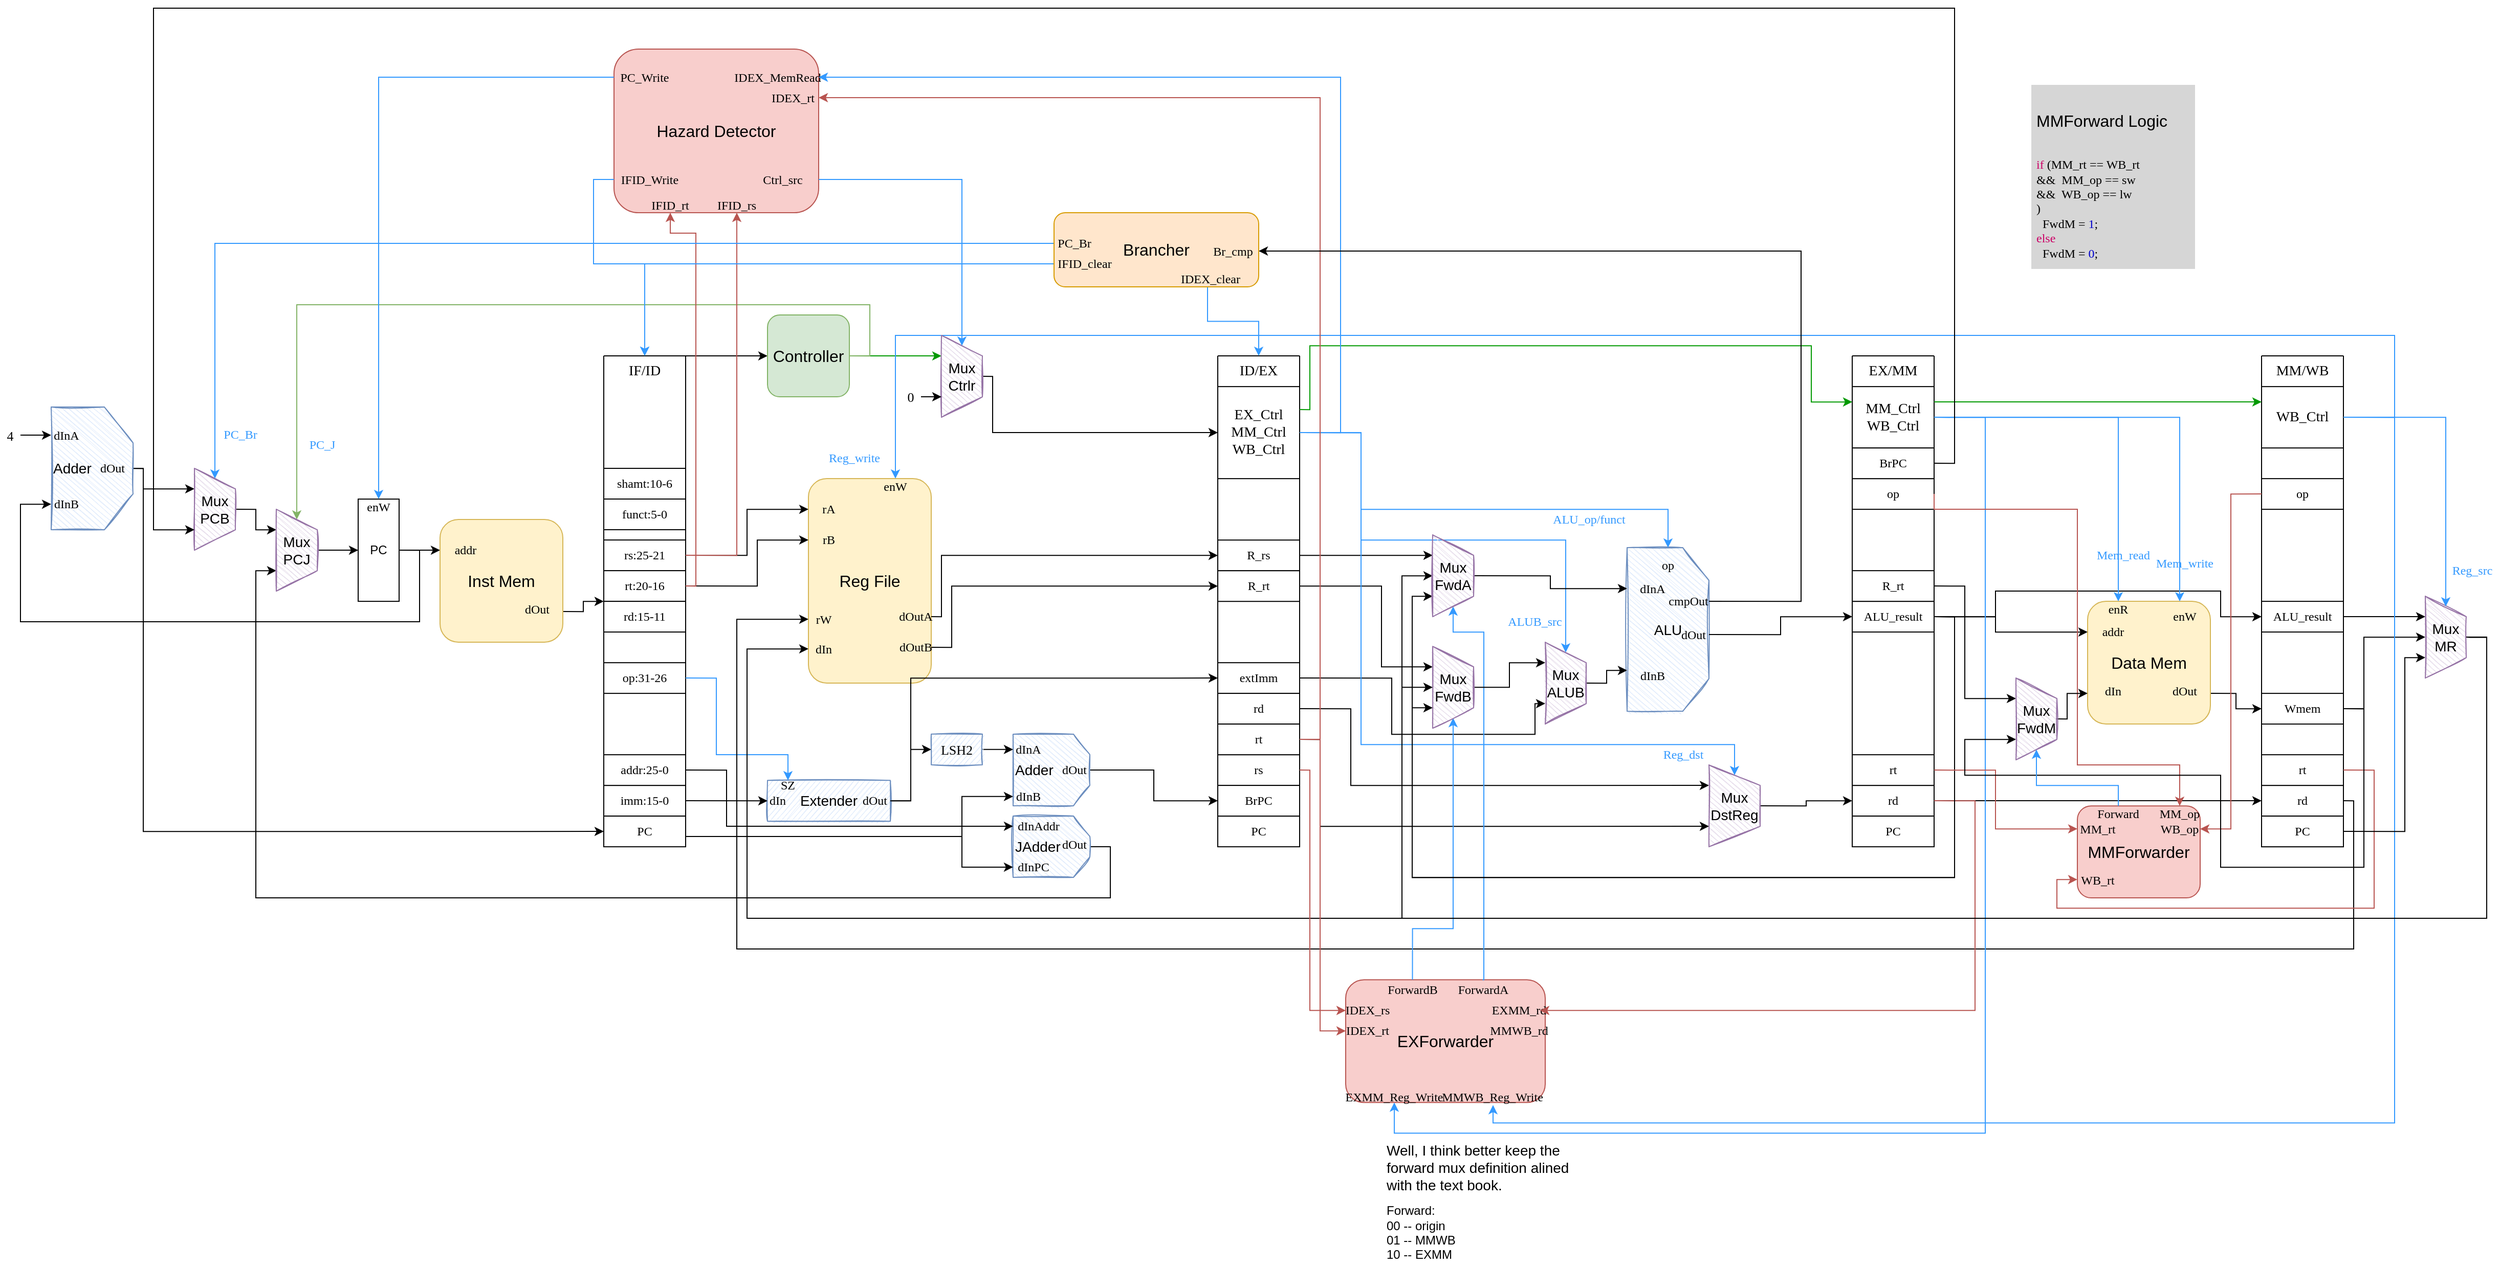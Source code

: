 <mxfile version="16.5.1" type="device" pages="5"><diagram id="d9EnFBp3H9shBAuxs_n1" name="Datapath"><mxGraphModel dx="1780" dy="395" grid="1" gridSize="10" guides="1" tooltips="1" connect="1" arrows="1" fold="1" page="1" pageScale="1" pageWidth="1169" pageHeight="827" math="0" shadow="0"><root><mxCell id="0"/><mxCell id="1" parent="0"/><mxCell id="Na6lrg8FurjXeweyN2-b-41" style="edgeStyle=orthogonalEdgeStyle;rounded=0;orthogonalLoop=1;jettySize=auto;html=1;exitX=1;exitY=0.75;exitDx=0;exitDy=0;fontFamily=Ubuntu Mono;fontSize=12;" parent="1" source="Na6lrg8FurjXeweyN2-b-2" target="Na6lrg8FurjXeweyN2-b-13" edge="1"><mxGeometry relative="1" as="geometry"/></mxCell><mxCell id="Na6lrg8FurjXeweyN2-b-2" value="Inst Mem" style="rounded=1;whiteSpace=wrap;html=1;fillColor=#fff2cc;strokeColor=#d6b656;fontSize=16;" parent="1" vertex="1"><mxGeometry x="320" y="590.06" width="120" height="120" as="geometry"/></mxCell><mxCell id="Na6lrg8FurjXeweyN2-b-9" style="edgeStyle=orthogonalEdgeStyle;rounded=0;orthogonalLoop=1;jettySize=auto;html=1;exitX=1;exitY=0.5;exitDx=0;exitDy=0;entryX=0;entryY=0.25;entryDx=0;entryDy=0;" parent="1" source="Na6lrg8FurjXeweyN2-b-8" target="Na6lrg8FurjXeweyN2-b-2" edge="1"><mxGeometry relative="1" as="geometry"/></mxCell><mxCell id="Na6lrg8FurjXeweyN2-b-197" style="edgeStyle=orthogonalEdgeStyle;rounded=0;orthogonalLoop=1;jettySize=auto;html=1;exitX=1;exitY=0.5;exitDx=0;exitDy=0;entryX=0;entryY=0.5;entryDx=0;entryDy=0;fontFamily=Jetbrains Mono;fontSize=13;fontColor=#000000;strokeColor=#000000;" parent="1" source="Na6lrg8FurjXeweyN2-b-8" target="Na6lrg8FurjXeweyN2-b-189" edge="1"><mxGeometry relative="1" as="geometry"><Array as="points"><mxPoint x="300" y="620"/><mxPoint x="300" y="690"/><mxPoint x="-90" y="690"/><mxPoint x="-90" y="575"/></Array></mxGeometry></mxCell><mxCell id="Na6lrg8FurjXeweyN2-b-8" value="PC" style="rounded=0;whiteSpace=wrap;html=1;" parent="1" vertex="1"><mxGeometry x="240" y="570.06" width="40" height="100" as="geometry"/></mxCell><mxCell id="Na6lrg8FurjXeweyN2-b-10" value="addr" style="text;html=1;strokeColor=none;fillColor=none;align=center;verticalAlign=middle;whiteSpace=wrap;rounded=0;fontFamily=Ubuntu Mono;fontStyle=0" parent="1" vertex="1"><mxGeometry x="330" y="612.56" width="30" height="15" as="geometry"/></mxCell><mxCell id="Na6lrg8FurjXeweyN2-b-168" style="edgeStyle=orthogonalEdgeStyle;rounded=0;orthogonalLoop=1;jettySize=auto;html=1;exitX=1;exitY=0.75;exitDx=0;exitDy=0;entryX=0;entryY=0.5;entryDx=0;entryDy=0;fontFamily=Jetbrains Mono;fontSize=13;fontColor=#000000;strokeColor=#000000;" parent="1" source="Na6lrg8FurjXeweyN2-b-11" target="Na6lrg8FurjXeweyN2-b-124" edge="1"><mxGeometry relative="1" as="geometry"/></mxCell><mxCell id="Na6lrg8FurjXeweyN2-b-11" value="Data Mem" style="rounded=1;whiteSpace=wrap;html=1;fillColor=#fff2cc;strokeColor=#d6b656;fontSize=16;" parent="1" vertex="1"><mxGeometry x="1930" y="670.06" width="120" height="120" as="geometry"/></mxCell><mxCell id="Na6lrg8FurjXeweyN2-b-116" style="edgeStyle=orthogonalEdgeStyle;rounded=0;orthogonalLoop=1;jettySize=auto;html=1;fontFamily=Helvetica;fontSize=16;entryX=0;entryY=0.5;entryDx=0;entryDy=0;strokeColor=#000000;" parent="1" source="Na6lrg8FurjXeweyN2-b-13" target="Na6lrg8FurjXeweyN2-b-114" edge="1"><mxGeometry relative="1" as="geometry"><mxPoint x="520" y="370.06" as="targetPoint"/><Array as="points"><mxPoint x="560" y="430"/><mxPoint x="560" y="430"/></Array></mxGeometry></mxCell><mxCell id="Na6lrg8FurjXeweyN2-b-13" value="" style="swimlane;startSize=0;rounded=0;fontFamily=Ubuntu Mono;fontSize=16;arcSize=32;swimlaneLine=0;" parent="1" vertex="1"><mxGeometry x="480" y="430.06" width="80" height="480.0" as="geometry"/></mxCell><mxCell id="Na6lrg8FurjXeweyN2-b-17" value="op:31-26" style="rounded=0;whiteSpace=wrap;html=1;fontFamily=Ubuntu Mono;fontSize=12;align=center;" parent="Na6lrg8FurjXeweyN2-b-13" vertex="1"><mxGeometry y="300" width="80" height="30" as="geometry"/></mxCell><mxCell id="Na6lrg8FurjXeweyN2-b-18" value="rs:25-21" style="rounded=0;whiteSpace=wrap;html=1;fontFamily=Ubuntu Mono;fontSize=12;align=center;" parent="Na6lrg8FurjXeweyN2-b-13" vertex="1"><mxGeometry y="180" width="80" height="30" as="geometry"/></mxCell><mxCell id="Na6lrg8FurjXeweyN2-b-19" value="rt:20-16" style="rounded=0;whiteSpace=wrap;html=1;fontFamily=Ubuntu Mono;fontSize=12;align=center;" parent="Na6lrg8FurjXeweyN2-b-13" vertex="1"><mxGeometry y="210" width="80" height="30" as="geometry"/></mxCell><mxCell id="Na6lrg8FurjXeweyN2-b-20" value="rd:15-11" style="rounded=0;whiteSpace=wrap;html=1;fontFamily=Ubuntu Mono;fontSize=12;align=center;" parent="Na6lrg8FurjXeweyN2-b-13" vertex="1"><mxGeometry y="240" width="80" height="30" as="geometry"/></mxCell><mxCell id="Na6lrg8FurjXeweyN2-b-21" value="shamt:10-6" style="rounded=0;whiteSpace=wrap;html=1;fontFamily=Ubuntu Mono;fontSize=12;align=center;" parent="Na6lrg8FurjXeweyN2-b-13" vertex="1"><mxGeometry y="109.94" width="80" height="30" as="geometry"/></mxCell><mxCell id="Na6lrg8FurjXeweyN2-b-23" value="funct:5-0" style="rounded=0;whiteSpace=wrap;html=1;fontFamily=Ubuntu Mono;fontSize=12;align=center;" parent="Na6lrg8FurjXeweyN2-b-13" vertex="1"><mxGeometry y="139.94" width="80" height="30" as="geometry"/></mxCell><mxCell id="Na6lrg8FurjXeweyN2-b-24" value="imm:15-0" style="rounded=0;whiteSpace=wrap;html=1;fontFamily=Ubuntu Mono;fontSize=12;align=center;" parent="Na6lrg8FurjXeweyN2-b-13" vertex="1"><mxGeometry y="420" width="80" height="30" as="geometry"/></mxCell><mxCell id="Na6lrg8FurjXeweyN2-b-25" value="addr:25-0" style="rounded=0;whiteSpace=wrap;html=1;fontFamily=Ubuntu Mono;fontSize=12;align=center;" parent="Na6lrg8FurjXeweyN2-b-13" vertex="1"><mxGeometry y="390" width="80" height="30" as="geometry"/></mxCell><mxCell id="Na6lrg8FurjXeweyN2-b-26" value="IF/ID" style="text;html=1;strokeColor=none;fillColor=none;align=center;verticalAlign=middle;whiteSpace=wrap;rounded=0;fontFamily=Ubuntu Mono;fontSize=14;" parent="Na6lrg8FurjXeweyN2-b-13" vertex="1"><mxGeometry x="10" width="60" height="30" as="geometry"/></mxCell><mxCell id="juL70bnCMo3hfuHcTZXh-7" value="PC" style="rounded=0;whiteSpace=wrap;html=1;fontFamily=Ubuntu Mono;fontSize=12;align=center;" parent="Na6lrg8FurjXeweyN2-b-13" vertex="1"><mxGeometry y="450.0" width="80" height="30" as="geometry"/></mxCell><mxCell id="Na6lrg8FurjXeweyN2-b-27" value="Reg File" style="rounded=1;whiteSpace=wrap;html=1;fontFamily=Helvetica;fontSize=16;glass=0;shadow=0;sketch=0;fillColor=#fff2cc;strokeColor=#d6b656;" parent="1" vertex="1"><mxGeometry x="680" y="550.06" width="120" height="200" as="geometry"/></mxCell><mxCell id="Na6lrg8FurjXeweyN2-b-28" value="rA" style="text;html=1;strokeColor=none;fillColor=none;align=center;verticalAlign=middle;whiteSpace=wrap;rounded=0;shadow=0;glass=0;sketch=0;fontFamily=Ubuntu Mono;fontSize=12;" parent="1" vertex="1"><mxGeometry x="690" y="572.56" width="20" height="15" as="geometry"/></mxCell><mxCell id="Na6lrg8FurjXeweyN2-b-29" value="rB" style="text;html=1;strokeColor=none;fillColor=none;align=center;verticalAlign=middle;whiteSpace=wrap;rounded=0;shadow=0;glass=0;sketch=0;fontFamily=Ubuntu Mono;fontSize=12;" parent="1" vertex="1"><mxGeometry x="690" y="602.56" width="20" height="15" as="geometry"/></mxCell><mxCell id="Na6lrg8FurjXeweyN2-b-30" value="rW" style="text;html=1;strokeColor=none;fillColor=none;align=center;verticalAlign=middle;whiteSpace=wrap;rounded=0;shadow=0;glass=0;sketch=0;fontFamily=Ubuntu Mono;fontSize=12;" parent="1" vertex="1"><mxGeometry x="680" y="680.06" width="30" height="15" as="geometry"/></mxCell><mxCell id="Na6lrg8FurjXeweyN2-b-31" value="dIn" style="text;html=1;strokeColor=none;fillColor=none;align=center;verticalAlign=middle;whiteSpace=wrap;rounded=0;shadow=0;glass=0;sketch=0;fontFamily=Ubuntu Mono;fontSize=12;" parent="1" vertex="1"><mxGeometry x="680" y="709.06" width="30" height="15" as="geometry"/></mxCell><mxCell id="Na6lrg8FurjXeweyN2-b-57" style="edgeStyle=orthogonalEdgeStyle;rounded=0;orthogonalLoop=1;jettySize=auto;html=1;exitX=1;exitY=0.5;exitDx=0;exitDy=0;entryX=0;entryY=0.5;entryDx=0;entryDy=0;fontFamily=Ubuntu Mono;fontSize=12;" parent="1" source="Na6lrg8FurjXeweyN2-b-32" target="Na6lrg8FurjXeweyN2-b-44" edge="1"><mxGeometry relative="1" as="geometry"><Array as="points"><mxPoint x="810" y="685"/><mxPoint x="810" y="625"/></Array></mxGeometry></mxCell><mxCell id="Na6lrg8FurjXeweyN2-b-32" value="dOutA" style="text;html=1;strokeColor=none;fillColor=none;align=center;verticalAlign=middle;whiteSpace=wrap;rounded=0;shadow=0;glass=0;sketch=0;fontFamily=Ubuntu Mono;fontSize=12;" parent="1" vertex="1"><mxGeometry x="770" y="677.56" width="30" height="15" as="geometry"/></mxCell><mxCell id="Na6lrg8FurjXeweyN2-b-58" style="edgeStyle=orthogonalEdgeStyle;rounded=0;orthogonalLoop=1;jettySize=auto;html=1;exitX=1;exitY=0.5;exitDx=0;exitDy=0;entryX=0;entryY=0.5;entryDx=0;entryDy=0;fontFamily=Ubuntu Mono;fontSize=12;" parent="1" source="Na6lrg8FurjXeweyN2-b-33" target="Na6lrg8FurjXeweyN2-b-45" edge="1"><mxGeometry relative="1" as="geometry"><Array as="points"><mxPoint x="820" y="715"/><mxPoint x="820" y="655"/></Array></mxGeometry></mxCell><mxCell id="Na6lrg8FurjXeweyN2-b-33" value="dOutB" style="text;html=1;strokeColor=none;fillColor=none;align=center;verticalAlign=middle;whiteSpace=wrap;rounded=0;shadow=0;glass=0;sketch=0;fontFamily=Ubuntu Mono;fontSize=12;" parent="1" vertex="1"><mxGeometry x="770" y="707.56" width="30" height="15" as="geometry"/></mxCell><mxCell id="Na6lrg8FurjXeweyN2-b-35" value="enW" style="text;html=1;strokeColor=none;fillColor=none;align=center;verticalAlign=middle;whiteSpace=wrap;rounded=0;shadow=0;glass=0;sketch=0;fontFamily=Ubuntu Mono;fontSize=12;" parent="1" vertex="1"><mxGeometry x="750" y="550.06" width="30" height="15" as="geometry"/></mxCell><mxCell id="Na6lrg8FurjXeweyN2-b-38" style="edgeStyle=orthogonalEdgeStyle;rounded=0;orthogonalLoop=1;jettySize=auto;html=1;exitX=1;exitY=0.5;exitDx=0;exitDy=0;entryX=0;entryY=0.15;entryDx=0;entryDy=0;entryPerimeter=0;fontFamily=Ubuntu Mono;fontSize=12;" parent="1" source="Na6lrg8FurjXeweyN2-b-18" target="Na6lrg8FurjXeweyN2-b-27" edge="1"><mxGeometry relative="1" as="geometry"/></mxCell><mxCell id="Na6lrg8FurjXeweyN2-b-39" style="edgeStyle=orthogonalEdgeStyle;rounded=0;orthogonalLoop=1;jettySize=auto;html=1;exitX=1;exitY=0.5;exitDx=0;exitDy=0;entryX=0;entryY=0.3;entryDx=0;entryDy=0;entryPerimeter=0;fontFamily=Ubuntu Mono;fontSize=12;" parent="1" source="Na6lrg8FurjXeweyN2-b-19" target="Na6lrg8FurjXeweyN2-b-27" edge="1"><mxGeometry relative="1" as="geometry"><Array as="points"><mxPoint x="630" y="655"/><mxPoint x="630" y="610"/></Array></mxGeometry></mxCell><mxCell id="Na6lrg8FurjXeweyN2-b-40" value="dOut" style="text;html=1;strokeColor=none;fillColor=none;align=center;verticalAlign=middle;whiteSpace=wrap;rounded=0;fontFamily=Ubuntu Mono;fontStyle=0" parent="1" vertex="1"><mxGeometry x="400" y="670.06" width="30" height="15" as="geometry"/></mxCell><mxCell id="Na6lrg8FurjXeweyN2-b-42" value="" style="swimlane;startSize=0;rounded=0;fontFamily=Ubuntu Mono;fontSize=16;arcSize=32;swimlaneLine=0;" parent="1" vertex="1"><mxGeometry x="1080" y="430.06" width="80" height="480" as="geometry"/></mxCell><mxCell id="Na6lrg8FurjXeweyN2-b-43" value="EX_Ctrl&lt;br&gt;MM_Ctrl&lt;br&gt;WB_Ctrl" style="rounded=0;whiteSpace=wrap;html=1;fontFamily=Ubuntu Mono;fontSize=14;" parent="Na6lrg8FurjXeweyN2-b-42" vertex="1"><mxGeometry y="30" width="80" height="90" as="geometry"/></mxCell><mxCell id="Na6lrg8FurjXeweyN2-b-44" value="R_rs" style="rounded=0;whiteSpace=wrap;html=1;fontFamily=Ubuntu Mono;fontSize=12;align=center;" parent="Na6lrg8FurjXeweyN2-b-42" vertex="1"><mxGeometry y="180.06" width="80" height="30" as="geometry"/></mxCell><mxCell id="Na6lrg8FurjXeweyN2-b-45" value="R_rt" style="rounded=0;whiteSpace=wrap;html=1;fontFamily=Ubuntu Mono;fontSize=12;align=center;" parent="Na6lrg8FurjXeweyN2-b-42" vertex="1"><mxGeometry y="210.06" width="80" height="30" as="geometry"/></mxCell><mxCell id="Na6lrg8FurjXeweyN2-b-46" value="extImm" style="rounded=0;whiteSpace=wrap;html=1;fontFamily=Ubuntu Mono;fontSize=12;align=center;" parent="Na6lrg8FurjXeweyN2-b-42" vertex="1"><mxGeometry y="300" width="80" height="30" as="geometry"/></mxCell><mxCell id="Na6lrg8FurjXeweyN2-b-48" value="rd" style="rounded=0;whiteSpace=wrap;html=1;fontFamily=Ubuntu Mono;fontSize=12;align=center;" parent="Na6lrg8FurjXeweyN2-b-42" vertex="1"><mxGeometry y="330" width="80" height="30" as="geometry"/></mxCell><mxCell id="Na6lrg8FurjXeweyN2-b-50" value="rs" style="rounded=0;whiteSpace=wrap;html=1;fontFamily=Ubuntu Mono;fontSize=12;align=center;" parent="Na6lrg8FurjXeweyN2-b-42" vertex="1"><mxGeometry y="390" width="80" height="30" as="geometry"/></mxCell><mxCell id="Na6lrg8FurjXeweyN2-b-51" value="PC" style="rounded=0;whiteSpace=wrap;html=1;fontFamily=Ubuntu Mono;fontSize=12;align=center;" parent="Na6lrg8FurjXeweyN2-b-42" vertex="1"><mxGeometry y="450" width="80" height="30" as="geometry"/></mxCell><mxCell id="Na6lrg8FurjXeweyN2-b-52" value="ID/EX" style="text;html=1;strokeColor=none;fillColor=none;align=center;verticalAlign=middle;whiteSpace=wrap;rounded=0;fontFamily=Ubuntu Mono;fontSize=14;" parent="Na6lrg8FurjXeweyN2-b-42" vertex="1"><mxGeometry x="10" width="60" height="30" as="geometry"/></mxCell><mxCell id="Na6lrg8FurjXeweyN2-b-47" value="rt" style="rounded=0;whiteSpace=wrap;html=1;fontFamily=Ubuntu Mono;fontSize=12;align=center;" parent="Na6lrg8FurjXeweyN2-b-42" vertex="1"><mxGeometry y="360" width="80" height="30" as="geometry"/></mxCell><mxCell id="6GW3np22EqAMv_4qgEm8-2" value="BrPC" style="rounded=0;whiteSpace=wrap;html=1;fontFamily=Ubuntu Mono;fontSize=12;align=center;" parent="Na6lrg8FurjXeweyN2-b-42" vertex="1"><mxGeometry y="420.0" width="80" height="30" as="geometry"/></mxCell><mxCell id="Na6lrg8FurjXeweyN2-b-55" style="edgeStyle=orthogonalEdgeStyle;rounded=0;orthogonalLoop=1;jettySize=auto;html=1;entryX=0;entryY=0.5;entryDx=0;entryDy=0;fontFamily=Ubuntu Mono;fontSize=12;" parent="1" source="Na6lrg8FurjXeweyN2-b-53" target="Na6lrg8FurjXeweyN2-b-46" edge="1"><mxGeometry relative="1" as="geometry"><Array as="points"><mxPoint x="780" y="865"/><mxPoint x="780" y="745"/></Array></mxGeometry></mxCell><mxCell id="Na6lrg8FurjXeweyN2-b-53" value="Extender" style="rounded=0;whiteSpace=wrap;html=1;shadow=0;glass=0;sketch=1;fontFamily=Helvetica;fontSize=14;fillColor=#dae8fc;strokeColor=#6c8ebf;" parent="1" vertex="1"><mxGeometry x="640" y="845.12" width="120" height="40" as="geometry"/></mxCell><mxCell id="Na6lrg8FurjXeweyN2-b-54" style="edgeStyle=orthogonalEdgeStyle;rounded=0;orthogonalLoop=1;jettySize=auto;html=1;exitX=1;exitY=0.5;exitDx=0;exitDy=0;entryX=0;entryY=0.5;entryDx=0;entryDy=0;fontFamily=Ubuntu Mono;fontSize=12;" parent="1" source="Na6lrg8FurjXeweyN2-b-24" target="Na6lrg8FurjXeweyN2-b-53" edge="1"><mxGeometry relative="1" as="geometry"/></mxCell><mxCell id="Na6lrg8FurjXeweyN2-b-59" value="dIn" style="text;html=1;strokeColor=none;fillColor=none;align=center;verticalAlign=middle;whiteSpace=wrap;rounded=0;shadow=0;glass=0;sketch=1;fontFamily=Ubuntu Mono;fontSize=12;" parent="1" vertex="1"><mxGeometry x="640" y="860.12" width="20" height="10" as="geometry"/></mxCell><mxCell id="IUzd_n6BcpoxOW2xz364-143" style="edgeStyle=orthogonalEdgeStyle;rounded=0;orthogonalLoop=1;jettySize=auto;html=1;exitX=1;exitY=0.5;exitDx=0;exitDy=0;entryX=0;entryY=0.5;entryDx=0;entryDy=0;fontFamily=Fira Code;fontSize=16;fontColor=#000000;strokeColor=#000000;" parent="1" source="Na6lrg8FurjXeweyN2-b-60" target="juL70bnCMo3hfuHcTZXh-11" edge="1"><mxGeometry relative="1" as="geometry"><Array as="points"><mxPoint x="780" y="865"/><mxPoint x="780" y="815"/></Array></mxGeometry></mxCell><mxCell id="Na6lrg8FurjXeweyN2-b-60" value="dOut" style="text;html=1;strokeColor=none;fillColor=none;align=center;verticalAlign=middle;whiteSpace=wrap;rounded=0;shadow=0;glass=0;sketch=1;fontFamily=Ubuntu Mono;fontSize=12;" parent="1" vertex="1"><mxGeometry x="730" y="860.12" width="30" height="10" as="geometry"/></mxCell><mxCell id="Na6lrg8FurjXeweyN2-b-61" value="SZ" style="text;html=1;strokeColor=none;fillColor=none;align=center;verticalAlign=middle;whiteSpace=wrap;rounded=0;shadow=0;glass=0;sketch=1;fontFamily=Ubuntu Mono;fontSize=12;" parent="1" vertex="1"><mxGeometry x="650" y="845.12" width="20" height="10" as="geometry"/></mxCell><mxCell id="Na6lrg8FurjXeweyN2-b-74" value="ALU" style="shape=loopLimit;whiteSpace=wrap;html=1;rounded=0;shadow=0;glass=0;sketch=1;fontFamily=Helvetica;fontSize=14;direction=south;size=32;fillColor=#dae8fc;strokeColor=#6c8ebf;" parent="1" vertex="1"><mxGeometry x="1480" y="617.56" width="80" height="160" as="geometry"/></mxCell><mxCell id="Na6lrg8FurjXeweyN2-b-77" style="edgeStyle=orthogonalEdgeStyle;rounded=0;orthogonalLoop=1;jettySize=auto;html=1;exitX=1;exitY=0.5;exitDx=0;exitDy=0;fontFamily=Helvetica;fontSize=16;entryX=0.25;entryY=1;entryDx=0;entryDy=0;" parent="1" source="Na6lrg8FurjXeweyN2-b-44" target="IUzd_n6BcpoxOW2xz364-30" edge="1"><mxGeometry relative="1" as="geometry"><Array as="points"/><mxPoint x="1280" y="625.12" as="targetPoint"/></mxGeometry></mxCell><mxCell id="Na6lrg8FurjXeweyN2-b-83" value="" style="swimlane;startSize=0;rounded=0;fontFamily=Ubuntu Mono;fontSize=16;arcSize=32;swimlaneLine=0;" parent="1" vertex="1"><mxGeometry x="1700" y="430.06" width="80" height="480" as="geometry"/></mxCell><mxCell id="Na6lrg8FurjXeweyN2-b-84" value="MM_Ctrl&lt;br&gt;WB_Ctrl" style="rounded=0;whiteSpace=wrap;html=1;fontFamily=Ubuntu Mono;fontSize=14;" parent="Na6lrg8FurjXeweyN2-b-83" vertex="1"><mxGeometry y="30" width="80" height="60" as="geometry"/></mxCell><mxCell id="Na6lrg8FurjXeweyN2-b-85" value="ALU_result" style="rounded=0;whiteSpace=wrap;html=1;fontFamily=Ubuntu Mono;fontSize=12;align=center;" parent="Na6lrg8FurjXeweyN2-b-83" vertex="1"><mxGeometry y="240" width="80" height="30" as="geometry"/></mxCell><mxCell id="Na6lrg8FurjXeweyN2-b-90" value="rd" style="rounded=0;whiteSpace=wrap;html=1;fontFamily=Ubuntu Mono;fontSize=12;align=center;" parent="Na6lrg8FurjXeweyN2-b-83" vertex="1"><mxGeometry y="420" width="80" height="30" as="geometry"/></mxCell><mxCell id="Na6lrg8FurjXeweyN2-b-91" value="rt" style="rounded=0;whiteSpace=wrap;html=1;fontFamily=Ubuntu Mono;fontSize=12;align=center;" parent="Na6lrg8FurjXeweyN2-b-83" vertex="1"><mxGeometry y="390" width="80" height="30" as="geometry"/></mxCell><mxCell id="Na6lrg8FurjXeweyN2-b-92" value="EX/MM" style="text;html=1;strokeColor=none;fillColor=none;align=center;verticalAlign=middle;whiteSpace=wrap;rounded=0;fontFamily=Ubuntu Mono;fontSize=14;" parent="Na6lrg8FurjXeweyN2-b-83" vertex="1"><mxGeometry x="10" width="60" height="30" as="geometry"/></mxCell><mxCell id="IUzd_n6BcpoxOW2xz364-41" value="R_rt" style="rounded=0;whiteSpace=wrap;html=1;fontFamily=Ubuntu Mono;fontSize=12;align=center;" parent="Na6lrg8FurjXeweyN2-b-83" vertex="1"><mxGeometry y="210" width="80" height="30" as="geometry"/></mxCell><mxCell id="IUzd_n6BcpoxOW2xz364-65" value="op" style="rounded=0;whiteSpace=wrap;html=1;fontFamily=Ubuntu Mono;fontSize=12;align=center;" parent="Na6lrg8FurjXeweyN2-b-83" vertex="1"><mxGeometry y="120" width="80" height="30" as="geometry"/></mxCell><mxCell id="k3qZoxtFAjOgIN9Md9a1-1" value="PC" style="rounded=0;whiteSpace=wrap;html=1;fontFamily=Ubuntu Mono;fontSize=12;align=center;" parent="Na6lrg8FurjXeweyN2-b-83" vertex="1"><mxGeometry y="450.0" width="80" height="30" as="geometry"/></mxCell><mxCell id="6GW3np22EqAMv_4qgEm8-5" value="BrPC" style="rounded=0;whiteSpace=wrap;html=1;fontFamily=Ubuntu Mono;fontSize=12;align=center;" parent="Na6lrg8FurjXeweyN2-b-83" vertex="1"><mxGeometry y="90.0" width="80" height="30" as="geometry"/></mxCell><mxCell id="IUzd_n6BcpoxOW2xz364-35" style="edgeStyle=orthogonalEdgeStyle;rounded=0;orthogonalLoop=1;jettySize=auto;html=1;exitX=0.5;exitY=0;exitDx=0;exitDy=0;fontFamily=Ubuntu Mono;fontSize=12;entryX=0.75;entryY=1;entryDx=0;entryDy=0;" parent="1" source="Na6lrg8FurjXeweyN2-b-97" target="Na6lrg8FurjXeweyN2-b-74" edge="1"><mxGeometry relative="1" as="geometry"><mxPoint x="1470" y="730.12" as="targetPoint"/></mxGeometry></mxCell><mxCell id="Na6lrg8FurjXeweyN2-b-97" value="Mux&lt;br&gt;ALUB" style="shape=trapezoid;perimeter=trapezoidPerimeter;whiteSpace=wrap;html=1;fixedSize=1;rounded=0;shadow=0;glass=0;sketch=1;fontFamily=Helvetica;fontSize=14;direction=south;fillColor=#e1d5e7;strokeColor=#9673a6;" parent="1" vertex="1"><mxGeometry x="1400" y="710.06" width="40" height="80" as="geometry"/></mxCell><mxCell id="Na6lrg8FurjXeweyN2-b-101" style="edgeStyle=orthogonalEdgeStyle;rounded=0;orthogonalLoop=1;jettySize=auto;html=1;exitX=1;exitY=0.5;exitDx=0;exitDy=0;entryX=0.25;entryY=1;entryDx=0;entryDy=0;fontFamily=Helvetica;fontSize=16;" parent="1" source="Na6lrg8FurjXeweyN2-b-45" target="IUzd_n6BcpoxOW2xz364-34" edge="1"><mxGeometry relative="1" as="geometry"><Array as="points"><mxPoint x="1240" y="655.12"/><mxPoint x="1240" y="734.12"/></Array></mxGeometry></mxCell><mxCell id="Na6lrg8FurjXeweyN2-b-103" style="edgeStyle=orthogonalEdgeStyle;rounded=0;orthogonalLoop=1;jettySize=auto;html=1;exitX=1;exitY=0.5;exitDx=0;exitDy=0;entryX=0.75;entryY=1;entryDx=0;entryDy=0;fontFamily=Helvetica;fontSize=16;" parent="1" source="Na6lrg8FurjXeweyN2-b-46" target="Na6lrg8FurjXeweyN2-b-97" edge="1"><mxGeometry relative="1" as="geometry"><Array as="points"><mxPoint x="1250" y="745.12"/><mxPoint x="1250" y="800.12"/><mxPoint x="1390" y="800.12"/><mxPoint x="1390" y="770.12"/></Array></mxGeometry></mxCell><mxCell id="Na6lrg8FurjXeweyN2-b-106" value="dInB" style="text;html=1;strokeColor=none;fillColor=none;align=center;verticalAlign=middle;whiteSpace=wrap;rounded=0;shadow=0;glass=0;sketch=0;fontFamily=Ubuntu Mono;fontSize=12;" parent="1" vertex="1"><mxGeometry x="1490" y="735.06" width="30" height="15" as="geometry"/></mxCell><mxCell id="Na6lrg8FurjXeweyN2-b-107" value="dInA" style="text;html=1;strokeColor=none;fillColor=none;align=center;verticalAlign=middle;whiteSpace=wrap;rounded=0;shadow=0;glass=0;sketch=0;fontFamily=Ubuntu Mono;fontSize=12;" parent="1" vertex="1"><mxGeometry x="1490" y="650.06" width="30" height="15" as="geometry"/></mxCell><mxCell id="IUzd_n6BcpoxOW2xz364-21" style="edgeStyle=orthogonalEdgeStyle;rounded=0;orthogonalLoop=1;jettySize=auto;html=1;exitX=1;exitY=0.5;exitDx=0;exitDy=0;entryX=0;entryY=0.5;entryDx=0;entryDy=0;fontFamily=Ubuntu Mono;fontSize=12;" parent="1" source="Na6lrg8FurjXeweyN2-b-109" target="Na6lrg8FurjXeweyN2-b-85" edge="1"><mxGeometry relative="1" as="geometry"/></mxCell><mxCell id="Na6lrg8FurjXeweyN2-b-109" value="dOut" style="text;html=1;strokeColor=none;fillColor=none;align=center;verticalAlign=middle;whiteSpace=wrap;rounded=0;shadow=0;glass=0;sketch=0;fontFamily=Ubuntu Mono;fontSize=12;" parent="1" vertex="1"><mxGeometry x="1530" y="695.06" width="30" height="15" as="geometry"/></mxCell><mxCell id="Na6lrg8FurjXeweyN2-b-111" value="op" style="text;html=1;strokeColor=none;fillColor=none;align=center;verticalAlign=middle;whiteSpace=wrap;rounded=0;shadow=0;glass=0;sketch=0;fontFamily=Ubuntu Mono;fontSize=12;" parent="1" vertex="1"><mxGeometry x="1505" y="627.56" width="30" height="15" as="geometry"/></mxCell><mxCell id="Na6lrg8FurjXeweyN2-b-117" style="edgeStyle=orthogonalEdgeStyle;rounded=0;orthogonalLoop=1;jettySize=auto;html=1;exitX=1;exitY=0.5;exitDx=0;exitDy=0;fontFamily=Helvetica;fontSize=16;strokeColor=#009900;entryX=0.25;entryY=1;entryDx=0;entryDy=0;" parent="1" source="Na6lrg8FurjXeweyN2-b-114" target="IUzd_n6BcpoxOW2xz364-98" edge="1"><mxGeometry relative="1" as="geometry"><mxPoint x="820" y="430" as="targetPoint"/></mxGeometry></mxCell><mxCell id="7pQXUDM9wKfNCOQo7abm-17" style="edgeStyle=orthogonalEdgeStyle;rounded=0;orthogonalLoop=1;jettySize=auto;html=1;entryX=0;entryY=0.5;entryDx=0;entryDy=0;fontSize=14;strokeColor=#82b366;fillColor=#d5e8d4;exitX=1;exitY=0.5;exitDx=0;exitDy=0;" edge="1" parent="1" source="Na6lrg8FurjXeweyN2-b-114" target="7pQXUDM9wKfNCOQo7abm-13"><mxGeometry relative="1" as="geometry"><mxPoint x="760" y="390" as="sourcePoint"/><Array as="points"><mxPoint x="740" y="430"/><mxPoint x="740" y="380"/><mxPoint x="180" y="380"/></Array></mxGeometry></mxCell><mxCell id="Na6lrg8FurjXeweyN2-b-114" value="Controller" style="rounded=1;whiteSpace=wrap;html=1;shadow=0;glass=0;sketch=0;fontFamily=Helvetica;fontSize=16;fillColor=#d5e8d4;strokeColor=#82b366;" parent="1" vertex="1"><mxGeometry x="640" y="390.06" width="80" height="80" as="geometry"/></mxCell><mxCell id="Na6lrg8FurjXeweyN2-b-118" style="edgeStyle=orthogonalEdgeStyle;rounded=0;orthogonalLoop=1;jettySize=auto;html=1;exitX=1;exitY=0.25;exitDx=0;exitDy=0;entryX=0;entryY=0.25;entryDx=0;entryDy=0;fontFamily=Helvetica;fontSize=16;strokeColor=#009900;" parent="1" source="Na6lrg8FurjXeweyN2-b-43" target="Na6lrg8FurjXeweyN2-b-84" edge="1"><mxGeometry relative="1" as="geometry"><Array as="points"><mxPoint x="1170" y="482.12"/><mxPoint x="1170" y="420.12"/><mxPoint x="1660" y="420.12"/><mxPoint x="1660" y="475.12"/></Array></mxGeometry></mxCell><mxCell id="Na6lrg8FurjXeweyN2-b-119" value="" style="swimlane;startSize=0;rounded=0;fontFamily=Ubuntu Mono;fontSize=16;arcSize=32;swimlaneLine=0;" parent="1" vertex="1"><mxGeometry x="2100" y="430.06" width="80" height="480" as="geometry"/></mxCell><mxCell id="Na6lrg8FurjXeweyN2-b-120" value="WB_Ctrl" style="rounded=0;whiteSpace=wrap;html=1;fontFamily=Ubuntu Mono;fontSize=14;" parent="Na6lrg8FurjXeweyN2-b-119" vertex="1"><mxGeometry y="30" width="80" height="60" as="geometry"/></mxCell><mxCell id="Na6lrg8FurjXeweyN2-b-121" value="ALU_result" style="rounded=0;whiteSpace=wrap;html=1;fontFamily=Ubuntu Mono;fontSize=12;align=center;" parent="Na6lrg8FurjXeweyN2-b-119" vertex="1"><mxGeometry y="240" width="80" height="30" as="geometry"/></mxCell><mxCell id="Na6lrg8FurjXeweyN2-b-124" value="Wmem" style="rounded=0;whiteSpace=wrap;html=1;fontFamily=Ubuntu Mono;fontSize=12;align=center;" parent="Na6lrg8FurjXeweyN2-b-119" vertex="1"><mxGeometry y="330" width="80" height="30" as="geometry"/></mxCell><mxCell id="Na6lrg8FurjXeweyN2-b-126" value="rd" style="rounded=0;whiteSpace=wrap;html=1;fontFamily=Ubuntu Mono;fontSize=12;align=center;" parent="Na6lrg8FurjXeweyN2-b-119" vertex="1"><mxGeometry y="420" width="80" height="30" as="geometry"/></mxCell><mxCell id="Na6lrg8FurjXeweyN2-b-127" value="" style="rounded=0;whiteSpace=wrap;html=1;fontFamily=Ubuntu Mono;fontSize=12;align=center;" parent="Na6lrg8FurjXeweyN2-b-119" vertex="1"><mxGeometry y="450" width="80" height="30" as="geometry"/></mxCell><mxCell id="Na6lrg8FurjXeweyN2-b-128" value="MM/WB" style="text;html=1;strokeColor=none;fillColor=none;align=center;verticalAlign=middle;whiteSpace=wrap;rounded=0;fontFamily=Ubuntu Mono;fontSize=14;" parent="Na6lrg8FurjXeweyN2-b-119" vertex="1"><mxGeometry x="10" width="60" height="30" as="geometry"/></mxCell><mxCell id="IUzd_n6BcpoxOW2xz364-51" value="rt" style="rounded=0;whiteSpace=wrap;html=1;fontFamily=Ubuntu Mono;fontSize=12;align=center;" parent="Na6lrg8FurjXeweyN2-b-119" vertex="1"><mxGeometry y="390.0" width="80" height="30" as="geometry"/></mxCell><mxCell id="IUzd_n6BcpoxOW2xz364-66" value="op" style="rounded=0;whiteSpace=wrap;html=1;fontFamily=Ubuntu Mono;fontSize=12;align=center;" parent="Na6lrg8FurjXeweyN2-b-119" vertex="1"><mxGeometry y="120" width="80" height="30" as="geometry"/></mxCell><mxCell id="k3qZoxtFAjOgIN9Md9a1-3" value="PC" style="rounded=0;whiteSpace=wrap;html=1;fontFamily=Ubuntu Mono;fontSize=12;align=center;" parent="Na6lrg8FurjXeweyN2-b-119" vertex="1"><mxGeometry y="450.0" width="80" height="30" as="geometry"/></mxCell><mxCell id="Na6lrg8FurjXeweyN2-b-130" style="edgeStyle=orthogonalEdgeStyle;rounded=0;orthogonalLoop=1;jettySize=auto;html=1;exitX=1;exitY=0.25;exitDx=0;exitDy=0;entryX=0;entryY=0.25;entryDx=0;entryDy=0;fontFamily=Helvetica;fontSize=16;strokeColor=#009900;" parent="1" source="Na6lrg8FurjXeweyN2-b-84" target="Na6lrg8FurjXeweyN2-b-120" edge="1"><mxGeometry relative="1" as="geometry"/></mxCell><mxCell id="Na6lrg8FurjXeweyN2-b-134" style="edgeStyle=orthogonalEdgeStyle;rounded=0;orthogonalLoop=1;jettySize=auto;html=1;exitX=1;exitY=0.5;exitDx=0;exitDy=0;entryX=0.5;entryY=0;entryDx=0;entryDy=0;fontFamily=Helvetica;fontSize=16;strokeColor=#3399FF;" parent="1" source="Na6lrg8FurjXeweyN2-b-17" target="Na6lrg8FurjXeweyN2-b-61" edge="1"><mxGeometry relative="1" as="geometry"><Array as="points"><mxPoint x="590" y="745"/><mxPoint x="590" y="820"/><mxPoint x="660" y="820"/></Array></mxGeometry></mxCell><mxCell id="Na6lrg8FurjXeweyN2-b-135" style="edgeStyle=orthogonalEdgeStyle;rounded=0;orthogonalLoop=1;jettySize=auto;html=1;exitX=1;exitY=0.5;exitDx=0;exitDy=0;entryX=0;entryY=0.5;entryDx=0;entryDy=0;fontFamily=Helvetica;fontSize=16;strokeColor=#3399FF;" parent="1" source="Na6lrg8FurjXeweyN2-b-43" target="Na6lrg8FurjXeweyN2-b-97" edge="1"><mxGeometry relative="1" as="geometry"><Array as="points"><mxPoint x="1220" y="505.12"/><mxPoint x="1220" y="610.12"/><mxPoint x="1420" y="610.12"/></Array></mxGeometry></mxCell><mxCell id="Na6lrg8FurjXeweyN2-b-138" value="ALUB_src" style="text;html=1;strokeColor=none;fillColor=none;align=center;verticalAlign=middle;whiteSpace=wrap;rounded=0;shadow=0;glass=0;sketch=0;fontFamily=Jetbrains Mono;fontSize=12;fontColor=#3399FF;" parent="1" vertex="1"><mxGeometry x="1360" y="680.06" width="60" height="20" as="geometry"/></mxCell><mxCell id="Na6lrg8FurjXeweyN2-b-139" style="edgeStyle=orthogonalEdgeStyle;rounded=0;orthogonalLoop=1;jettySize=auto;html=1;exitX=1;exitY=0.5;exitDx=0;exitDy=0;entryX=0;entryY=0.5;entryDx=0;entryDy=0;fontFamily=Jetbrains Mono;fontSize=12;fontColor=#3399FF;strokeColor=#3399FF;" parent="1" source="Na6lrg8FurjXeweyN2-b-43" target="Na6lrg8FurjXeweyN2-b-74" edge="1"><mxGeometry relative="1" as="geometry"><Array as="points"><mxPoint x="1220" y="505.12"/><mxPoint x="1220" y="580.12"/><mxPoint x="1520" y="580.12"/></Array></mxGeometry></mxCell><mxCell id="Na6lrg8FurjXeweyN2-b-151" value="ALU_op/funct" style="text;html=1;strokeColor=none;fillColor=none;align=center;verticalAlign=middle;whiteSpace=wrap;rounded=0;shadow=0;glass=0;sketch=0;fontFamily=Jetbrains Mono;fontSize=12;fontColor=#3399FF;" parent="1" vertex="1"><mxGeometry x="1392.5" y="580.06" width="100" height="20" as="geometry"/></mxCell><mxCell id="Na6lrg8FurjXeweyN2-b-158" style="edgeStyle=orthogonalEdgeStyle;rounded=0;orthogonalLoop=1;jettySize=auto;html=1;exitX=0.5;exitY=0;exitDx=0;exitDy=0;fontFamily=Jetbrains Mono;fontSize=13;fontColor=#3399FF;strokeColor=#000000;" parent="1" source="Na6lrg8FurjXeweyN2-b-152" target="Na6lrg8FurjXeweyN2-b-90" edge="1"><mxGeometry relative="1" as="geometry"/></mxCell><mxCell id="Na6lrg8FurjXeweyN2-b-152" value="Mux&lt;br&gt;DstReg" style="shape=trapezoid;perimeter=trapezoidPerimeter;whiteSpace=wrap;html=1;fixedSize=1;rounded=0;shadow=0;glass=0;sketch=1;fontFamily=Helvetica;fontSize=14;direction=south;fillColor=#e1d5e7;strokeColor=#9673a6;" parent="1" vertex="1"><mxGeometry x="1560" y="830.06" width="50" height="80" as="geometry"/></mxCell><mxCell id="Na6lrg8FurjXeweyN2-b-154" style="edgeStyle=orthogonalEdgeStyle;rounded=0;orthogonalLoop=1;jettySize=auto;html=1;exitX=1;exitY=0.5;exitDx=0;exitDy=0;entryX=0.25;entryY=1;entryDx=0;entryDy=0;fontFamily=Jetbrains Mono;fontSize=13;fontColor=#3399FF;strokeColor=#000000;" parent="1" source="Na6lrg8FurjXeweyN2-b-48" target="Na6lrg8FurjXeweyN2-b-152" edge="1"><mxGeometry relative="1" as="geometry"><Array as="points"><mxPoint x="1210" y="775.12"/><mxPoint x="1210" y="850.12"/></Array></mxGeometry></mxCell><mxCell id="Na6lrg8FurjXeweyN2-b-156" style="edgeStyle=orthogonalEdgeStyle;rounded=0;orthogonalLoop=1;jettySize=auto;html=1;exitX=1;exitY=0.5;exitDx=0;exitDy=0;entryX=0.75;entryY=1;entryDx=0;entryDy=0;fontFamily=Jetbrains Mono;fontSize=13;fontColor=#3399FF;strokeColor=#000000;" parent="1" source="Na6lrg8FurjXeweyN2-b-47" target="Na6lrg8FurjXeweyN2-b-152" edge="1"><mxGeometry relative="1" as="geometry"><Array as="points"><mxPoint x="1180" y="805.12"/><mxPoint x="1180" y="890.12"/></Array></mxGeometry></mxCell><mxCell id="Na6lrg8FurjXeweyN2-b-157" style="edgeStyle=orthogonalEdgeStyle;rounded=0;orthogonalLoop=1;jettySize=auto;html=1;exitX=1;exitY=0.5;exitDx=0;exitDy=0;fontFamily=Jetbrains Mono;fontSize=13;fontColor=#3399FF;strokeColor=#3399FF;" parent="1" source="Na6lrg8FurjXeweyN2-b-43" target="Na6lrg8FurjXeweyN2-b-152" edge="1"><mxGeometry relative="1" as="geometry"><Array as="points"><mxPoint x="1220" y="505.12"/><mxPoint x="1220" y="810.12"/><mxPoint x="1585" y="810.12"/></Array></mxGeometry></mxCell><mxCell id="Na6lrg8FurjXeweyN2-b-160" value="Reg_dst" style="text;html=1;strokeColor=none;fillColor=none;align=center;verticalAlign=middle;whiteSpace=wrap;rounded=0;shadow=0;glass=0;sketch=0;fontFamily=Jetbrains Mono;fontSize=12;fontColor=#3399FF;" parent="1" vertex="1"><mxGeometry x="1510" y="810.06" width="50" height="20" as="geometry"/></mxCell><mxCell id="Na6lrg8FurjXeweyN2-b-162" style="edgeStyle=orthogonalEdgeStyle;rounded=0;orthogonalLoop=1;jettySize=auto;html=1;exitX=1;exitY=0.5;exitDx=0;exitDy=0;entryX=0;entryY=0.25;entryDx=0;entryDy=0;fontFamily=Jetbrains Mono;fontSize=13;fontColor=#000000;strokeColor=#000000;" parent="1" source="Na6lrg8FurjXeweyN2-b-85" target="Na6lrg8FurjXeweyN2-b-11" edge="1"><mxGeometry relative="1" as="geometry"><Array as="points"><mxPoint x="1840" y="685.12"/><mxPoint x="1840" y="700.12"/></Array></mxGeometry></mxCell><mxCell id="Na6lrg8FurjXeweyN2-b-163" style="edgeStyle=orthogonalEdgeStyle;rounded=0;orthogonalLoop=1;jettySize=auto;html=1;exitX=1;exitY=0.5;exitDx=0;exitDy=0;entryX=0;entryY=0.5;entryDx=0;entryDy=0;fontFamily=Jetbrains Mono;fontSize=13;fontColor=#000000;strokeColor=#000000;" parent="1" source="Na6lrg8FurjXeweyN2-b-85" target="Na6lrg8FurjXeweyN2-b-121" edge="1"><mxGeometry relative="1" as="geometry"><Array as="points"><mxPoint x="1840" y="685.06"/><mxPoint x="1840" y="660.06"/><mxPoint x="2060" y="660.06"/><mxPoint x="2060" y="685.06"/></Array></mxGeometry></mxCell><mxCell id="Na6lrg8FurjXeweyN2-b-164" style="edgeStyle=orthogonalEdgeStyle;rounded=0;orthogonalLoop=1;jettySize=auto;html=1;exitX=1;exitY=0.5;exitDx=0;exitDy=0;entryX=0.75;entryY=0;entryDx=0;entryDy=0;fontFamily=Jetbrains Mono;fontSize=13;fontColor=#000000;strokeColor=#3399FF;" parent="1" source="Na6lrg8FurjXeweyN2-b-84" target="Na6lrg8FurjXeweyN2-b-11" edge="1"><mxGeometry relative="1" as="geometry"/></mxCell><mxCell id="Na6lrg8FurjXeweyN2-b-169" style="edgeStyle=orthogonalEdgeStyle;rounded=0;orthogonalLoop=1;jettySize=auto;html=1;exitX=1;exitY=0.5;exitDx=0;exitDy=0;entryX=0;entryY=0.5;entryDx=0;entryDy=0;fontFamily=Jetbrains Mono;fontSize=13;fontColor=#000000;strokeColor=#000000;" parent="1" source="Na6lrg8FurjXeweyN2-b-90" target="Na6lrg8FurjXeweyN2-b-126" edge="1"><mxGeometry relative="1" as="geometry"/></mxCell><mxCell id="Na6lrg8FurjXeweyN2-b-170" value="addr" style="text;html=1;strokeColor=none;fillColor=none;align=center;verticalAlign=middle;whiteSpace=wrap;rounded=0;shadow=0;glass=0;sketch=0;fontFamily=Ubuntu Mono;fontSize=12;" parent="1" vertex="1"><mxGeometry x="1940" y="692.56" width="30" height="15" as="geometry"/></mxCell><mxCell id="Na6lrg8FurjXeweyN2-b-171" value="enW" style="text;html=1;strokeColor=none;fillColor=none;align=center;verticalAlign=middle;whiteSpace=wrap;rounded=0;shadow=0;glass=0;sketch=0;fontFamily=Ubuntu Mono;fontSize=12;" parent="1" vertex="1"><mxGeometry x="2010" y="677.56" width="30" height="15" as="geometry"/></mxCell><mxCell id="Na6lrg8FurjXeweyN2-b-172" value="dOut" style="text;html=1;strokeColor=none;fillColor=none;align=center;verticalAlign=middle;whiteSpace=wrap;rounded=0;shadow=0;glass=0;sketch=0;fontFamily=Ubuntu Mono;fontSize=12;" parent="1" vertex="1"><mxGeometry x="2010" y="750.06" width="30" height="15" as="geometry"/></mxCell><mxCell id="Na6lrg8FurjXeweyN2-b-179" style="edgeStyle=orthogonalEdgeStyle;rounded=0;orthogonalLoop=1;jettySize=auto;html=1;exitX=0.5;exitY=0;exitDx=0;exitDy=0;fontFamily=Jetbrains Mono;fontSize=13;fontColor=#000000;strokeColor=#000000;entryX=0;entryY=0.5;entryDx=0;entryDy=0;" parent="1" source="Na6lrg8FurjXeweyN2-b-173" target="Na6lrg8FurjXeweyN2-b-31" edge="1"><mxGeometry relative="1" as="geometry"><mxPoint x="2000" y="530.06" as="targetPoint"/><Array as="points"><mxPoint x="2320" y="705"/><mxPoint x="2320" y="980"/><mxPoint x="620" y="980"/><mxPoint x="620" y="717"/></Array></mxGeometry></mxCell><mxCell id="IUzd_n6BcpoxOW2xz364-29" style="edgeStyle=orthogonalEdgeStyle;rounded=0;orthogonalLoop=1;jettySize=auto;html=1;exitX=0.5;exitY=0;exitDx=0;exitDy=0;entryX=0.5;entryY=1;entryDx=0;entryDy=0;fontFamily=Ubuntu Mono;fontSize=12;fillColor=#f8cecc;strokeColor=#000000;" parent="1" source="Na6lrg8FurjXeweyN2-b-173" target="IUzd_n6BcpoxOW2xz364-30" edge="1"><mxGeometry relative="1" as="geometry"><Array as="points"><mxPoint x="2320" y="705"/><mxPoint x="2320" y="980"/><mxPoint x="1260" y="980"/><mxPoint x="1260" y="645"/></Array></mxGeometry></mxCell><mxCell id="Na6lrg8FurjXeweyN2-b-173" value="Mux&lt;br&gt;MR" style="shape=trapezoid;perimeter=trapezoidPerimeter;whiteSpace=wrap;html=1;fixedSize=1;rounded=0;shadow=0;glass=0;sketch=1;fontFamily=Helvetica;fontSize=14;direction=south;fillColor=#e1d5e7;strokeColor=#9673a6;" parent="1" vertex="1"><mxGeometry x="2260" y="665.06" width="40" height="80" as="geometry"/></mxCell><mxCell id="Na6lrg8FurjXeweyN2-b-174" style="edgeStyle=orthogonalEdgeStyle;rounded=0;orthogonalLoop=1;jettySize=auto;html=1;exitX=1;exitY=0.5;exitDx=0;exitDy=0;entryX=0.5;entryY=1;entryDx=0;entryDy=0;fontFamily=Jetbrains Mono;fontSize=13;fontColor=#000000;strokeColor=#000000;" parent="1" source="Na6lrg8FurjXeweyN2-b-124" target="Na6lrg8FurjXeweyN2-b-173" edge="1"><mxGeometry relative="1" as="geometry"><Array as="points"><mxPoint x="2200" y="775"/><mxPoint x="2200" y="705"/></Array></mxGeometry></mxCell><mxCell id="Na6lrg8FurjXeweyN2-b-175" style="edgeStyle=orthogonalEdgeStyle;rounded=0;orthogonalLoop=1;jettySize=auto;html=1;exitX=1;exitY=0.5;exitDx=0;exitDy=0;entryX=0.25;entryY=1;entryDx=0;entryDy=0;fontFamily=Jetbrains Mono;fontSize=13;fontColor=#000000;strokeColor=#000000;" parent="1" source="Na6lrg8FurjXeweyN2-b-121" target="Na6lrg8FurjXeweyN2-b-173" edge="1"><mxGeometry relative="1" as="geometry"/></mxCell><mxCell id="Na6lrg8FurjXeweyN2-b-177" style="edgeStyle=orthogonalEdgeStyle;rounded=0;orthogonalLoop=1;jettySize=auto;html=1;exitX=1;exitY=0.5;exitDx=0;exitDy=0;fontFamily=Jetbrains Mono;fontSize=13;fontColor=#000000;strokeColor=#3399FF;" parent="1" source="Na6lrg8FurjXeweyN2-b-120" target="Na6lrg8FurjXeweyN2-b-173" edge="1"><mxGeometry relative="1" as="geometry"/></mxCell><mxCell id="Na6lrg8FurjXeweyN2-b-178" value="Reg_src" style="text;html=1;strokeColor=none;fillColor=none;align=center;verticalAlign=middle;whiteSpace=wrap;rounded=0;shadow=0;glass=0;sketch=0;fontFamily=Jetbrains Mono;fontSize=12;fontColor=#3399FF;" parent="1" vertex="1"><mxGeometry x="2280" y="630.06" width="52" height="20" as="geometry"/></mxCell><mxCell id="Na6lrg8FurjXeweyN2-b-202" style="edgeStyle=orthogonalEdgeStyle;rounded=0;orthogonalLoop=1;jettySize=auto;html=1;entryX=0.25;entryY=1;entryDx=0;entryDy=0;fontFamily=Jetbrains Mono;fontSize=13;fontColor=#000000;strokeColor=#000000;" parent="1" source="Na6lrg8FurjXeweyN2-b-188" target="Na6lrg8FurjXeweyN2-b-198" edge="1"><mxGeometry relative="1" as="geometry"><Array as="points"><mxPoint x="30" y="540"/><mxPoint x="30" y="560"/></Array></mxGeometry></mxCell><mxCell id="juL70bnCMo3hfuHcTZXh-6" style="edgeStyle=orthogonalEdgeStyle;rounded=0;orthogonalLoop=1;jettySize=auto;html=1;exitX=0.5;exitY=0;exitDx=0;exitDy=0;fontFamily=Jetbrains Mono;fontSize=13;fontColor=#000000;strokeColor=#000000;strokeWidth=1;entryX=0;entryY=0.5;entryDx=0;entryDy=0;" parent="1" source="Na6lrg8FurjXeweyN2-b-188" target="juL70bnCMo3hfuHcTZXh-7" edge="1"><mxGeometry relative="1" as="geometry"><mxPoint x="350" y="890.12" as="targetPoint"/><Array as="points"><mxPoint x="30" y="540"/><mxPoint x="30" y="895"/></Array></mxGeometry></mxCell><mxCell id="Na6lrg8FurjXeweyN2-b-188" value="Adder" style="shape=loopLimit;whiteSpace=wrap;html=1;rounded=0;shadow=0;glass=0;sketch=1;fontFamily=Helvetica;fontSize=14;direction=south;size=35;align=left;fillColor=#dae8fc;strokeColor=#6c8ebf;" parent="1" vertex="1"><mxGeometry x="-60" y="480.06" width="80" height="120" as="geometry"/></mxCell><mxCell id="Na6lrg8FurjXeweyN2-b-189" value="dInB" style="text;html=1;strokeColor=none;fillColor=none;align=center;verticalAlign=middle;whiteSpace=wrap;rounded=0;shadow=0;glass=0;sketch=0;fontFamily=Ubuntu Mono;fontSize=12;" parent="1" vertex="1"><mxGeometry x="-60" y="567.56" width="30" height="15" as="geometry"/></mxCell><mxCell id="Na6lrg8FurjXeweyN2-b-190" value="dInA" style="text;html=1;strokeColor=none;fillColor=none;align=center;verticalAlign=middle;whiteSpace=wrap;rounded=0;shadow=0;glass=0;sketch=0;fontFamily=Ubuntu Mono;fontSize=12;" parent="1" vertex="1"><mxGeometry x="-60" y="500.06" width="30" height="15" as="geometry"/></mxCell><mxCell id="Na6lrg8FurjXeweyN2-b-191" value="dOut" style="text;html=1;strokeColor=none;fillColor=none;align=center;verticalAlign=middle;whiteSpace=wrap;rounded=0;shadow=0;glass=0;sketch=0;fontFamily=Ubuntu Mono;fontSize=12;" parent="1" vertex="1"><mxGeometry x="-10" y="532.56" width="20" height="15" as="geometry"/></mxCell><mxCell id="Na6lrg8FurjXeweyN2-b-196" style="edgeStyle=orthogonalEdgeStyle;rounded=0;orthogonalLoop=1;jettySize=auto;html=1;exitX=1;exitY=0.5;exitDx=0;exitDy=0;entryX=0;entryY=0.5;entryDx=0;entryDy=0;fontFamily=Jetbrains Mono;fontSize=13;fontColor=#000000;strokeColor=#000000;" parent="1" source="Na6lrg8FurjXeweyN2-b-193" target="Na6lrg8FurjXeweyN2-b-190" edge="1"><mxGeometry relative="1" as="geometry"><Array as="points"><mxPoint x="-90" y="508.06"/></Array></mxGeometry></mxCell><mxCell id="Na6lrg8FurjXeweyN2-b-193" value="4" style="text;html=1;strokeColor=none;fillColor=none;align=center;verticalAlign=middle;whiteSpace=wrap;rounded=0;shadow=0;glass=0;sketch=0;fontFamily=Jetbrains Mono;fontSize=13;fontColor=#000000;" parent="1" vertex="1"><mxGeometry x="-110" y="496.62" width="20" height="21.87" as="geometry"/></mxCell><mxCell id="7pQXUDM9wKfNCOQo7abm-14" style="edgeStyle=orthogonalEdgeStyle;rounded=0;orthogonalLoop=1;jettySize=auto;html=1;exitX=0.5;exitY=0;exitDx=0;exitDy=0;entryX=0.25;entryY=1;entryDx=0;entryDy=0;fontSize=14;strokeColor=#000000;" edge="1" parent="1" source="Na6lrg8FurjXeweyN2-b-198" target="7pQXUDM9wKfNCOQo7abm-13"><mxGeometry relative="1" as="geometry"/></mxCell><mxCell id="Na6lrg8FurjXeweyN2-b-198" value="Mux&lt;br&gt;PCB" style="shape=trapezoid;perimeter=trapezoidPerimeter;whiteSpace=wrap;html=1;fixedSize=1;rounded=0;shadow=0;glass=0;sketch=1;fontFamily=Helvetica;fontSize=14;direction=south;fillColor=#e1d5e7;strokeColor=#9673a6;" parent="1" vertex="1"><mxGeometry x="80" y="540.06" width="40" height="80" as="geometry"/></mxCell><mxCell id="Na6lrg8FurjXeweyN2-b-203" style="edgeStyle=orthogonalEdgeStyle;rounded=0;orthogonalLoop=1;jettySize=auto;html=1;exitX=1;exitY=0.5;exitDx=0;exitDy=0;fontFamily=Jetbrains Mono;fontSize=13;fontColor=#000000;strokeColor=#000000;entryX=0;entryY=0.5;entryDx=0;entryDy=0;" parent="1" source="Na6lrg8FurjXeweyN2-b-126" target="Na6lrg8FurjXeweyN2-b-30" edge="1"><mxGeometry relative="1" as="geometry"><mxPoint x="1130" y="990.06" as="targetPoint"/><Array as="points"><mxPoint x="2190" y="865"/><mxPoint x="2190" y="1010"/><mxPoint x="610" y="1010"/><mxPoint x="610" y="688"/></Array></mxGeometry></mxCell><mxCell id="Na6lrg8FurjXeweyN2-b-204" style="edgeStyle=orthogonalEdgeStyle;rounded=0;orthogonalLoop=1;jettySize=auto;html=1;exitX=1;exitY=0.5;exitDx=0;exitDy=0;fontFamily=Jetbrains Mono;fontSize=13;fontColor=#000000;strokeColor=#3399FF;entryX=0.5;entryY=0;entryDx=0;entryDy=0;" parent="1" source="Na6lrg8FurjXeweyN2-b-120" target="Na6lrg8FurjXeweyN2-b-35" edge="1"><mxGeometry relative="1" as="geometry"><mxPoint x="1140" y="380.06" as="targetPoint"/><Array as="points"><mxPoint x="2230" y="490"/><mxPoint x="2230" y="410"/><mxPoint x="765" y="410"/></Array></mxGeometry></mxCell><mxCell id="Na6lrg8FurjXeweyN2-b-205" value="Mem_write" style="text;html=1;strokeColor=none;fillColor=none;align=center;verticalAlign=middle;whiteSpace=wrap;rounded=0;shadow=0;glass=0;sketch=0;fontFamily=Jetbrains Mono;fontSize=12;fontColor=#3399FF;" parent="1" vertex="1"><mxGeometry x="1990" y="622.56" width="70" height="20" as="geometry"/></mxCell><mxCell id="Na6lrg8FurjXeweyN2-b-206" value="Reg_write" style="text;html=1;strokeColor=none;fillColor=none;align=center;verticalAlign=middle;whiteSpace=wrap;rounded=0;shadow=0;glass=0;sketch=0;fontFamily=Jetbrains Mono;fontSize=12;fontColor=#3399FF;" parent="1" vertex="1"><mxGeometry x="690" y="520.06" width="70" height="20" as="geometry"/></mxCell><mxCell id="lDqgZAw2fj0Oz4DLHMdg-2" value="PC_Br" style="text;html=1;strokeColor=none;fillColor=none;align=center;verticalAlign=middle;whiteSpace=wrap;rounded=0;shadow=0;glass=0;sketch=0;fontFamily=Jetbrains Mono;fontSize=12;fontColor=#3399FF;" parent="1" vertex="1"><mxGeometry x="90" y="496.62" width="70" height="20" as="geometry"/></mxCell><mxCell id="7pQXUDM9wKfNCOQo7abm-8" style="edgeStyle=orthogonalEdgeStyle;rounded=0;orthogonalLoop=1;jettySize=auto;html=1;exitX=0.5;exitY=0;exitDx=0;exitDy=0;entryX=0;entryY=0.5;entryDx=0;entryDy=0;" edge="1" parent="1" source="juL70bnCMo3hfuHcTZXh-1" target="6GW3np22EqAMv_4qgEm8-2"><mxGeometry relative="1" as="geometry"><mxPoint x="1000" y="847.44" as="targetPoint"/></mxGeometry></mxCell><mxCell id="juL70bnCMo3hfuHcTZXh-1" value="Adder" style="shape=loopLimit;whiteSpace=wrap;html=1;rounded=0;shadow=0;glass=0;sketch=1;fontFamily=Helvetica;fontSize=14;direction=south;size=20;align=left;fillColor=#dae8fc;strokeColor=#6c8ebf;" parent="1" vertex="1"><mxGeometry x="880" y="799.94" width="75" height="70.06" as="geometry"/></mxCell><mxCell id="juL70bnCMo3hfuHcTZXh-2" value="dInB" style="text;html=1;strokeColor=none;fillColor=none;align=center;verticalAlign=middle;whiteSpace=wrap;rounded=0;shadow=0;glass=0;sketch=0;fontFamily=Ubuntu Mono;fontSize=12;" parent="1" vertex="1"><mxGeometry x="880" y="853.37" width="30" height="15" as="geometry"/></mxCell><mxCell id="juL70bnCMo3hfuHcTZXh-3" value="dInA" style="text;html=1;strokeColor=none;fillColor=none;align=center;verticalAlign=middle;whiteSpace=wrap;rounded=0;shadow=0;glass=0;sketch=0;fontFamily=Ubuntu Mono;fontSize=12;" parent="1" vertex="1"><mxGeometry x="880" y="807.38" width="30" height="15" as="geometry"/></mxCell><mxCell id="juL70bnCMo3hfuHcTZXh-4" value="dOut" style="text;html=1;strokeColor=none;fillColor=none;align=center;verticalAlign=middle;whiteSpace=wrap;rounded=0;shadow=0;glass=0;sketch=0;fontFamily=Ubuntu Mono;fontSize=12;" parent="1" vertex="1"><mxGeometry x="930" y="827.44" width="20" height="15" as="geometry"/></mxCell><mxCell id="juL70bnCMo3hfuHcTZXh-8" style="edgeStyle=orthogonalEdgeStyle;rounded=0;orthogonalLoop=1;jettySize=auto;html=1;exitX=1;exitY=0.5;exitDx=0;exitDy=0;entryX=0;entryY=0.5;entryDx=0;entryDy=0;fontFamily=Jetbrains Mono;fontSize=13;fontColor=#000000;strokeColor=#000000;strokeWidth=1;" parent="1" source="juL70bnCMo3hfuHcTZXh-7" target="juL70bnCMo3hfuHcTZXh-2" edge="1"><mxGeometry relative="1" as="geometry"><Array as="points"><mxPoint x="560" y="900"/><mxPoint x="830" y="900"/><mxPoint x="830" y="861"/></Array></mxGeometry></mxCell><mxCell id="juL70bnCMo3hfuHcTZXh-14" style="edgeStyle=orthogonalEdgeStyle;rounded=0;orthogonalLoop=1;jettySize=auto;html=1;exitX=1;exitY=0.5;exitDx=0;exitDy=0;entryX=0;entryY=0.5;entryDx=0;entryDy=0;fontFamily=Jetbrains Mono;fontSize=13;fontColor=#000000;strokeColor=#000000;strokeWidth=1;" parent="1" source="juL70bnCMo3hfuHcTZXh-11" target="juL70bnCMo3hfuHcTZXh-3" edge="1"><mxGeometry relative="1" as="geometry"/></mxCell><mxCell id="juL70bnCMo3hfuHcTZXh-11" value="LSH2" style="rounded=0;whiteSpace=wrap;html=1;shadow=0;glass=0;sketch=1;fontFamily=Jetbrains Mono;fontSize=13;fillColor=#dae8fc;strokeColor=#6c8ebf;" parent="1" vertex="1"><mxGeometry x="800" y="799.88" width="50" height="30" as="geometry"/></mxCell><mxCell id="IUzd_n6BcpoxOW2xz364-2" value="EXForwarder" style="rounded=1;whiteSpace=wrap;html=1;fontFamily=Helvetica;fontSize=16;fillColor=#f8cecc;strokeColor=#b85450;sketch=0;" parent="1" vertex="1"><mxGeometry x="1205" y="1040.12" width="195" height="120" as="geometry"/></mxCell><mxCell id="IUzd_n6BcpoxOW2xz364-3" value="IDEX_rs" style="text;html=1;strokeColor=none;fillColor=none;align=center;verticalAlign=middle;whiteSpace=wrap;rounded=0;fontFamily=Ubuntu Mono;fontSize=12;" parent="1" vertex="1"><mxGeometry x="1205" y="1060.12" width="42.5" height="20" as="geometry"/></mxCell><mxCell id="IUzd_n6BcpoxOW2xz364-4" value="IDEX_rt" style="text;html=1;strokeColor=none;fillColor=none;align=center;verticalAlign=middle;whiteSpace=wrap;rounded=0;fontFamily=Ubuntu Mono;fontSize=12;" parent="1" vertex="1"><mxGeometry x="1205" y="1080.12" width="42.5" height="20" as="geometry"/></mxCell><mxCell id="IUzd_n6BcpoxOW2xz364-9" style="edgeStyle=orthogonalEdgeStyle;rounded=0;orthogonalLoop=1;jettySize=auto;html=1;exitX=1;exitY=0.5;exitDx=0;exitDy=0;entryX=0;entryY=0.5;entryDx=0;entryDy=0;fontFamily=Ubuntu Mono;fontSize=12;fillColor=#f8cecc;strokeColor=#b85450;" parent="1" source="Na6lrg8FurjXeweyN2-b-50" target="IUzd_n6BcpoxOW2xz364-3" edge="1"><mxGeometry relative="1" as="geometry"><Array as="points"><mxPoint x="1170" y="835.12"/><mxPoint x="1170" y="1070.12"/></Array></mxGeometry></mxCell><mxCell id="IUzd_n6BcpoxOW2xz364-10" style="edgeStyle=orthogonalEdgeStyle;rounded=0;orthogonalLoop=1;jettySize=auto;html=1;exitX=1;exitY=0.5;exitDx=0;exitDy=0;entryX=0;entryY=0.5;entryDx=0;entryDy=0;fontFamily=Ubuntu Mono;fontSize=12;fillColor=#f8cecc;strokeColor=#b85450;" parent="1" source="Na6lrg8FurjXeweyN2-b-47" target="IUzd_n6BcpoxOW2xz364-4" edge="1"><mxGeometry relative="1" as="geometry"><Array as="points"><mxPoint x="1180" y="805"/><mxPoint x="1180" y="1090"/></Array></mxGeometry></mxCell><mxCell id="IUzd_n6BcpoxOW2xz364-12" value="EXMM_rd" style="text;html=1;strokeColor=none;fillColor=none;align=center;verticalAlign=middle;whiteSpace=wrap;rounded=0;fontFamily=Ubuntu Mono;fontSize=12;" parent="1" vertex="1"><mxGeometry x="1352.5" y="1060.12" width="42.5" height="20" as="geometry"/></mxCell><mxCell id="IUzd_n6BcpoxOW2xz364-13" value="MMWB_rd" style="text;html=1;strokeColor=none;fillColor=none;align=center;verticalAlign=middle;whiteSpace=wrap;rounded=0;fontFamily=Ubuntu Mono;fontSize=12;" parent="1" vertex="1"><mxGeometry x="1352.5" y="1080.12" width="42.5" height="20" as="geometry"/></mxCell><mxCell id="IUzd_n6BcpoxOW2xz364-14" value="EXMM_Reg_Write" style="text;html=1;strokeColor=none;fillColor=none;align=center;verticalAlign=middle;whiteSpace=wrap;rounded=0;fontFamily=Ubuntu Mono;fontSize=12;" parent="1" vertex="1"><mxGeometry x="1215" y="1150.12" width="75" height="10" as="geometry"/></mxCell><mxCell id="IUzd_n6BcpoxOW2xz364-15" style="edgeStyle=orthogonalEdgeStyle;rounded=0;orthogonalLoop=1;jettySize=auto;html=1;exitX=1;exitY=0.5;exitDx=0;exitDy=0;entryX=1;entryY=0.5;entryDx=0;entryDy=0;fontFamily=Ubuntu Mono;fontSize=12;fillColor=#f8cecc;strokeColor=#b85450;" parent="1" source="Na6lrg8FurjXeweyN2-b-90" target="IUzd_n6BcpoxOW2xz364-12" edge="1"><mxGeometry relative="1" as="geometry"><Array as="points"><mxPoint x="1820" y="865.12"/><mxPoint x="1820" y="1070.12"/></Array></mxGeometry></mxCell><mxCell id="IUzd_n6BcpoxOW2xz364-17" style="edgeStyle=orthogonalEdgeStyle;rounded=0;orthogonalLoop=1;jettySize=auto;html=1;exitX=1;exitY=0.5;exitDx=0;exitDy=0;entryX=0.5;entryY=1;entryDx=0;entryDy=0;fontFamily=Ubuntu Mono;fontSize=12;fillColor=#f8cecc;strokeColor=#3399FF;" parent="1" source="Na6lrg8FurjXeweyN2-b-84" target="IUzd_n6BcpoxOW2xz364-14" edge="1"><mxGeometry relative="1" as="geometry"><Array as="points"><mxPoint x="1830" y="490.12"/><mxPoint x="1830" y="1190.12"/><mxPoint x="1252" y="1190.12"/></Array></mxGeometry></mxCell><mxCell id="IUzd_n6BcpoxOW2xz364-18" value="MMWB_Reg_Write" style="text;html=1;strokeColor=none;fillColor=none;align=center;verticalAlign=middle;whiteSpace=wrap;rounded=0;fontFamily=Ubuntu Mono;fontSize=12;" parent="1" vertex="1"><mxGeometry x="1302" y="1147.62" width="93" height="15" as="geometry"/></mxCell><mxCell id="IUzd_n6BcpoxOW2xz364-19" style="edgeStyle=orthogonalEdgeStyle;rounded=0;orthogonalLoop=1;jettySize=auto;html=1;exitX=1;exitY=0.5;exitDx=0;exitDy=0;entryX=0.5;entryY=1;entryDx=0;entryDy=0;fontFamily=Ubuntu Mono;fontSize=12;fillColor=#f8cecc;strokeColor=#3399FF;" parent="1" source="Na6lrg8FurjXeweyN2-b-120" target="IUzd_n6BcpoxOW2xz364-18" edge="1"><mxGeometry relative="1" as="geometry"><Array as="points"><mxPoint x="2230" y="490.12"/><mxPoint x="2230" y="1180.12"/><mxPoint x="1349" y="1180.12"/><mxPoint x="1349" y="1163.12"/></Array></mxGeometry></mxCell><mxCell id="IUzd_n6BcpoxOW2xz364-33" style="edgeStyle=orthogonalEdgeStyle;rounded=0;orthogonalLoop=1;jettySize=auto;html=1;exitX=0.5;exitY=0;exitDx=0;exitDy=0;entryX=1;entryY=0.5;entryDx=0;entryDy=0;fontFamily=Ubuntu Mono;fontSize=12;strokeColor=#3399FF;" parent="1" source="IUzd_n6BcpoxOW2xz364-24" target="IUzd_n6BcpoxOW2xz364-34" edge="1"><mxGeometry relative="1" as="geometry"><Array as="points"><mxPoint x="1270" y="1040.12"/><mxPoint x="1270" y="990.12"/><mxPoint x="1310" y="990.12"/></Array></mxGeometry></mxCell><mxCell id="IUzd_n6BcpoxOW2xz364-24" value="ForwardB" style="text;html=1;strokeColor=none;fillColor=none;align=center;verticalAlign=middle;whiteSpace=wrap;rounded=0;fontFamily=Ubuntu Mono;fontSize=12;" parent="1" vertex="1"><mxGeometry x="1240" y="1040.12" width="60.5" height="20" as="geometry"/></mxCell><mxCell id="IUzd_n6BcpoxOW2xz364-37" style="edgeStyle=orthogonalEdgeStyle;rounded=0;orthogonalLoop=1;jettySize=auto;html=1;exitX=0.5;exitY=0;exitDx=0;exitDy=0;entryX=1;entryY=0.5;entryDx=0;entryDy=0;fontFamily=Ubuntu Mono;fontSize=12;strokeColor=#3399FF;" parent="1" source="IUzd_n6BcpoxOW2xz364-25" target="IUzd_n6BcpoxOW2xz364-30" edge="1"><mxGeometry relative="1" as="geometry"><Array as="points"><mxPoint x="1340" y="1040.12"/><mxPoint x="1340" y="700.12"/><mxPoint x="1310" y="700.12"/></Array></mxGeometry></mxCell><mxCell id="IUzd_n6BcpoxOW2xz364-25" value="ForwardA" style="text;html=1;strokeColor=none;fillColor=none;align=center;verticalAlign=middle;whiteSpace=wrap;rounded=0;fontFamily=Ubuntu Mono;fontSize=12;" parent="1" vertex="1"><mxGeometry x="1317.5" y="1040.12" width="42.5" height="20" as="geometry"/></mxCell><mxCell id="IUzd_n6BcpoxOW2xz364-26" style="edgeStyle=orthogonalEdgeStyle;rounded=0;orthogonalLoop=1;jettySize=auto;html=1;exitX=1;exitY=0.5;exitDx=0;exitDy=0;entryX=0.75;entryY=1;entryDx=0;entryDy=0;fontFamily=Ubuntu Mono;fontSize=12;fillColor=#f8cecc;strokeColor=#000000;" parent="1" source="Na6lrg8FurjXeweyN2-b-85" target="IUzd_n6BcpoxOW2xz364-30" edge="1"><mxGeometry relative="1" as="geometry"><Array as="points"><mxPoint x="1800" y="685.12"/><mxPoint x="1800" y="940.12"/><mxPoint x="1270" y="940.12"/><mxPoint x="1270" y="665.12"/></Array></mxGeometry></mxCell><mxCell id="IUzd_n6BcpoxOW2xz364-32" style="edgeStyle=orthogonalEdgeStyle;rounded=0;orthogonalLoop=1;jettySize=auto;html=1;exitX=0.5;exitY=0;exitDx=0;exitDy=0;entryX=0.25;entryY=1;entryDx=0;entryDy=0;fontFamily=Ubuntu Mono;fontSize=12;" parent="1" source="IUzd_n6BcpoxOW2xz364-30" target="Na6lrg8FurjXeweyN2-b-74" edge="1"><mxGeometry relative="1" as="geometry"/></mxCell><mxCell id="IUzd_n6BcpoxOW2xz364-30" value="Mux&lt;br&gt;FwdA" style="shape=trapezoid;perimeter=trapezoidPerimeter;whiteSpace=wrap;html=1;fixedSize=1;rounded=0;shadow=0;glass=0;sketch=1;fontFamily=Helvetica;fontSize=14;direction=south;fillColor=#e1d5e7;strokeColor=#9673a6;" parent="1" vertex="1"><mxGeometry x="1290" y="605.06" width="40" height="80" as="geometry"/></mxCell><mxCell id="IUzd_n6BcpoxOW2xz364-36" style="edgeStyle=orthogonalEdgeStyle;rounded=0;orthogonalLoop=1;jettySize=auto;html=1;exitX=0.5;exitY=0;exitDx=0;exitDy=0;entryX=0.25;entryY=1;entryDx=0;entryDy=0;fontFamily=Ubuntu Mono;fontSize=12;" parent="1" source="IUzd_n6BcpoxOW2xz364-34" target="Na6lrg8FurjXeweyN2-b-97" edge="1"><mxGeometry relative="1" as="geometry"/></mxCell><mxCell id="IUzd_n6BcpoxOW2xz364-34" value="Mux&lt;br&gt;FwdB" style="shape=trapezoid;perimeter=trapezoidPerimeter;whiteSpace=wrap;html=1;fixedSize=1;rounded=0;shadow=0;glass=0;sketch=1;fontFamily=Helvetica;fontSize=14;direction=south;fillColor=#e1d5e7;strokeColor=#9673a6;" parent="1" vertex="1"><mxGeometry x="1290" y="714.12" width="40" height="80" as="geometry"/></mxCell><mxCell id="IUzd_n6BcpoxOW2xz364-39" style="edgeStyle=orthogonalEdgeStyle;rounded=0;orthogonalLoop=1;jettySize=auto;html=1;entryX=0.75;entryY=1;entryDx=0;entryDy=0;fontFamily=Ubuntu Mono;fontSize=12;exitX=1;exitY=0.5;exitDx=0;exitDy=0;fillColor=#f8cecc;strokeColor=#000000;" parent="1" source="Na6lrg8FurjXeweyN2-b-85" target="IUzd_n6BcpoxOW2xz364-34" edge="1"><mxGeometry relative="1" as="geometry"><mxPoint x="1810" y="660.12" as="sourcePoint"/><mxPoint x="1399.97" y="677.97" as="targetPoint"/><Array as="points"><mxPoint x="1800" y="685.12"/><mxPoint x="1800" y="940.12"/><mxPoint x="1270" y="940.12"/><mxPoint x="1270" y="774.12"/></Array></mxGeometry></mxCell><mxCell id="IUzd_n6BcpoxOW2xz364-40" style="edgeStyle=orthogonalEdgeStyle;rounded=0;orthogonalLoop=1;jettySize=auto;html=1;exitX=0.5;exitY=0;exitDx=0;exitDy=0;entryX=0.5;entryY=1;entryDx=0;entryDy=0;fontFamily=Ubuntu Mono;fontSize=12;fillColor=#f8cecc;strokeColor=#000000;" parent="1" source="Na6lrg8FurjXeweyN2-b-173" target="IUzd_n6BcpoxOW2xz364-34" edge="1"><mxGeometry relative="1" as="geometry"><mxPoint x="2310" y="715.06" as="sourcePoint"/><mxPoint x="1410" y="667.56" as="targetPoint"/><Array as="points"><mxPoint x="2320" y="705"/><mxPoint x="2320" y="980"/><mxPoint x="1260" y="980"/><mxPoint x="1260" y="754"/></Array></mxGeometry></mxCell><mxCell id="IUzd_n6BcpoxOW2xz364-43" value="dIn" style="text;html=1;strokeColor=none;fillColor=none;align=center;verticalAlign=middle;whiteSpace=wrap;rounded=0;shadow=0;glass=0;sketch=0;fontFamily=Ubuntu Mono;fontSize=12;" parent="1" vertex="1"><mxGeometry x="1940" y="750.06" width="30" height="15" as="geometry"/></mxCell><mxCell id="IUzd_n6BcpoxOW2xz364-44" style="edgeStyle=orthogonalEdgeStyle;rounded=0;orthogonalLoop=1;jettySize=auto;html=1;exitX=1;exitY=0.5;exitDx=0;exitDy=0;fontFamily=Ubuntu Mono;fontSize=12;strokeColor=#000000;entryX=0.25;entryY=1;entryDx=0;entryDy=0;" parent="1" source="IUzd_n6BcpoxOW2xz364-41" target="IUzd_n6BcpoxOW2xz364-73" edge="1"><mxGeometry relative="1" as="geometry"><mxPoint x="1880" y="760.12" as="targetPoint"/><Array as="points"><mxPoint x="1810" y="655.12"/><mxPoint x="1810" y="765.12"/></Array></mxGeometry></mxCell><mxCell id="IUzd_n6BcpoxOW2xz364-52" value="MMForwarder" style="rounded=1;whiteSpace=wrap;html=1;sketch=0;fontFamily=Helvetica;fontSize=16;fillColor=#f8cecc;strokeColor=#b85450;" parent="1" vertex="1"><mxGeometry x="1920" y="870.12" width="120" height="89.88" as="geometry"/></mxCell><mxCell id="IUzd_n6BcpoxOW2xz364-61" value="MM_rt" style="text;html=1;strokeColor=none;fillColor=none;align=center;verticalAlign=middle;whiteSpace=wrap;rounded=0;shadow=0;glass=0;sketch=0;fontFamily=Ubuntu Mono;fontSize=12;" parent="1" vertex="1"><mxGeometry x="1920" y="885.06" width="40" height="15" as="geometry"/></mxCell><mxCell id="IUzd_n6BcpoxOW2xz364-62" value="WB_rt" style="text;html=1;strokeColor=none;fillColor=none;align=center;verticalAlign=middle;whiteSpace=wrap;rounded=0;shadow=0;glass=0;sketch=0;fontFamily=Ubuntu Mono;fontSize=12;" parent="1" vertex="1"><mxGeometry x="1920" y="935.06" width="40" height="15" as="geometry"/></mxCell><mxCell id="IUzd_n6BcpoxOW2xz364-63" style="edgeStyle=orthogonalEdgeStyle;rounded=0;orthogonalLoop=1;jettySize=auto;html=1;exitX=1;exitY=0.5;exitDx=0;exitDy=0;entryX=0;entryY=0.5;entryDx=0;entryDy=0;fontFamily=Helvetica;fontSize=16;strokeColor=#b85450;fillColor=#f8cecc;" parent="1" source="Na6lrg8FurjXeweyN2-b-91" target="IUzd_n6BcpoxOW2xz364-61" edge="1"><mxGeometry relative="1" as="geometry"><Array as="points"><mxPoint x="1840" y="835.12"/><mxPoint x="1840" y="892.12"/></Array></mxGeometry></mxCell><mxCell id="IUzd_n6BcpoxOW2xz364-64" style="edgeStyle=orthogonalEdgeStyle;rounded=0;orthogonalLoop=1;jettySize=auto;html=1;exitX=1;exitY=0.5;exitDx=0;exitDy=0;entryX=0;entryY=0.5;entryDx=0;entryDy=0;fontFamily=Helvetica;fontSize=16;strokeColor=#b85450;fillColor=#f8cecc;" parent="1" source="IUzd_n6BcpoxOW2xz364-51" target="IUzd_n6BcpoxOW2xz364-62" edge="1"><mxGeometry relative="1" as="geometry"><Array as="points"><mxPoint x="2210" y="835.12"/><mxPoint x="2210" y="970.12"/><mxPoint x="1900" y="970.12"/><mxPoint x="1900" y="942.12"/><mxPoint x="1920" y="942.12"/></Array></mxGeometry></mxCell><mxCell id="IUzd_n6BcpoxOW2xz364-68" value="MM_op" style="text;html=1;strokeColor=none;fillColor=none;align=center;verticalAlign=middle;whiteSpace=wrap;rounded=0;shadow=0;glass=0;sketch=0;fontFamily=Ubuntu Mono;fontSize=12;" parent="1" vertex="1"><mxGeometry x="2000" y="870.12" width="40" height="15" as="geometry"/></mxCell><mxCell id="IUzd_n6BcpoxOW2xz364-69" value="WB_op" style="text;html=1;strokeColor=none;fillColor=none;align=center;verticalAlign=middle;whiteSpace=wrap;rounded=0;shadow=0;glass=0;sketch=0;fontFamily=Ubuntu Mono;fontSize=12;" parent="1" vertex="1"><mxGeometry x="2000" y="885.12" width="40" height="15" as="geometry"/></mxCell><mxCell id="IUzd_n6BcpoxOW2xz364-70" style="edgeStyle=orthogonalEdgeStyle;rounded=0;orthogonalLoop=1;jettySize=auto;html=1;exitX=1;exitY=0.5;exitDx=0;exitDy=0;fontFamily=Helvetica;fontSize=16;strokeColor=#b85450;fillColor=#f8cecc;" parent="1" source="IUzd_n6BcpoxOW2xz364-65" target="IUzd_n6BcpoxOW2xz364-68" edge="1"><mxGeometry relative="1" as="geometry"><Array as="points"><mxPoint x="1780" y="580"/><mxPoint x="1920" y="580"/><mxPoint x="1920" y="830"/><mxPoint x="2020" y="830"/></Array></mxGeometry></mxCell><mxCell id="IUzd_n6BcpoxOW2xz364-72" style="edgeStyle=orthogonalEdgeStyle;rounded=0;orthogonalLoop=1;jettySize=auto;html=1;exitX=0;exitY=0.5;exitDx=0;exitDy=0;entryX=1;entryY=0.5;entryDx=0;entryDy=0;fontFamily=Helvetica;fontSize=16;strokeColor=#b85450;fillColor=#f8cecc;" parent="1" source="IUzd_n6BcpoxOW2xz364-66" target="IUzd_n6BcpoxOW2xz364-69" edge="1"><mxGeometry relative="1" as="geometry"/></mxCell><mxCell id="IUzd_n6BcpoxOW2xz364-74" style="edgeStyle=orthogonalEdgeStyle;rounded=0;orthogonalLoop=1;jettySize=auto;html=1;exitX=0.5;exitY=0;exitDx=0;exitDy=0;entryX=0;entryY=0.75;entryDx=0;entryDy=0;fontFamily=Helvetica;fontSize=16;strokeColor=#000000;" parent="1" source="IUzd_n6BcpoxOW2xz364-73" target="Na6lrg8FurjXeweyN2-b-11" edge="1"><mxGeometry relative="1" as="geometry"><Array as="points"><mxPoint x="1910" y="785.12"/><mxPoint x="1910" y="760.12"/></Array></mxGeometry></mxCell><mxCell id="IUzd_n6BcpoxOW2xz364-73" value="Mux&lt;br&gt;FwdM" style="shape=trapezoid;perimeter=trapezoidPerimeter;whiteSpace=wrap;html=1;fixedSize=1;rounded=0;shadow=0;glass=0;sketch=1;fontFamily=Helvetica;fontSize=14;direction=south;fillColor=#e1d5e7;strokeColor=#9673a6;" parent="1" vertex="1"><mxGeometry x="1860" y="745.06" width="40" height="80" as="geometry"/></mxCell><mxCell id="IUzd_n6BcpoxOW2xz364-75" style="edgeStyle=orthogonalEdgeStyle;rounded=0;orthogonalLoop=1;jettySize=auto;html=1;exitX=1;exitY=0.5;exitDx=0;exitDy=0;entryX=0.75;entryY=1;entryDx=0;entryDy=0;fontFamily=Helvetica;fontSize=16;strokeColor=#000000;" parent="1" source="Na6lrg8FurjXeweyN2-b-124" target="IUzd_n6BcpoxOW2xz364-73" edge="1"><mxGeometry relative="1" as="geometry"><Array as="points"><mxPoint x="2200" y="775.12"/><mxPoint x="2200" y="930.12"/><mxPoint x="2060" y="930.12"/><mxPoint x="2060" y="840.12"/><mxPoint x="1810" y="840.12"/><mxPoint x="1810" y="805.12"/></Array></mxGeometry></mxCell><mxCell id="IUzd_n6BcpoxOW2xz364-77" style="edgeStyle=orthogonalEdgeStyle;rounded=0;orthogonalLoop=1;jettySize=auto;html=1;entryX=1;entryY=0.5;entryDx=0;entryDy=0;fontFamily=Helvetica;fontSize=16;strokeColor=#3399FF;fillColor=#dae8fc;" parent="1" source="IUzd_n6BcpoxOW2xz364-76" target="IUzd_n6BcpoxOW2xz364-73" edge="1"><mxGeometry relative="1" as="geometry"><Array as="points"><mxPoint x="1960" y="850.12"/><mxPoint x="1880" y="850.12"/></Array></mxGeometry></mxCell><mxCell id="IUzd_n6BcpoxOW2xz364-76" value="Forward" style="text;html=1;strokeColor=none;fillColor=none;align=center;verticalAlign=middle;whiteSpace=wrap;rounded=0;shadow=0;glass=0;sketch=0;fontFamily=Ubuntu Mono;fontSize=12;" parent="1" vertex="1"><mxGeometry x="1940" y="870.12" width="40" height="15" as="geometry"/></mxCell><mxCell id="IUzd_n6BcpoxOW2xz364-78" value="&lt;h1&gt;&lt;span style=&quot;font-weight: 400&quot;&gt;&lt;font style=&quot;font-size: 16px&quot;&gt;MMForward Logic&lt;/font&gt;&lt;/span&gt;&lt;/h1&gt;&lt;div style=&quot;font-size: 12px&quot;&gt;&lt;font face=&quot;Fira Code&quot;&gt;&lt;font color=&quot;#cc0066&quot;&gt;if&lt;/font&gt; (MM_rt == WB_rt&amp;nbsp;&lt;/font&gt;&lt;/div&gt;&lt;div style=&quot;font-size: 12px&quot;&gt;&lt;font face=&quot;Fira Code&quot;&gt;&amp;amp;&amp;amp;&amp;nbsp; MM_op == sw&lt;/font&gt;&lt;/div&gt;&lt;div style=&quot;font-size: 12px&quot;&gt;&lt;font face=&quot;Fira Code&quot;&gt;&amp;amp;&amp;amp;&amp;nbsp; WB_op == lw&lt;/font&gt;&lt;/div&gt;&lt;div style=&quot;font-size: 12px&quot;&gt;&lt;font face=&quot;Fira Code&quot;&gt;)&amp;nbsp;&lt;/font&gt;&lt;/div&gt;&lt;div style=&quot;font-size: 12px&quot;&gt;&lt;font face=&quot;Fira Code&quot;&gt;&amp;nbsp; FwdM = &lt;font color=&quot;#0000cc&quot;&gt;1&lt;/font&gt;;&lt;/font&gt;&lt;/div&gt;&lt;div style=&quot;font-size: 12px&quot;&gt;&lt;font face=&quot;Fira Code&quot;&gt;&lt;font color=&quot;#cc0066&quot;&gt;else&lt;/font&gt;&amp;nbsp;&lt;/font&gt;&lt;/div&gt;&lt;div style=&quot;font-size: 12px&quot;&gt;&lt;font face=&quot;Fira Code&quot;&gt;&amp;nbsp; FwdM = &lt;font color=&quot;#0000cc&quot;&gt;0&lt;/font&gt;;&lt;/font&gt;&amp;nbsp;&lt;/div&gt;" style="text;html=1;strokeColor=none;fillColor=#D6D6D6;spacing=5;spacingTop=-20;whiteSpace=wrap;overflow=hidden;rounded=0;sketch=0;fontFamily=Helvetica;fontSize=16;gradientColor=none;shadow=0;" parent="1" vertex="1"><mxGeometry x="1875" y="165" width="160" height="180" as="geometry"/></mxCell><mxCell id="IUzd_n6BcpoxOW2xz364-80" value="enW" style="text;html=1;strokeColor=none;fillColor=none;align=center;verticalAlign=middle;whiteSpace=wrap;rounded=0;fontFamily=Ubuntu Mono;fontStyle=0" parent="1" vertex="1"><mxGeometry x="245" y="570.06" width="30" height="15" as="geometry"/></mxCell><mxCell id="IUzd_n6BcpoxOW2xz364-81" value="Hazard Detector" style="rounded=1;whiteSpace=wrap;html=1;shadow=0;sketch=0;fontFamily=Helvetica;fontSize=16;fillColor=#f8cecc;strokeColor=#b85450;" parent="1" vertex="1"><mxGeometry x="490" y="130" width="200" height="160" as="geometry"/></mxCell><mxCell id="IUzd_n6BcpoxOW2xz364-84" value="IDEX_MemRead" style="text;html=1;strokeColor=none;fillColor=none;align=center;verticalAlign=middle;whiteSpace=wrap;rounded=0;shadow=0;glass=0;sketch=0;fontFamily=Ubuntu Mono;fontSize=12;" parent="1" vertex="1"><mxGeometry x="610" y="150" width="80" height="15" as="geometry"/></mxCell><mxCell id="IUzd_n6BcpoxOW2xz364-85" style="edgeStyle=orthogonalEdgeStyle;rounded=0;orthogonalLoop=1;jettySize=auto;html=1;exitX=1;exitY=0.5;exitDx=0;exitDy=0;entryX=1;entryY=0.5;entryDx=0;entryDy=0;fontFamily=Helvetica;fontSize=16;fontColor=#3399FF;strokeColor=#3399FF;" parent="1" source="Na6lrg8FurjXeweyN2-b-43" target="IUzd_n6BcpoxOW2xz364-84" edge="1"><mxGeometry relative="1" as="geometry"><Array as="points"><mxPoint x="1200" y="505"/><mxPoint x="1200" y="158"/></Array></mxGeometry></mxCell><mxCell id="IUzd_n6BcpoxOW2xz364-86" value="IDEX_rt" style="text;html=1;strokeColor=none;fillColor=none;align=center;verticalAlign=middle;whiteSpace=wrap;rounded=0;shadow=0;glass=0;sketch=0;fontFamily=Ubuntu Mono;fontSize=12;" parent="1" vertex="1"><mxGeometry x="640" y="170" width="50" height="15" as="geometry"/></mxCell><mxCell id="IUzd_n6BcpoxOW2xz364-87" value="IFID_rt" style="text;html=1;strokeColor=none;fillColor=none;align=center;verticalAlign=middle;whiteSpace=wrap;rounded=0;shadow=0;glass=0;sketch=0;fontFamily=Ubuntu Mono;fontSize=12;" parent="1" vertex="1"><mxGeometry x="520" y="275" width="50" height="15" as="geometry"/></mxCell><mxCell id="IUzd_n6BcpoxOW2xz364-88" value="IFID_rs" style="text;html=1;strokeColor=none;fillColor=none;align=center;verticalAlign=middle;whiteSpace=wrap;rounded=0;shadow=0;glass=0;sketch=0;fontFamily=Ubuntu Mono;fontSize=12;" parent="1" vertex="1"><mxGeometry x="585" y="275" width="50" height="15" as="geometry"/></mxCell><mxCell id="IUzd_n6BcpoxOW2xz364-89" style="edgeStyle=orthogonalEdgeStyle;rounded=0;orthogonalLoop=1;jettySize=auto;html=1;exitX=1;exitY=0.5;exitDx=0;exitDy=0;entryX=1;entryY=0.5;entryDx=0;entryDy=0;fontFamily=Helvetica;fontSize=16;fontColor=#0000CC;strokeColor=#b85450;fillColor=#f8cecc;" parent="1" source="Na6lrg8FurjXeweyN2-b-47" target="IUzd_n6BcpoxOW2xz364-86" edge="1"><mxGeometry relative="1" as="geometry"/></mxCell><mxCell id="IUzd_n6BcpoxOW2xz364-90" style="edgeStyle=orthogonalEdgeStyle;rounded=0;orthogonalLoop=1;jettySize=auto;html=1;exitX=1;exitY=0.5;exitDx=0;exitDy=0;entryX=0.5;entryY=1;entryDx=0;entryDy=0;fontFamily=Helvetica;fontSize=16;fontColor=#3399FF;strokeColor=#b85450;fillColor=#f8cecc;" parent="1" source="Na6lrg8FurjXeweyN2-b-19" target="IUzd_n6BcpoxOW2xz364-87" edge="1"><mxGeometry relative="1" as="geometry"><Array as="points"><mxPoint x="570" y="655"/><mxPoint x="570" y="310"/><mxPoint x="545" y="310"/></Array></mxGeometry></mxCell><mxCell id="IUzd_n6BcpoxOW2xz364-91" style="edgeStyle=orthogonalEdgeStyle;rounded=0;orthogonalLoop=1;jettySize=auto;html=1;exitX=1;exitY=0.5;exitDx=0;exitDy=0;entryX=0.5;entryY=1;entryDx=0;entryDy=0;fontFamily=Helvetica;fontSize=16;fontColor=#3399FF;strokeColor=#b85450;fillColor=#f8cecc;" parent="1" source="Na6lrg8FurjXeweyN2-b-18" target="IUzd_n6BcpoxOW2xz364-88" edge="1"><mxGeometry relative="1" as="geometry"><Array as="points"><mxPoint x="610" y="625"/></Array></mxGeometry></mxCell><mxCell id="IUzd_n6BcpoxOW2xz364-95" style="edgeStyle=orthogonalEdgeStyle;rounded=0;orthogonalLoop=1;jettySize=auto;html=1;exitX=0;exitY=0.5;exitDx=0;exitDy=0;entryX=0.5;entryY=0;entryDx=0;entryDy=0;fontFamily=Helvetica;fontSize=16;fontColor=#3399FF;strokeColor=#3399FF;" parent="1" source="IUzd_n6BcpoxOW2xz364-93" target="IUzd_n6BcpoxOW2xz364-80" edge="1"><mxGeometry relative="1" as="geometry"/></mxCell><mxCell id="IUzd_n6BcpoxOW2xz364-93" value="PC_Write" style="text;html=1;strokeColor=none;fillColor=none;align=center;verticalAlign=middle;whiteSpace=wrap;rounded=0;shadow=0;glass=0;sketch=0;fontFamily=Ubuntu Mono;fontSize=12;" parent="1" vertex="1"><mxGeometry x="490" y="150" width="60" height="15" as="geometry"/></mxCell><mxCell id="IUzd_n6BcpoxOW2xz364-97" style="edgeStyle=orthogonalEdgeStyle;rounded=0;orthogonalLoop=1;jettySize=auto;html=1;exitX=0;exitY=0.5;exitDx=0;exitDy=0;entryX=0.5;entryY=0;entryDx=0;entryDy=0;fontFamily=Helvetica;fontSize=16;fontColor=#3399FF;strokeColor=#3399FF;" parent="1" source="IUzd_n6BcpoxOW2xz364-96" target="Na6lrg8FurjXeweyN2-b-26" edge="1"><mxGeometry relative="1" as="geometry"><Array as="points"><mxPoint x="470" y="257"/><mxPoint x="470" y="340"/><mxPoint x="520" y="340"/></Array></mxGeometry></mxCell><mxCell id="IUzd_n6BcpoxOW2xz364-96" value="IFID_Write" style="text;html=1;strokeColor=none;fillColor=none;align=center;verticalAlign=middle;whiteSpace=wrap;rounded=0;shadow=0;glass=0;sketch=0;fontFamily=Ubuntu Mono;fontSize=12;" parent="1" vertex="1"><mxGeometry x="490" y="250" width="70" height="15" as="geometry"/></mxCell><mxCell id="IUzd_n6BcpoxOW2xz364-99" style="edgeStyle=orthogonalEdgeStyle;rounded=0;orthogonalLoop=1;jettySize=auto;html=1;exitX=0.5;exitY=0;exitDx=0;exitDy=0;fontFamily=Helvetica;fontSize=16;fontColor=#3399FF;strokeColor=#000000;" parent="1" source="IUzd_n6BcpoxOW2xz364-98" target="Na6lrg8FurjXeweyN2-b-43" edge="1"><mxGeometry relative="1" as="geometry"><Array as="points"><mxPoint x="860" y="450"/><mxPoint x="860" y="505"/></Array></mxGeometry></mxCell><mxCell id="IUzd_n6BcpoxOW2xz364-98" value="Mux&lt;br&gt;Ctrlr" style="shape=trapezoid;perimeter=trapezoidPerimeter;whiteSpace=wrap;html=1;fixedSize=1;rounded=0;shadow=0;glass=0;sketch=1;fontFamily=Helvetica;fontSize=14;direction=south;fillColor=#e1d5e7;strokeColor=#9673a6;" parent="1" vertex="1"><mxGeometry x="810" y="410.06" width="40" height="80" as="geometry"/></mxCell><mxCell id="IUzd_n6BcpoxOW2xz364-104" style="edgeStyle=orthogonalEdgeStyle;rounded=0;orthogonalLoop=1;jettySize=auto;html=1;exitX=1;exitY=0.5;exitDx=0;exitDy=0;entryX=0.75;entryY=1;entryDx=0;entryDy=0;fontFamily=Helvetica;fontSize=16;fontColor=#3399FF;strokeColor=#000000;" parent="1" source="IUzd_n6BcpoxOW2xz364-102" target="IUzd_n6BcpoxOW2xz364-98" edge="1"><mxGeometry relative="1" as="geometry"/></mxCell><mxCell id="IUzd_n6BcpoxOW2xz364-102" value="0" style="text;html=1;strokeColor=none;fillColor=none;align=center;verticalAlign=middle;whiteSpace=wrap;rounded=0;shadow=0;glass=0;sketch=0;fontFamily=Jetbrains Mono;fontSize=13;fontColor=#000000;" parent="1" vertex="1"><mxGeometry x="770" y="460" width="20" height="20.06" as="geometry"/></mxCell><mxCell id="IUzd_n6BcpoxOW2xz364-106" style="edgeStyle=orthogonalEdgeStyle;rounded=0;orthogonalLoop=1;jettySize=auto;html=1;exitX=1;exitY=0.5;exitDx=0;exitDy=0;fontFamily=Helvetica;fontSize=16;fontColor=#3399FF;strokeColor=#3399FF;" parent="1" source="IUzd_n6BcpoxOW2xz364-105" target="IUzd_n6BcpoxOW2xz364-98" edge="1"><mxGeometry relative="1" as="geometry"/></mxCell><mxCell id="IUzd_n6BcpoxOW2xz364-105" value="Ctrl_src" style="text;html=1;strokeColor=none;fillColor=none;align=center;verticalAlign=middle;whiteSpace=wrap;rounded=0;shadow=0;glass=0;sketch=0;fontFamily=Ubuntu Mono;fontSize=12;" parent="1" vertex="1"><mxGeometry x="620" y="250" width="70" height="15" as="geometry"/></mxCell><mxCell id="IUzd_n6BcpoxOW2xz364-114" value="enR" style="text;html=1;strokeColor=none;fillColor=none;align=center;verticalAlign=middle;whiteSpace=wrap;rounded=0;shadow=0;glass=0;sketch=0;fontFamily=Ubuntu Mono;fontSize=12;" parent="1" vertex="1"><mxGeometry x="1945" y="670.06" width="30" height="15" as="geometry"/></mxCell><mxCell id="IUzd_n6BcpoxOW2xz364-115" style="edgeStyle=orthogonalEdgeStyle;rounded=0;orthogonalLoop=1;jettySize=auto;html=1;exitX=1;exitY=0.5;exitDx=0;exitDy=0;entryX=0.5;entryY=0;entryDx=0;entryDy=0;fontFamily=Jetbrains Mono;fontSize=13;fontColor=#000000;strokeColor=#3399FF;" parent="1" source="Na6lrg8FurjXeweyN2-b-84" target="IUzd_n6BcpoxOW2xz364-114" edge="1"><mxGeometry relative="1" as="geometry"><mxPoint x="1790" y="500.06" as="sourcePoint"/><mxPoint x="2030" y="680.06" as="targetPoint"/><Array as="points"><mxPoint x="1960" y="490"/></Array></mxGeometry></mxCell><mxCell id="IUzd_n6BcpoxOW2xz364-116" value="Mem_read" style="text;html=1;strokeColor=none;fillColor=none;align=center;verticalAlign=middle;whiteSpace=wrap;rounded=0;shadow=0;glass=0;sketch=0;fontFamily=Jetbrains Mono;fontSize=12;fontColor=#3399FF;" parent="1" vertex="1"><mxGeometry x="1930" y="615.06" width="70" height="20" as="geometry"/></mxCell><mxCell id="IUzd_n6BcpoxOW2xz364-137" style="edgeStyle=orthogonalEdgeStyle;rounded=0;orthogonalLoop=1;jettySize=auto;html=1;exitX=1;exitY=0.5;exitDx=0;exitDy=0;fontFamily=Fira Code;fontSize=16;fontColor=#000000;strokeColor=#000000;entryX=1;entryY=0.5;entryDx=0;entryDy=0;" parent="1" source="IUzd_n6BcpoxOW2xz364-136" target="IUzd_n6BcpoxOW2xz364-140" edge="1"><mxGeometry relative="1" as="geometry"><mxPoint x="1630" y="250" as="targetPoint"/><Array as="points"><mxPoint x="1650" y="670"/><mxPoint x="1650" y="328"/></Array></mxGeometry></mxCell><mxCell id="IUzd_n6BcpoxOW2xz364-136" value="cmpOut" style="text;html=1;strokeColor=none;fillColor=none;align=center;verticalAlign=middle;whiteSpace=wrap;rounded=0;shadow=0;glass=0;sketch=0;fontFamily=Ubuntu Mono;fontSize=12;" parent="1" vertex="1"><mxGeometry x="1520" y="662.56" width="40" height="15" as="geometry"/></mxCell><mxCell id="IUzd_n6BcpoxOW2xz364-150" style="edgeStyle=orthogonalEdgeStyle;rounded=0;orthogonalLoop=1;jettySize=auto;html=1;exitX=0.75;exitY=1;exitDx=0;exitDy=0;entryX=0.5;entryY=0;entryDx=0;entryDy=0;fontFamily=Fira Code;fontSize=16;fontColor=#000000;strokeColor=#3399FF;fillColor=#dae8fc;" parent="1" source="IUzd_n6BcpoxOW2xz364-139" target="Na6lrg8FurjXeweyN2-b-52" edge="1"><mxGeometry relative="1" as="geometry"/></mxCell><mxCell id="IUzd_n6BcpoxOW2xz364-151" style="edgeStyle=orthogonalEdgeStyle;rounded=0;orthogonalLoop=1;jettySize=auto;html=1;exitX=0;exitY=0.5;exitDx=0;exitDy=0;fontFamily=Fira Code;fontSize=16;fontColor=#000000;strokeColor=#3399FF;" parent="1" source="IUzd_n6BcpoxOW2xz364-152" edge="1"><mxGeometry relative="1" as="geometry"><mxPoint x="520" y="430" as="targetPoint"/><Array as="points"><mxPoint x="520" y="340"/></Array></mxGeometry></mxCell><mxCell id="IUzd_n6BcpoxOW2xz364-154" style="edgeStyle=orthogonalEdgeStyle;rounded=0;orthogonalLoop=1;jettySize=auto;html=1;exitX=0;exitY=0.5;exitDx=0;exitDy=0;entryX=0;entryY=0.5;entryDx=0;entryDy=0;fontFamily=Fira Code;fontSize=16;fontColor=#000000;strokeColor=#3399FF;" parent="1" source="IUzd_n6BcpoxOW2xz364-155" target="Na6lrg8FurjXeweyN2-b-198" edge="1"><mxGeometry relative="1" as="geometry"><Array as="points"><mxPoint x="920" y="320"/><mxPoint x="100" y="320"/></Array></mxGeometry></mxCell><mxCell id="IUzd_n6BcpoxOW2xz364-139" value="Brancher" style="rounded=1;whiteSpace=wrap;html=1;shadow=0;sketch=0;fontFamily=Helvetica;fontSize=16;fillColor=#ffe6cc;strokeColor=#d79b00;" parent="1" vertex="1"><mxGeometry x="920" y="290" width="200" height="72.5" as="geometry"/></mxCell><mxCell id="IUzd_n6BcpoxOW2xz364-140" value="Br_cmp" style="text;html=1;strokeColor=none;fillColor=none;align=center;verticalAlign=middle;whiteSpace=wrap;rounded=0;shadow=0;glass=0;sketch=0;fontFamily=Ubuntu Mono;fontSize=12;" parent="1" vertex="1"><mxGeometry x="1070" y="320" width="50" height="15" as="geometry"/></mxCell><mxCell id="IUzd_n6BcpoxOW2xz364-152" value="IFID_clear" style="text;html=1;strokeColor=none;fillColor=none;align=center;verticalAlign=middle;whiteSpace=wrap;rounded=0;shadow=0;glass=0;sketch=0;fontFamily=Ubuntu Mono;fontSize=12;" parent="1" vertex="1"><mxGeometry x="920" y="332.5" width="60" height="15" as="geometry"/></mxCell><mxCell id="IUzd_n6BcpoxOW2xz364-153" value="IDEX_clear" style="text;html=1;strokeColor=none;fillColor=none;align=center;verticalAlign=middle;whiteSpace=wrap;rounded=0;shadow=0;glass=0;sketch=0;fontFamily=Ubuntu Mono;fontSize=12;" parent="1" vertex="1"><mxGeometry x="1037.5" y="347.5" width="70" height="15" as="geometry"/></mxCell><mxCell id="IUzd_n6BcpoxOW2xz364-155" value="PC_Br" style="text;html=1;strokeColor=none;fillColor=none;align=center;verticalAlign=middle;whiteSpace=wrap;rounded=0;shadow=0;glass=0;sketch=0;fontFamily=Ubuntu Mono;fontSize=12;" parent="1" vertex="1"><mxGeometry x="920" y="310" width="40" height="20" as="geometry"/></mxCell><mxCell id="k3qZoxtFAjOgIN9Md9a1-4" style="edgeStyle=orthogonalEdgeStyle;rounded=0;orthogonalLoop=1;jettySize=auto;html=1;exitX=1;exitY=0.5;exitDx=0;exitDy=0;entryX=0.75;entryY=1;entryDx=0;entryDy=0;fontFamily=Fira Code;fontSize=16;fontColor=#000000;strokeColor=#000000;" parent="1" source="k3qZoxtFAjOgIN9Md9a1-3" target="Na6lrg8FurjXeweyN2-b-173" edge="1"><mxGeometry relative="1" as="geometry"><Array as="points"><mxPoint x="2240" y="895"/><mxPoint x="2240" y="725"/></Array></mxGeometry></mxCell><mxCell id="6GW3np22EqAMv_4qgEm8-6" style="edgeStyle=orthogonalEdgeStyle;rounded=0;orthogonalLoop=1;jettySize=auto;html=1;exitX=1;exitY=0.5;exitDx=0;exitDy=0;fontFamily=Fira Code;fontSize=16;fontColor=#000000;strokeColor=#000000;entryX=0.75;entryY=1;entryDx=0;entryDy=0;" parent="1" source="6GW3np22EqAMv_4qgEm8-5" target="Na6lrg8FurjXeweyN2-b-198" edge="1"><mxGeometry relative="1" as="geometry"><Array as="points"><mxPoint x="1800" y="535"/><mxPoint x="1800" y="90"/><mxPoint x="40" y="90"/><mxPoint x="40" y="600"/></Array><mxPoint x="70" y="590" as="targetPoint"/></mxGeometry></mxCell><mxCell id="7pQXUDM9wKfNCOQo7abm-9" style="edgeStyle=orthogonalEdgeStyle;rounded=0;orthogonalLoop=1;jettySize=auto;html=1;exitX=0.5;exitY=0;exitDx=0;exitDy=0;entryX=0.75;entryY=1;entryDx=0;entryDy=0;" edge="1" parent="1" source="7pQXUDM9wKfNCOQo7abm-1" target="7pQXUDM9wKfNCOQo7abm-13"><mxGeometry relative="1" as="geometry"><mxPoint x="1000" y="887.44" as="targetPoint"/><Array as="points"><mxPoint x="975" y="910"/><mxPoint x="975" y="960"/><mxPoint x="140" y="960"/><mxPoint x="140" y="640"/></Array></mxGeometry></mxCell><mxCell id="7pQXUDM9wKfNCOQo7abm-1" value="JAdder" style="shape=loopLimit;whiteSpace=wrap;html=1;rounded=0;shadow=0;glass=0;sketch=1;fontFamily=Helvetica;fontSize=14;direction=south;size=20;align=left;fillColor=#dae8fc;strokeColor=#6c8ebf;" vertex="1" parent="1"><mxGeometry x="880" y="879.97" width="75" height="59.97" as="geometry"/></mxCell><mxCell id="7pQXUDM9wKfNCOQo7abm-2" value="dInPC" style="text;html=1;strokeColor=none;fillColor=none;align=center;verticalAlign=middle;whiteSpace=wrap;rounded=0;shadow=0;glass=0;sketch=0;fontFamily=Ubuntu Mono;fontSize=12;" vertex="1" parent="1"><mxGeometry x="880" y="922.47" width="40" height="15" as="geometry"/></mxCell><mxCell id="7pQXUDM9wKfNCOQo7abm-3" value="dInAddr" style="text;html=1;strokeColor=none;fillColor=none;align=center;verticalAlign=middle;whiteSpace=wrap;rounded=0;shadow=0;glass=0;sketch=0;fontFamily=Ubuntu Mono;fontSize=12;" vertex="1" parent="1"><mxGeometry x="880" y="879.97" width="50" height="19.97" as="geometry"/></mxCell><mxCell id="7pQXUDM9wKfNCOQo7abm-4" value="dOut" style="text;html=1;strokeColor=none;fillColor=none;align=center;verticalAlign=middle;whiteSpace=wrap;rounded=0;shadow=0;glass=0;sketch=0;fontFamily=Ubuntu Mono;fontSize=12;" vertex="1" parent="1"><mxGeometry x="930" y="900.12" width="20" height="15" as="geometry"/></mxCell><mxCell id="7pQXUDM9wKfNCOQo7abm-5" style="edgeStyle=orthogonalEdgeStyle;rounded=0;orthogonalLoop=1;jettySize=auto;html=1;exitX=1;exitY=0.5;exitDx=0;exitDy=0;entryX=0;entryY=0.5;entryDx=0;entryDy=0;" edge="1" parent="1" source="Na6lrg8FurjXeweyN2-b-25" target="7pQXUDM9wKfNCOQo7abm-3"><mxGeometry relative="1" as="geometry"><Array as="points"><mxPoint x="600" y="835"/><mxPoint x="600" y="890"/></Array></mxGeometry></mxCell><mxCell id="7pQXUDM9wKfNCOQo7abm-6" style="edgeStyle=orthogonalEdgeStyle;rounded=0;orthogonalLoop=1;jettySize=auto;html=1;exitX=1;exitY=0.5;exitDx=0;exitDy=0;entryX=0;entryY=0.5;entryDx=0;entryDy=0;" edge="1" parent="1" source="juL70bnCMo3hfuHcTZXh-7" target="7pQXUDM9wKfNCOQo7abm-2"><mxGeometry relative="1" as="geometry"><Array as="points"><mxPoint x="560" y="900"/><mxPoint x="830" y="900"/><mxPoint x="830" y="930"/></Array></mxGeometry></mxCell><mxCell id="7pQXUDM9wKfNCOQo7abm-12" value="&lt;h1 style=&quot;font-size: 14px&quot;&gt;&lt;span style=&quot;font-weight: normal&quot;&gt;Well, I think better keep the forward mux definition alined with the text book.&lt;/span&gt;&lt;/h1&gt;&lt;div&gt;&lt;span style=&quot;font-weight: normal&quot;&gt;Forward:&amp;nbsp;&lt;/span&gt;&lt;/div&gt;&lt;div&gt;&lt;span style=&quot;font-weight: normal&quot;&gt;00 -- origin&lt;/span&gt;&lt;/div&gt;&lt;div&gt;&lt;span style=&quot;font-weight: normal&quot;&gt;01 -- MMWB&lt;/span&gt;&lt;/div&gt;&lt;div&gt;&lt;span style=&quot;font-weight: normal&quot;&gt;10 -- EXMM&lt;/span&gt;&lt;/div&gt;" style="text;html=1;strokeColor=none;fillColor=none;spacing=5;spacingTop=-20;whiteSpace=wrap;overflow=hidden;rounded=0;" vertex="1" parent="1"><mxGeometry x="1240" y="1200" width="190" height="120" as="geometry"/></mxCell><mxCell id="7pQXUDM9wKfNCOQo7abm-15" style="edgeStyle=orthogonalEdgeStyle;rounded=0;orthogonalLoop=1;jettySize=auto;html=1;exitX=0.5;exitY=0;exitDx=0;exitDy=0;entryX=0;entryY=0.5;entryDx=0;entryDy=0;fontSize=14;strokeColor=#000000;" edge="1" parent="1" source="7pQXUDM9wKfNCOQo7abm-13" target="Na6lrg8FurjXeweyN2-b-8"><mxGeometry relative="1" as="geometry"/></mxCell><mxCell id="7pQXUDM9wKfNCOQo7abm-13" value="Mux&lt;br&gt;PCJ" style="shape=trapezoid;perimeter=trapezoidPerimeter;whiteSpace=wrap;html=1;fixedSize=1;rounded=0;shadow=0;glass=0;sketch=1;fontFamily=Helvetica;fontSize=14;direction=south;fillColor=#e1d5e7;strokeColor=#9673a6;" vertex="1" parent="1"><mxGeometry x="160" y="580.06" width="40" height="80" as="geometry"/></mxCell><mxCell id="7pQXUDM9wKfNCOQo7abm-18" value="PC_J" style="text;html=1;strokeColor=none;fillColor=none;align=center;verticalAlign=middle;whiteSpace=wrap;rounded=0;shadow=0;glass=0;sketch=0;fontFamily=Jetbrains Mono;fontSize=12;fontColor=#3399FF;" vertex="1" parent="1"><mxGeometry x="170" y="506.62" width="70" height="20" as="geometry"/></mxCell></root></mxGraphModel></diagram><diagram name="Datapath-NonHazardRes" id="B__y8y-ziyZ6VNEG4QJE"><mxGraphModel dx="2076" dy="1344" grid="1" gridSize="10" guides="1" tooltips="1" connect="1" arrows="1" fold="1" page="1" pageScale="1" pageWidth="1169" pageHeight="827" math="0" shadow="0"><root><mxCell id="j_1PslfiqjSEmcJPeWQo-0"/><mxCell id="j_1PslfiqjSEmcJPeWQo-1" parent="j_1PslfiqjSEmcJPeWQo-0"/><mxCell id="j_1PslfiqjSEmcJPeWQo-2" style="edgeStyle=orthogonalEdgeStyle;rounded=0;orthogonalLoop=1;jettySize=auto;html=1;exitX=1;exitY=0.75;exitDx=0;exitDy=0;fontFamily=Ubuntu Mono;fontSize=12;" parent="j_1PslfiqjSEmcJPeWQo-1" source="j_1PslfiqjSEmcJPeWQo-3" target="j_1PslfiqjSEmcJPeWQo-11" edge="1"><mxGeometry relative="1" as="geometry"/></mxCell><mxCell id="j_1PslfiqjSEmcJPeWQo-3" value="Inst Mem" style="rounded=1;whiteSpace=wrap;html=1;fillColor=#fff2cc;strokeColor=#d6b656;fontSize=16;" parent="j_1PslfiqjSEmcJPeWQo-1" vertex="1"><mxGeometry x="320" y="289.94" width="120" height="120" as="geometry"/></mxCell><mxCell id="j_1PslfiqjSEmcJPeWQo-4" style="edgeStyle=orthogonalEdgeStyle;rounded=0;orthogonalLoop=1;jettySize=auto;html=1;exitX=1;exitY=0.5;exitDx=0;exitDy=0;entryX=0;entryY=0.25;entryDx=0;entryDy=0;" parent="j_1PslfiqjSEmcJPeWQo-1" source="j_1PslfiqjSEmcJPeWQo-6" target="j_1PslfiqjSEmcJPeWQo-3" edge="1"><mxGeometry relative="1" as="geometry"/></mxCell><mxCell id="j_1PslfiqjSEmcJPeWQo-5" style="edgeStyle=orthogonalEdgeStyle;rounded=0;orthogonalLoop=1;jettySize=auto;html=1;exitX=1;exitY=0.5;exitDx=0;exitDy=0;entryX=0;entryY=0.5;entryDx=0;entryDy=0;fontFamily=Jetbrains Mono;fontSize=13;fontColor=#000000;strokeColor=#000000;" parent="j_1PslfiqjSEmcJPeWQo-1" source="j_1PslfiqjSEmcJPeWQo-6" target="j_1PslfiqjSEmcJPeWQo-115" edge="1"><mxGeometry relative="1" as="geometry"><Array as="points"><mxPoint x="300" y="319.94"/><mxPoint x="300" y="389.94"/><mxPoint x="40" y="389.94"/><mxPoint x="40" y="324.94"/></Array></mxGeometry></mxCell><mxCell id="j_1PslfiqjSEmcJPeWQo-6" value="PC" style="rounded=0;whiteSpace=wrap;html=1;" parent="j_1PslfiqjSEmcJPeWQo-1" vertex="1"><mxGeometry x="240" y="269.94" width="40" height="100" as="geometry"/></mxCell><mxCell id="j_1PslfiqjSEmcJPeWQo-7" value="addr" style="text;html=1;strokeColor=none;fillColor=none;align=center;verticalAlign=middle;whiteSpace=wrap;rounded=0;fontFamily=Ubuntu Mono;fontStyle=0" parent="j_1PslfiqjSEmcJPeWQo-1" vertex="1"><mxGeometry x="330" y="312.44" width="30" height="15" as="geometry"/></mxCell><mxCell id="j_1PslfiqjSEmcJPeWQo-8" style="edgeStyle=orthogonalEdgeStyle;rounded=0;orthogonalLoop=1;jettySize=auto;html=1;exitX=1;exitY=0.75;exitDx=0;exitDy=0;entryX=0;entryY=0.5;entryDx=0;entryDy=0;fontFamily=Jetbrains Mono;fontSize=13;fontColor=#000000;strokeColor=#000000;" parent="j_1PslfiqjSEmcJPeWQo-1" source="j_1PslfiqjSEmcJPeWQo-9" target="j_1PslfiqjSEmcJPeWQo-81" edge="1"><mxGeometry relative="1" as="geometry"/></mxCell><mxCell id="j_1PslfiqjSEmcJPeWQo-9" value="Data Mem" style="rounded=1;whiteSpace=wrap;html=1;fillColor=#fff2cc;strokeColor=#d6b656;fontSize=16;" parent="j_1PslfiqjSEmcJPeWQo-1" vertex="1"><mxGeometry x="1440" y="369.94" width="120" height="120" as="geometry"/></mxCell><mxCell id="j_1PslfiqjSEmcJPeWQo-10" style="edgeStyle=orthogonalEdgeStyle;rounded=0;orthogonalLoop=1;jettySize=auto;html=1;fontFamily=Helvetica;fontSize=16;entryX=0.5;entryY=0;entryDx=0;entryDy=0;strokeColor=#3399FF;" parent="j_1PslfiqjSEmcJPeWQo-1" source="j_1PslfiqjSEmcJPeWQo-11" target="j_1PslfiqjSEmcJPeWQo-76" edge="1"><mxGeometry relative="1" as="geometry"><mxPoint x="520" y="69.94" as="targetPoint"/><Array as="points"><mxPoint x="520" y="69.94"/><mxPoint x="720" y="69.94"/></Array></mxGeometry></mxCell><mxCell id="j_1PslfiqjSEmcJPeWQo-11" value="" style="swimlane;startSize=0;rounded=0;fontFamily=Ubuntu Mono;fontSize=16;arcSize=32;swimlaneLine=0;" parent="j_1PslfiqjSEmcJPeWQo-1" vertex="1"><mxGeometry x="480" y="129.94" width="80" height="510.06" as="geometry"/></mxCell><mxCell id="j_1PslfiqjSEmcJPeWQo-12" value="" style="rounded=0;whiteSpace=wrap;html=1;fontFamily=Ubuntu Mono;fontSize=14;" parent="j_1PslfiqjSEmcJPeWQo-11" vertex="1"><mxGeometry y="30" width="80" height="60" as="geometry"/></mxCell><mxCell id="j_1PslfiqjSEmcJPeWQo-13" value="op:31-26" style="rounded=0;whiteSpace=wrap;html=1;fontFamily=Ubuntu Mono;fontSize=12;align=center;" parent="j_1PslfiqjSEmcJPeWQo-11" vertex="1"><mxGeometry y="240" width="80" height="30" as="geometry"/></mxCell><mxCell id="j_1PslfiqjSEmcJPeWQo-14" value="rs:25-21" style="rounded=0;whiteSpace=wrap;html=1;fontFamily=Ubuntu Mono;fontSize=12;align=center;" parent="j_1PslfiqjSEmcJPeWQo-11" vertex="1"><mxGeometry y="270" width="80" height="30" as="geometry"/></mxCell><mxCell id="j_1PslfiqjSEmcJPeWQo-15" value="rt:20-16" style="rounded=0;whiteSpace=wrap;html=1;fontFamily=Ubuntu Mono;fontSize=12;align=center;" parent="j_1PslfiqjSEmcJPeWQo-11" vertex="1"><mxGeometry y="300" width="80" height="30" as="geometry"/></mxCell><mxCell id="j_1PslfiqjSEmcJPeWQo-16" value="rd:15-11" style="rounded=0;whiteSpace=wrap;html=1;fontFamily=Ubuntu Mono;fontSize=12;align=center;" parent="j_1PslfiqjSEmcJPeWQo-11" vertex="1"><mxGeometry y="330" width="80" height="30" as="geometry"/></mxCell><mxCell id="j_1PslfiqjSEmcJPeWQo-17" value="shamt:10-6" style="rounded=0;whiteSpace=wrap;html=1;fontFamily=Ubuntu Mono;fontSize=12;align=center;" parent="j_1PslfiqjSEmcJPeWQo-11" vertex="1"><mxGeometry y="360" width="80" height="30" as="geometry"/></mxCell><mxCell id="j_1PslfiqjSEmcJPeWQo-18" value="funct:5-0" style="rounded=0;whiteSpace=wrap;html=1;fontFamily=Ubuntu Mono;fontSize=12;align=center;" parent="j_1PslfiqjSEmcJPeWQo-11" vertex="1"><mxGeometry y="390" width="80" height="30" as="geometry"/></mxCell><mxCell id="j_1PslfiqjSEmcJPeWQo-19" value="imm:15-0" style="rounded=0;whiteSpace=wrap;html=1;fontFamily=Ubuntu Mono;fontSize=12;align=center;" parent="j_1PslfiqjSEmcJPeWQo-11" vertex="1"><mxGeometry y="420" width="80" height="30" as="geometry"/></mxCell><mxCell id="j_1PslfiqjSEmcJPeWQo-20" value="addr:25-0" style="rounded=0;whiteSpace=wrap;html=1;fontFamily=Ubuntu Mono;fontSize=12;align=center;" parent="j_1PslfiqjSEmcJPeWQo-11" vertex="1"><mxGeometry y="480" width="80" height="30" as="geometry"/></mxCell><mxCell id="j_1PslfiqjSEmcJPeWQo-21" value="IF/ID" style="text;html=1;strokeColor=none;fillColor=none;align=center;verticalAlign=middle;whiteSpace=wrap;rounded=0;fontFamily=Ubuntu Mono;fontSize=14;" parent="j_1PslfiqjSEmcJPeWQo-11" vertex="1"><mxGeometry x="10" width="60" height="30" as="geometry"/></mxCell><mxCell id="j_1PslfiqjSEmcJPeWQo-22" value="PC" style="rounded=0;whiteSpace=wrap;html=1;fontFamily=Ubuntu Mono;fontSize=12;align=center;" parent="j_1PslfiqjSEmcJPeWQo-11" vertex="1"><mxGeometry y="450.0" width="80" height="30" as="geometry"/></mxCell><mxCell id="j_1PslfiqjSEmcJPeWQo-23" value="Reg File" style="rounded=1;whiteSpace=wrap;html=1;fontFamily=Helvetica;fontSize=16;glass=0;shadow=0;sketch=0;fillColor=#d5e8d4;strokeColor=#82b366;" parent="j_1PslfiqjSEmcJPeWQo-1" vertex="1"><mxGeometry x="680" y="249.94" width="120" height="200" as="geometry"/></mxCell><mxCell id="j_1PslfiqjSEmcJPeWQo-24" value="rA" style="text;html=1;strokeColor=none;fillColor=none;align=center;verticalAlign=middle;whiteSpace=wrap;rounded=0;shadow=0;glass=0;sketch=0;fontFamily=Ubuntu Mono;fontSize=12;" parent="j_1PslfiqjSEmcJPeWQo-1" vertex="1"><mxGeometry x="690" y="272.44" width="20" height="15" as="geometry"/></mxCell><mxCell id="j_1PslfiqjSEmcJPeWQo-25" value="rB" style="text;html=1;strokeColor=none;fillColor=none;align=center;verticalAlign=middle;whiteSpace=wrap;rounded=0;shadow=0;glass=0;sketch=0;fontFamily=Ubuntu Mono;fontSize=12;" parent="j_1PslfiqjSEmcJPeWQo-1" vertex="1"><mxGeometry x="690" y="302.44" width="20" height="15" as="geometry"/></mxCell><mxCell id="j_1PslfiqjSEmcJPeWQo-26" value="rW" style="text;html=1;strokeColor=none;fillColor=none;align=center;verticalAlign=middle;whiteSpace=wrap;rounded=0;shadow=0;glass=0;sketch=0;fontFamily=Ubuntu Mono;fontSize=12;" parent="j_1PslfiqjSEmcJPeWQo-1" vertex="1"><mxGeometry x="680" y="379.94" width="30" height="15" as="geometry"/></mxCell><mxCell id="j_1PslfiqjSEmcJPeWQo-27" value="dIn" style="text;html=1;strokeColor=none;fillColor=none;align=center;verticalAlign=middle;whiteSpace=wrap;rounded=0;shadow=0;glass=0;sketch=0;fontFamily=Ubuntu Mono;fontSize=12;" parent="j_1PslfiqjSEmcJPeWQo-1" vertex="1"><mxGeometry x="680" y="408.94" width="30" height="15" as="geometry"/></mxCell><mxCell id="j_1PslfiqjSEmcJPeWQo-28" style="edgeStyle=orthogonalEdgeStyle;rounded=0;orthogonalLoop=1;jettySize=auto;html=1;exitX=1;exitY=0.5;exitDx=0;exitDy=0;entryX=0;entryY=0.5;entryDx=0;entryDy=0;fontFamily=Ubuntu Mono;fontSize=12;" parent="j_1PslfiqjSEmcJPeWQo-1" source="j_1PslfiqjSEmcJPeWQo-29" target="j_1PslfiqjSEmcJPeWQo-38" edge="1"><mxGeometry relative="1" as="geometry"><Array as="points"><mxPoint x="800" y="384.94"/></Array></mxGeometry></mxCell><mxCell id="j_1PslfiqjSEmcJPeWQo-29" value="dOutA" style="text;html=1;strokeColor=none;fillColor=none;align=center;verticalAlign=middle;whiteSpace=wrap;rounded=0;shadow=0;glass=0;sketch=0;fontFamily=Ubuntu Mono;fontSize=12;" parent="j_1PslfiqjSEmcJPeWQo-1" vertex="1"><mxGeometry x="770" y="377.44" width="30" height="15" as="geometry"/></mxCell><mxCell id="j_1PslfiqjSEmcJPeWQo-30" style="edgeStyle=orthogonalEdgeStyle;rounded=0;orthogonalLoop=1;jettySize=auto;html=1;exitX=1;exitY=0.5;exitDx=0;exitDy=0;entryX=0;entryY=0.5;entryDx=0;entryDy=0;fontFamily=Ubuntu Mono;fontSize=12;" parent="j_1PslfiqjSEmcJPeWQo-1" source="j_1PslfiqjSEmcJPeWQo-31" target="j_1PslfiqjSEmcJPeWQo-39" edge="1"><mxGeometry relative="1" as="geometry"><Array as="points"><mxPoint x="800" y="414.94"/></Array></mxGeometry></mxCell><mxCell id="j_1PslfiqjSEmcJPeWQo-31" value="dOutB" style="text;html=1;strokeColor=none;fillColor=none;align=center;verticalAlign=middle;whiteSpace=wrap;rounded=0;shadow=0;glass=0;sketch=0;fontFamily=Ubuntu Mono;fontSize=12;" parent="j_1PslfiqjSEmcJPeWQo-1" vertex="1"><mxGeometry x="770" y="407.44" width="30" height="15" as="geometry"/></mxCell><mxCell id="j_1PslfiqjSEmcJPeWQo-32" value="enW" style="text;html=1;strokeColor=none;fillColor=none;align=center;verticalAlign=middle;whiteSpace=wrap;rounded=0;shadow=0;glass=0;sketch=0;fontFamily=Ubuntu Mono;fontSize=12;" parent="j_1PslfiqjSEmcJPeWQo-1" vertex="1"><mxGeometry x="750" y="249.94" width="30" height="15" as="geometry"/></mxCell><mxCell id="j_1PslfiqjSEmcJPeWQo-33" style="edgeStyle=orthogonalEdgeStyle;rounded=0;orthogonalLoop=1;jettySize=auto;html=1;exitX=1;exitY=0.5;exitDx=0;exitDy=0;entryX=0;entryY=0.15;entryDx=0;entryDy=0;entryPerimeter=0;fontFamily=Ubuntu Mono;fontSize=12;" parent="j_1PslfiqjSEmcJPeWQo-1" source="j_1PslfiqjSEmcJPeWQo-14" target="j_1PslfiqjSEmcJPeWQo-23" edge="1"><mxGeometry relative="1" as="geometry"/></mxCell><mxCell id="j_1PslfiqjSEmcJPeWQo-34" style="edgeStyle=orthogonalEdgeStyle;rounded=0;orthogonalLoop=1;jettySize=auto;html=1;exitX=1;exitY=0.5;exitDx=0;exitDy=0;entryX=0;entryY=0.3;entryDx=0;entryDy=0;entryPerimeter=0;fontFamily=Ubuntu Mono;fontSize=12;" parent="j_1PslfiqjSEmcJPeWQo-1" source="j_1PslfiqjSEmcJPeWQo-15" target="j_1PslfiqjSEmcJPeWQo-23" edge="1"><mxGeometry relative="1" as="geometry"><Array as="points"><mxPoint x="630" y="444.94"/><mxPoint x="630" y="309.94"/></Array></mxGeometry></mxCell><mxCell id="j_1PslfiqjSEmcJPeWQo-35" value="iOut" style="text;html=1;strokeColor=none;fillColor=none;align=center;verticalAlign=middle;whiteSpace=wrap;rounded=0;fontFamily=Ubuntu Mono;fontStyle=0" parent="j_1PslfiqjSEmcJPeWQo-1" vertex="1"><mxGeometry x="400" y="369.94" width="30" height="15" as="geometry"/></mxCell><mxCell id="j_1PslfiqjSEmcJPeWQo-36" value="" style="swimlane;startSize=0;rounded=0;fontFamily=Ubuntu Mono;fontSize=16;arcSize=32;swimlaneLine=0;" parent="j_1PslfiqjSEmcJPeWQo-1" vertex="1"><mxGeometry x="880" y="129.94" width="80" height="510.06" as="geometry"/></mxCell><mxCell id="j_1PslfiqjSEmcJPeWQo-37" value="EX_Ctrl&lt;br&gt;MM_Ctrl&lt;br&gt;WB_Ctrl" style="rounded=0;whiteSpace=wrap;html=1;fontFamily=Ubuntu Mono;fontSize=14;" parent="j_1PslfiqjSEmcJPeWQo-36" vertex="1"><mxGeometry y="30" width="80" height="90" as="geometry"/></mxCell><mxCell id="j_1PslfiqjSEmcJPeWQo-38" value="R_rs" style="rounded=0;whiteSpace=wrap;html=1;fontFamily=Ubuntu Mono;fontSize=12;align=center;" parent="j_1PslfiqjSEmcJPeWQo-36" vertex="1"><mxGeometry y="240" width="80" height="30" as="geometry"/></mxCell><mxCell id="j_1PslfiqjSEmcJPeWQo-39" value="R_rt" style="rounded=0;whiteSpace=wrap;html=1;fontFamily=Ubuntu Mono;fontSize=12;align=center;" parent="j_1PslfiqjSEmcJPeWQo-36" vertex="1"><mxGeometry y="270" width="80" height="30" as="geometry"/></mxCell><mxCell id="j_1PslfiqjSEmcJPeWQo-40" value="extImm" style="rounded=0;whiteSpace=wrap;html=1;fontFamily=Ubuntu Mono;fontSize=12;align=center;" parent="j_1PslfiqjSEmcJPeWQo-36" vertex="1"><mxGeometry y="300" width="80" height="30" as="geometry"/></mxCell><mxCell id="j_1PslfiqjSEmcJPeWQo-41" value="rd" style="rounded=0;whiteSpace=wrap;html=1;fontFamily=Ubuntu Mono;fontSize=12;align=center;" parent="j_1PslfiqjSEmcJPeWQo-36" vertex="1"><mxGeometry y="330" width="80" height="30" as="geometry"/></mxCell><mxCell id="j_1PslfiqjSEmcJPeWQo-42" value="" style="rounded=0;whiteSpace=wrap;html=1;fontFamily=Ubuntu Mono;fontSize=12;align=center;" parent="j_1PslfiqjSEmcJPeWQo-36" vertex="1"><mxGeometry y="420" width="80" height="30" as="geometry"/></mxCell><mxCell id="j_1PslfiqjSEmcJPeWQo-43" value="PC" style="rounded=0;whiteSpace=wrap;html=1;fontFamily=Ubuntu Mono;fontSize=12;align=center;" parent="j_1PslfiqjSEmcJPeWQo-36" vertex="1"><mxGeometry y="450" width="80" height="30" as="geometry"/></mxCell><mxCell id="j_1PslfiqjSEmcJPeWQo-44" value="ID/EX" style="text;html=1;strokeColor=none;fillColor=none;align=center;verticalAlign=middle;whiteSpace=wrap;rounded=0;fontFamily=Ubuntu Mono;fontSize=14;" parent="j_1PslfiqjSEmcJPeWQo-36" vertex="1"><mxGeometry x="10" width="60" height="30" as="geometry"/></mxCell><mxCell id="j_1PslfiqjSEmcJPeWQo-45" value="rt" style="rounded=0;whiteSpace=wrap;html=1;fontFamily=Ubuntu Mono;fontSize=12;align=center;" parent="j_1PslfiqjSEmcJPeWQo-36" vertex="1"><mxGeometry y="360" width="80" height="30" as="geometry"/></mxCell><mxCell id="SKtyOMFs__hMGHjWqkSn-1" value="addr:25-0" style="rounded=0;whiteSpace=wrap;html=1;fontFamily=Ubuntu Mono;fontSize=12;align=center;" vertex="1" parent="j_1PslfiqjSEmcJPeWQo-36"><mxGeometry y="480.0" width="80" height="30" as="geometry"/></mxCell><mxCell id="j_1PslfiqjSEmcJPeWQo-46" style="edgeStyle=orthogonalEdgeStyle;rounded=0;orthogonalLoop=1;jettySize=auto;html=1;entryX=0;entryY=0.5;entryDx=0;entryDy=0;fontFamily=Ubuntu Mono;fontSize=12;" parent="j_1PslfiqjSEmcJPeWQo-1" source="j_1PslfiqjSEmcJPeWQo-47" target="j_1PslfiqjSEmcJPeWQo-40" edge="1"><mxGeometry relative="1" as="geometry"/></mxCell><mxCell id="j_1PslfiqjSEmcJPeWQo-47" value="Extender" style="rounded=0;whiteSpace=wrap;html=1;shadow=0;glass=0;sketch=1;fontFamily=Helvetica;fontSize=14;fillColor=#dae8fc;strokeColor=#6c8ebf;" parent="j_1PslfiqjSEmcJPeWQo-1" vertex="1"><mxGeometry x="680" y="544.94" width="120" height="40" as="geometry"/></mxCell><mxCell id="j_1PslfiqjSEmcJPeWQo-48" style="edgeStyle=orthogonalEdgeStyle;rounded=0;orthogonalLoop=1;jettySize=auto;html=1;exitX=1;exitY=0.5;exitDx=0;exitDy=0;entryX=0;entryY=0.5;entryDx=0;entryDy=0;fontFamily=Ubuntu Mono;fontSize=12;" parent="j_1PslfiqjSEmcJPeWQo-1" source="j_1PslfiqjSEmcJPeWQo-19" target="j_1PslfiqjSEmcJPeWQo-47" edge="1"><mxGeometry relative="1" as="geometry"/></mxCell><mxCell id="j_1PslfiqjSEmcJPeWQo-49" value="dIn" style="text;html=1;strokeColor=none;fillColor=none;align=center;verticalAlign=middle;whiteSpace=wrap;rounded=0;shadow=0;glass=0;sketch=1;fontFamily=Ubuntu Mono;fontSize=12;" parent="j_1PslfiqjSEmcJPeWQo-1" vertex="1"><mxGeometry x="680" y="559.94" width="20" height="10" as="geometry"/></mxCell><mxCell id="j_1PslfiqjSEmcJPeWQo-50" value="dOut" style="text;html=1;strokeColor=none;fillColor=none;align=center;verticalAlign=middle;whiteSpace=wrap;rounded=0;shadow=0;glass=0;sketch=1;fontFamily=Ubuntu Mono;fontSize=12;" parent="j_1PslfiqjSEmcJPeWQo-1" vertex="1"><mxGeometry x="770" y="559.94" width="30" height="10" as="geometry"/></mxCell><mxCell id="j_1PslfiqjSEmcJPeWQo-51" value="SZ" style="text;html=1;strokeColor=none;fillColor=none;align=center;verticalAlign=middle;whiteSpace=wrap;rounded=0;shadow=0;glass=0;sketch=1;fontFamily=Ubuntu Mono;fontSize=12;" parent="j_1PslfiqjSEmcJPeWQo-1" vertex="1"><mxGeometry x="690" y="544.94" width="20" height="10" as="geometry"/></mxCell><mxCell id="j_1PslfiqjSEmcJPeWQo-52" style="edgeStyle=orthogonalEdgeStyle;rounded=0;orthogonalLoop=1;jettySize=auto;html=1;exitX=1;exitY=0.5;exitDx=0;exitDy=0;entryX=0;entryY=0.5;entryDx=0;entryDy=0;fontFamily=Ubuntu Mono;fontSize=12;" parent="j_1PslfiqjSEmcJPeWQo-1" source="j_1PslfiqjSEmcJPeWQo-16" target="j_1PslfiqjSEmcJPeWQo-41" edge="1"><mxGeometry relative="1" as="geometry"><Array as="points"><mxPoint x="770" y="474.94"/><mxPoint x="770" y="474.94"/></Array></mxGeometry></mxCell><mxCell id="j_1PslfiqjSEmcJPeWQo-53" style="edgeStyle=orthogonalEdgeStyle;rounded=0;orthogonalLoop=1;jettySize=auto;html=1;exitX=0.5;exitY=0;exitDx=0;exitDy=0;entryX=0;entryY=0.5;entryDx=0;entryDy=0;fontFamily=Helvetica;fontSize=16;" parent="j_1PslfiqjSEmcJPeWQo-1" source="j_1PslfiqjSEmcJPeWQo-54" target="j_1PslfiqjSEmcJPeWQo-62" edge="1"><mxGeometry relative="1" as="geometry"/></mxCell><mxCell id="j_1PslfiqjSEmcJPeWQo-54" value="ALU" style="shape=loopLimit;whiteSpace=wrap;html=1;rounded=0;shadow=0;glass=0;sketch=1;fontFamily=Helvetica;fontSize=14;direction=south;size=32;fillColor=#dae8fc;strokeColor=#6c8ebf;" parent="j_1PslfiqjSEmcJPeWQo-1" vertex="1"><mxGeometry x="1120" y="317.44" width="80" height="160" as="geometry"/></mxCell><mxCell id="j_1PslfiqjSEmcJPeWQo-55" style="edgeStyle=orthogonalEdgeStyle;rounded=0;orthogonalLoop=1;jettySize=auto;html=1;exitX=0;exitY=0.5;exitDx=0;exitDy=0;entryX=0;entryY=0.5;entryDx=0;entryDy=0;fontFamily=Jetbrains Mono;fontSize=13;fontColor=#3399FF;strokeColor=#3399FF;" parent="j_1PslfiqjSEmcJPeWQo-1" source="j_1PslfiqjSEmcJPeWQo-56" target="j_1PslfiqjSEmcJPeWQo-61" edge="1"><mxGeometry relative="1" as="geometry"/></mxCell><mxCell id="j_1PslfiqjSEmcJPeWQo-56" value="Cmp" style="shape=dataStorage;whiteSpace=wrap;html=1;fixedSize=1;rounded=0;shadow=0;glass=0;sketch=1;fontFamily=Helvetica;fontSize=14;direction=west;size=10;fillColor=#dae8fc;strokeColor=#6c8ebf;" parent="j_1PslfiqjSEmcJPeWQo-1" vertex="1"><mxGeometry x="1060" y="129.94" width="70" height="40" as="geometry"/></mxCell><mxCell id="j_1PslfiqjSEmcJPeWQo-57" style="edgeStyle=orthogonalEdgeStyle;rounded=0;orthogonalLoop=1;jettySize=auto;html=1;exitX=1;exitY=0.5;exitDx=0;exitDy=0;entryX=0.25;entryY=1;entryDx=0;entryDy=0;fontFamily=Helvetica;fontSize=16;" parent="j_1PslfiqjSEmcJPeWQo-1" source="j_1PslfiqjSEmcJPeWQo-38" target="j_1PslfiqjSEmcJPeWQo-54" edge="1"><mxGeometry relative="1" as="geometry"><Array as="points"><mxPoint x="980" y="384.94"/><mxPoint x="980" y="357.94"/></Array></mxGeometry></mxCell><mxCell id="j_1PslfiqjSEmcJPeWQo-58" style="edgeStyle=orthogonalEdgeStyle;rounded=0;orthogonalLoop=1;jettySize=auto;html=1;exitX=1;exitY=0.5;exitDx=0;exitDy=0;fontFamily=Helvetica;fontSize=16;entryX=1;entryY=0.75;entryDx=0;entryDy=0;" parent="j_1PslfiqjSEmcJPeWQo-1" source="j_1PslfiqjSEmcJPeWQo-38" target="j_1PslfiqjSEmcJPeWQo-56" edge="1"><mxGeometry relative="1" as="geometry"><mxPoint x="1060" y="229.94" as="targetPoint"/><Array as="points"><mxPoint x="980" y="385"/><mxPoint x="980" y="140"/></Array></mxGeometry></mxCell><mxCell id="j_1PslfiqjSEmcJPeWQo-59" style="edgeStyle=orthogonalEdgeStyle;rounded=0;orthogonalLoop=1;jettySize=auto;html=1;exitX=1;exitY=0.5;exitDx=0;exitDy=0;fontFamily=Helvetica;fontSize=16;entryX=1;entryY=0.25;entryDx=0;entryDy=0;" parent="j_1PslfiqjSEmcJPeWQo-1" source="j_1PslfiqjSEmcJPeWQo-39" target="j_1PslfiqjSEmcJPeWQo-56" edge="1"><mxGeometry relative="1" as="geometry"><mxPoint x="1060" y="208" as="targetPoint"/><Array as="points"><mxPoint x="1000" y="415"/><mxPoint x="1000" y="160"/></Array></mxGeometry></mxCell><mxCell id="j_1PslfiqjSEmcJPeWQo-60" value="" style="swimlane;startSize=0;rounded=0;fontFamily=Ubuntu Mono;fontSize=16;arcSize=32;swimlaneLine=0;" parent="j_1PslfiqjSEmcJPeWQo-1" vertex="1"><mxGeometry x="1240" y="129.94" width="80" height="480.0" as="geometry"/></mxCell><mxCell id="j_1PslfiqjSEmcJPeWQo-61" value="MM_Ctrl&lt;br&gt;WB_Ctrl" style="rounded=0;whiteSpace=wrap;html=1;fontFamily=Ubuntu Mono;fontSize=14;" parent="j_1PslfiqjSEmcJPeWQo-60" vertex="1"><mxGeometry y="30" width="80" height="60" as="geometry"/></mxCell><mxCell id="j_1PslfiqjSEmcJPeWQo-62" value="ALU_result" style="rounded=0;whiteSpace=wrap;html=1;fontFamily=Ubuntu Mono;fontSize=12;align=center;" parent="j_1PslfiqjSEmcJPeWQo-60" vertex="1"><mxGeometry y="240" width="80" height="30" as="geometry"/></mxCell><mxCell id="j_1PslfiqjSEmcJPeWQo-63" value="RegTgt" style="rounded=0;whiteSpace=wrap;html=1;fontFamily=Ubuntu Mono;fontSize=12;align=center;" parent="j_1PslfiqjSEmcJPeWQo-60" vertex="1"><mxGeometry y="420" width="80" height="30" as="geometry"/></mxCell><mxCell id="j_1PslfiqjSEmcJPeWQo-64" value="" style="rounded=0;whiteSpace=wrap;html=1;fontFamily=Ubuntu Mono;fontSize=12;align=center;" parent="j_1PslfiqjSEmcJPeWQo-60" vertex="1"><mxGeometry y="450" width="80" height="30" as="geometry"/></mxCell><mxCell id="j_1PslfiqjSEmcJPeWQo-65" value="EX/MM" style="text;html=1;strokeColor=none;fillColor=none;align=center;verticalAlign=middle;whiteSpace=wrap;rounded=0;fontFamily=Ubuntu Mono;fontSize=14;" parent="j_1PslfiqjSEmcJPeWQo-60" vertex="1"><mxGeometry x="10" width="60" height="30" as="geometry"/></mxCell><mxCell id="j_1PslfiqjSEmcJPeWQo-66" value="JumpPC" style="rounded=0;whiteSpace=wrap;html=1;fontFamily=Ubuntu Mono;fontSize=12;align=center;" parent="j_1PslfiqjSEmcJPeWQo-60" vertex="1"><mxGeometry y="90" width="80" height="30" as="geometry"/></mxCell><mxCell id="SKtyOMFs__hMGHjWqkSn-2" value="addr:25-0" style="rounded=0;whiteSpace=wrap;html=1;fontFamily=Ubuntu Mono;fontSize=12;align=center;" vertex="1" parent="j_1PslfiqjSEmcJPeWQo-60"><mxGeometry y="450.0" width="80" height="30" as="geometry"/></mxCell><mxCell id="j_1PslfiqjSEmcJPeWQo-67" style="edgeStyle=orthogonalEdgeStyle;rounded=0;orthogonalLoop=1;jettySize=auto;html=1;exitX=0.5;exitY=0;exitDx=0;exitDy=0;entryX=0.75;entryY=1;entryDx=0;entryDy=0;fontFamily=Helvetica;fontSize=16;" parent="j_1PslfiqjSEmcJPeWQo-1" source="j_1PslfiqjSEmcJPeWQo-68" target="j_1PslfiqjSEmcJPeWQo-54" edge="1"><mxGeometry relative="1" as="geometry"/></mxCell><mxCell id="j_1PslfiqjSEmcJPeWQo-68" value="Mux&lt;br&gt;ALUB" style="shape=trapezoid;perimeter=trapezoidPerimeter;whiteSpace=wrap;html=1;fixedSize=1;rounded=0;shadow=0;glass=0;sketch=1;fontFamily=Helvetica;fontSize=14;direction=south;fillColor=#e1d5e7;strokeColor=#9673a6;" parent="j_1PslfiqjSEmcJPeWQo-1" vertex="1"><mxGeometry x="1040" y="409.94" width="40" height="80" as="geometry"/></mxCell><mxCell id="j_1PslfiqjSEmcJPeWQo-69" style="edgeStyle=orthogonalEdgeStyle;rounded=0;orthogonalLoop=1;jettySize=auto;html=1;exitX=1;exitY=0.5;exitDx=0;exitDy=0;entryX=0.25;entryY=1;entryDx=0;entryDy=0;fontFamily=Helvetica;fontSize=16;" parent="j_1PslfiqjSEmcJPeWQo-1" source="j_1PslfiqjSEmcJPeWQo-39" target="j_1PslfiqjSEmcJPeWQo-68" edge="1"><mxGeometry relative="1" as="geometry"/></mxCell><mxCell id="j_1PslfiqjSEmcJPeWQo-70" style="edgeStyle=orthogonalEdgeStyle;rounded=0;orthogonalLoop=1;jettySize=auto;html=1;exitX=1;exitY=0.5;exitDx=0;exitDy=0;entryX=0.75;entryY=1;entryDx=0;entryDy=0;fontFamily=Helvetica;fontSize=16;" parent="j_1PslfiqjSEmcJPeWQo-1" source="j_1PslfiqjSEmcJPeWQo-40" target="j_1PslfiqjSEmcJPeWQo-68" edge="1"><mxGeometry relative="1" as="geometry"><Array as="points"><mxPoint x="1010" y="445"/><mxPoint x="1010" y="470"/></Array></mxGeometry></mxCell><mxCell id="j_1PslfiqjSEmcJPeWQo-71" value="dInB" style="text;html=1;strokeColor=none;fillColor=none;align=center;verticalAlign=middle;whiteSpace=wrap;rounded=0;shadow=0;glass=0;sketch=0;fontFamily=Ubuntu Mono;fontSize=12;" parent="j_1PslfiqjSEmcJPeWQo-1" vertex="1"><mxGeometry x="1130" y="434.94" width="30" height="15" as="geometry"/></mxCell><mxCell id="j_1PslfiqjSEmcJPeWQo-72" value="dInA" style="text;html=1;strokeColor=none;fillColor=none;align=center;verticalAlign=middle;whiteSpace=wrap;rounded=0;shadow=0;glass=0;sketch=0;fontFamily=Ubuntu Mono;fontSize=12;" parent="j_1PslfiqjSEmcJPeWQo-1" vertex="1"><mxGeometry x="1130" y="349.94" width="30" height="15" as="geometry"/></mxCell><mxCell id="j_1PslfiqjSEmcJPeWQo-73" value="dOut" style="text;html=1;strokeColor=none;fillColor=none;align=center;verticalAlign=middle;whiteSpace=wrap;rounded=0;shadow=0;glass=0;sketch=0;fontFamily=Ubuntu Mono;fontSize=12;" parent="j_1PslfiqjSEmcJPeWQo-1" vertex="1"><mxGeometry x="1170" y="394.94" width="30" height="15" as="geometry"/></mxCell><mxCell id="j_1PslfiqjSEmcJPeWQo-74" value="op" style="text;html=1;strokeColor=none;fillColor=none;align=center;verticalAlign=middle;whiteSpace=wrap;rounded=0;shadow=0;glass=0;sketch=0;fontFamily=Ubuntu Mono;fontSize=12;" parent="j_1PslfiqjSEmcJPeWQo-1" vertex="1"><mxGeometry x="1145" y="327.44" width="30" height="15" as="geometry"/></mxCell><mxCell id="j_1PslfiqjSEmcJPeWQo-75" style="edgeStyle=orthogonalEdgeStyle;rounded=0;orthogonalLoop=1;jettySize=auto;html=1;exitX=1;exitY=0.5;exitDx=0;exitDy=0;entryX=0;entryY=0.25;entryDx=0;entryDy=0;fontFamily=Helvetica;fontSize=16;strokeColor=#009900;" parent="j_1PslfiqjSEmcJPeWQo-1" source="j_1PslfiqjSEmcJPeWQo-76" target="j_1PslfiqjSEmcJPeWQo-37" edge="1"><mxGeometry relative="1" as="geometry"/></mxCell><mxCell id="j_1PslfiqjSEmcJPeWQo-76" value="Controller" style="rounded=1;whiteSpace=wrap;html=1;shadow=0;glass=0;sketch=0;fontFamily=Helvetica;fontSize=16;fillColor=#dae8fc;strokeColor=#6c8ebf;" parent="j_1PslfiqjSEmcJPeWQo-1" vertex="1"><mxGeometry x="680" y="89.94" width="80" height="80" as="geometry"/></mxCell><mxCell id="j_1PslfiqjSEmcJPeWQo-77" style="edgeStyle=orthogonalEdgeStyle;rounded=0;orthogonalLoop=1;jettySize=auto;html=1;exitX=1;exitY=0.25;exitDx=0;exitDy=0;entryX=0;entryY=0.25;entryDx=0;entryDy=0;fontFamily=Helvetica;fontSize=16;strokeColor=#009900;" parent="j_1PslfiqjSEmcJPeWQo-1" source="j_1PslfiqjSEmcJPeWQo-37" target="j_1PslfiqjSEmcJPeWQo-61" edge="1"><mxGeometry relative="1" as="geometry"><Array as="points"><mxPoint x="970" y="182"/><mxPoint x="970" y="120"/><mxPoint x="1190" y="120"/><mxPoint x="1190" y="175"/></Array></mxGeometry></mxCell><mxCell id="j_1PslfiqjSEmcJPeWQo-78" value="" style="swimlane;startSize=0;rounded=0;fontFamily=Ubuntu Mono;fontSize=16;arcSize=32;swimlaneLine=0;" parent="j_1PslfiqjSEmcJPeWQo-1" vertex="1"><mxGeometry x="1640" y="129.94" width="80" height="480.0" as="geometry"/></mxCell><mxCell id="j_1PslfiqjSEmcJPeWQo-79" value="WB_Ctrl" style="rounded=0;whiteSpace=wrap;html=1;fontFamily=Ubuntu Mono;fontSize=14;" parent="j_1PslfiqjSEmcJPeWQo-78" vertex="1"><mxGeometry y="30" width="80" height="60" as="geometry"/></mxCell><mxCell id="j_1PslfiqjSEmcJPeWQo-80" value="ALU_result" style="rounded=0;whiteSpace=wrap;html=1;fontFamily=Ubuntu Mono;fontSize=12;align=center;" parent="j_1PslfiqjSEmcJPeWQo-78" vertex="1"><mxGeometry y="240" width="80" height="30" as="geometry"/></mxCell><mxCell id="j_1PslfiqjSEmcJPeWQo-81" value="WBData" style="rounded=0;whiteSpace=wrap;html=1;fontFamily=Ubuntu Mono;fontSize=12;align=center;" parent="j_1PslfiqjSEmcJPeWQo-78" vertex="1"><mxGeometry y="330" width="80" height="30" as="geometry"/></mxCell><mxCell id="j_1PslfiqjSEmcJPeWQo-82" value="RegTgt" style="rounded=0;whiteSpace=wrap;html=1;fontFamily=Ubuntu Mono;fontSize=12;align=center;" parent="j_1PslfiqjSEmcJPeWQo-78" vertex="1"><mxGeometry y="420" width="80" height="30" as="geometry"/></mxCell><mxCell id="j_1PslfiqjSEmcJPeWQo-83" value="" style="rounded=0;whiteSpace=wrap;html=1;fontFamily=Ubuntu Mono;fontSize=12;align=center;" parent="j_1PslfiqjSEmcJPeWQo-78" vertex="1"><mxGeometry y="450" width="80" height="30" as="geometry"/></mxCell><mxCell id="j_1PslfiqjSEmcJPeWQo-84" value="MM/WB" style="text;html=1;strokeColor=none;fillColor=none;align=center;verticalAlign=middle;whiteSpace=wrap;rounded=0;fontFamily=Ubuntu Mono;fontSize=14;" parent="j_1PslfiqjSEmcJPeWQo-78" vertex="1"><mxGeometry x="10" width="60" height="30" as="geometry"/></mxCell><mxCell id="j_1PslfiqjSEmcJPeWQo-85" value="JumpPC" style="rounded=0;whiteSpace=wrap;html=1;fontFamily=Ubuntu Mono;fontSize=12;align=center;" parent="j_1PslfiqjSEmcJPeWQo-78" vertex="1"><mxGeometry y="90" width="80" height="30" as="geometry"/></mxCell><mxCell id="SKtyOMFs__hMGHjWqkSn-3" value="addr:25-0" style="rounded=0;whiteSpace=wrap;html=1;fontFamily=Ubuntu Mono;fontSize=12;align=center;" vertex="1" parent="j_1PslfiqjSEmcJPeWQo-78"><mxGeometry y="450.0" width="80" height="30" as="geometry"/></mxCell><mxCell id="j_1PslfiqjSEmcJPeWQo-86" style="edgeStyle=orthogonalEdgeStyle;rounded=0;orthogonalLoop=1;jettySize=auto;html=1;exitX=1;exitY=0.25;exitDx=0;exitDy=0;entryX=0;entryY=0.25;entryDx=0;entryDy=0;fontFamily=Helvetica;fontSize=16;strokeColor=#009900;" parent="j_1PslfiqjSEmcJPeWQo-1" source="j_1PslfiqjSEmcJPeWQo-61" target="j_1PslfiqjSEmcJPeWQo-79" edge="1"><mxGeometry relative="1" as="geometry"/></mxCell><mxCell id="j_1PslfiqjSEmcJPeWQo-87" style="edgeStyle=orthogonalEdgeStyle;rounded=0;orthogonalLoop=1;jettySize=auto;html=1;exitX=1;exitY=0.5;exitDx=0;exitDy=0;entryX=0.5;entryY=0;entryDx=0;entryDy=0;fontFamily=Helvetica;fontSize=16;strokeColor=#3399FF;" parent="j_1PslfiqjSEmcJPeWQo-1" source="j_1PslfiqjSEmcJPeWQo-13" target="j_1PslfiqjSEmcJPeWQo-51" edge="1"><mxGeometry relative="1" as="geometry"><Array as="points"><mxPoint x="590" y="385"/><mxPoint x="590" y="520"/><mxPoint x="700" y="520"/></Array></mxGeometry></mxCell><mxCell id="j_1PslfiqjSEmcJPeWQo-88" style="edgeStyle=orthogonalEdgeStyle;rounded=0;orthogonalLoop=1;jettySize=auto;html=1;exitX=1;exitY=0.5;exitDx=0;exitDy=0;entryX=0;entryY=0.5;entryDx=0;entryDy=0;fontFamily=Helvetica;fontSize=16;strokeColor=#3399FF;" parent="j_1PslfiqjSEmcJPeWQo-1" source="j_1PslfiqjSEmcJPeWQo-37" target="j_1PslfiqjSEmcJPeWQo-68" edge="1"><mxGeometry relative="1" as="geometry"><Array as="points"><mxPoint x="1040" y="204.94"/><mxPoint x="1040" y="389.94"/><mxPoint x="1060" y="389.94"/></Array></mxGeometry></mxCell><mxCell id="j_1PslfiqjSEmcJPeWQo-89" value="ALUB_src" style="text;html=1;strokeColor=none;fillColor=none;align=center;verticalAlign=middle;whiteSpace=wrap;rounded=0;shadow=0;glass=0;sketch=0;fontFamily=Jetbrains Mono;fontSize=12;fontColor=#3399FF;" parent="j_1PslfiqjSEmcJPeWQo-1" vertex="1"><mxGeometry x="1040" y="367.44" width="60" height="20" as="geometry"/></mxCell><mxCell id="j_1PslfiqjSEmcJPeWQo-90" style="edgeStyle=orthogonalEdgeStyle;rounded=0;orthogonalLoop=1;jettySize=auto;html=1;exitX=1;exitY=0.5;exitDx=0;exitDy=0;entryX=0;entryY=0.5;entryDx=0;entryDy=0;fontFamily=Jetbrains Mono;fontSize=12;fontColor=#3399FF;strokeColor=#3399FF;" parent="j_1PslfiqjSEmcJPeWQo-1" source="j_1PslfiqjSEmcJPeWQo-37" target="j_1PslfiqjSEmcJPeWQo-54" edge="1"><mxGeometry relative="1" as="geometry"><Array as="points"><mxPoint x="1040" y="205"/><mxPoint x="1040" y="300"/><mxPoint x="1160" y="300"/></Array></mxGeometry></mxCell><mxCell id="j_1PslfiqjSEmcJPeWQo-91" value="ALU_op/funct" style="text;html=1;strokeColor=none;fillColor=none;align=center;verticalAlign=middle;whiteSpace=wrap;rounded=0;shadow=0;glass=0;sketch=0;fontFamily=Jetbrains Mono;fontSize=12;fontColor=#3399FF;" parent="j_1PslfiqjSEmcJPeWQo-1" vertex="1"><mxGeometry x="1040" y="302.44" width="100" height="20" as="geometry"/></mxCell><mxCell id="j_1PslfiqjSEmcJPeWQo-92" style="edgeStyle=orthogonalEdgeStyle;rounded=0;orthogonalLoop=1;jettySize=auto;html=1;exitX=0.5;exitY=0;exitDx=0;exitDy=0;fontFamily=Jetbrains Mono;fontSize=13;fontColor=#3399FF;strokeColor=#000000;" parent="j_1PslfiqjSEmcJPeWQo-1" source="j_1PslfiqjSEmcJPeWQo-93" target="j_1PslfiqjSEmcJPeWQo-63" edge="1"><mxGeometry relative="1" as="geometry"/></mxCell><mxCell id="j_1PslfiqjSEmcJPeWQo-93" value="Mux&lt;br&gt;DstReg" style="shape=trapezoid;perimeter=trapezoidPerimeter;whiteSpace=wrap;html=1;fixedSize=1;rounded=0;shadow=0;glass=0;sketch=1;fontFamily=Helvetica;fontSize=14;direction=south;fillColor=#e1d5e7;strokeColor=#9673a6;" parent="j_1PslfiqjSEmcJPeWQo-1" vertex="1"><mxGeometry x="1000" y="529.94" width="50" height="80" as="geometry"/></mxCell><mxCell id="j_1PslfiqjSEmcJPeWQo-94" style="edgeStyle=orthogonalEdgeStyle;rounded=0;orthogonalLoop=1;jettySize=auto;html=1;exitX=1;exitY=0.5;exitDx=0;exitDy=0;entryX=0.25;entryY=1;entryDx=0;entryDy=0;fontFamily=Jetbrains Mono;fontSize=13;fontColor=#3399FF;strokeColor=#000000;" parent="j_1PslfiqjSEmcJPeWQo-1" source="j_1PslfiqjSEmcJPeWQo-41" target="j_1PslfiqjSEmcJPeWQo-93" edge="1"><mxGeometry relative="1" as="geometry"><Array as="points"><mxPoint x="980" y="474.94"/><mxPoint x="980" y="549.94"/></Array></mxGeometry></mxCell><mxCell id="j_1PslfiqjSEmcJPeWQo-95" style="edgeStyle=orthogonalEdgeStyle;rounded=0;orthogonalLoop=1;jettySize=auto;html=1;exitX=1;exitY=0.5;exitDx=0;exitDy=0;entryX=0;entryY=0.5;entryDx=0;entryDy=0;fontFamily=Jetbrains Mono;fontSize=13;fontColor=#3399FF;strokeColor=#000000;" parent="j_1PslfiqjSEmcJPeWQo-1" source="j_1PslfiqjSEmcJPeWQo-15" target="j_1PslfiqjSEmcJPeWQo-45" edge="1"><mxGeometry relative="1" as="geometry"/></mxCell><mxCell id="j_1PslfiqjSEmcJPeWQo-96" style="edgeStyle=orthogonalEdgeStyle;rounded=0;orthogonalLoop=1;jettySize=auto;html=1;exitX=1;exitY=0.5;exitDx=0;exitDy=0;entryX=0.75;entryY=1;entryDx=0;entryDy=0;fontFamily=Jetbrains Mono;fontSize=13;fontColor=#3399FF;strokeColor=#000000;" parent="j_1PslfiqjSEmcJPeWQo-1" source="j_1PslfiqjSEmcJPeWQo-45" target="j_1PslfiqjSEmcJPeWQo-93" edge="1"><mxGeometry relative="1" as="geometry"><Array as="points"><mxPoint x="970" y="504.94"/><mxPoint x="970" y="589.94"/></Array></mxGeometry></mxCell><mxCell id="j_1PslfiqjSEmcJPeWQo-97" style="edgeStyle=orthogonalEdgeStyle;rounded=0;orthogonalLoop=1;jettySize=auto;html=1;exitX=1;exitY=0.5;exitDx=0;exitDy=0;fontFamily=Jetbrains Mono;fontSize=13;fontColor=#3399FF;strokeColor=#3399FF;" parent="j_1PslfiqjSEmcJPeWQo-1" source="j_1PslfiqjSEmcJPeWQo-37" target="j_1PslfiqjSEmcJPeWQo-93" edge="1"><mxGeometry relative="1" as="geometry"/></mxCell><mxCell id="j_1PslfiqjSEmcJPeWQo-98" value="Reg_dst" style="text;html=1;strokeColor=none;fillColor=none;align=center;verticalAlign=middle;whiteSpace=wrap;rounded=0;shadow=0;glass=0;sketch=0;fontFamily=Jetbrains Mono;fontSize=12;fontColor=#3399FF;" parent="j_1PslfiqjSEmcJPeWQo-1" vertex="1"><mxGeometry x="1030" y="509.94" width="50" height="20" as="geometry"/></mxCell><mxCell id="j_1PslfiqjSEmcJPeWQo-99" style="edgeStyle=orthogonalEdgeStyle;rounded=0;orthogonalLoop=1;jettySize=auto;html=1;exitX=1;exitY=0.5;exitDx=0;exitDy=0;entryX=0;entryY=0.25;entryDx=0;entryDy=0;fontFamily=Jetbrains Mono;fontSize=13;fontColor=#000000;strokeColor=#000000;" parent="j_1PslfiqjSEmcJPeWQo-1" source="j_1PslfiqjSEmcJPeWQo-62" target="j_1PslfiqjSEmcJPeWQo-9" edge="1"><mxGeometry relative="1" as="geometry"/></mxCell><mxCell id="j_1PslfiqjSEmcJPeWQo-100" style="edgeStyle=orthogonalEdgeStyle;rounded=0;orthogonalLoop=1;jettySize=auto;html=1;exitX=1;exitY=0.5;exitDx=0;exitDy=0;entryX=0;entryY=0.5;entryDx=0;entryDy=0;fontFamily=Jetbrains Mono;fontSize=13;fontColor=#000000;strokeColor=#000000;" parent="j_1PslfiqjSEmcJPeWQo-1" source="j_1PslfiqjSEmcJPeWQo-62" target="j_1PslfiqjSEmcJPeWQo-80" edge="1"><mxGeometry relative="1" as="geometry"><Array as="points"><mxPoint x="1380" y="384.94"/><mxPoint x="1380" y="359.94"/><mxPoint x="1600" y="359.94"/><mxPoint x="1600" y="384.94"/></Array></mxGeometry></mxCell><mxCell id="j_1PslfiqjSEmcJPeWQo-101" style="edgeStyle=orthogonalEdgeStyle;rounded=0;orthogonalLoop=1;jettySize=auto;html=1;exitX=1;exitY=0.5;exitDx=0;exitDy=0;entryX=0.75;entryY=0;entryDx=0;entryDy=0;fontFamily=Jetbrains Mono;fontSize=13;fontColor=#000000;strokeColor=#3399FF;" parent="j_1PslfiqjSEmcJPeWQo-1" source="j_1PslfiqjSEmcJPeWQo-61" target="j_1PslfiqjSEmcJPeWQo-9" edge="1"><mxGeometry relative="1" as="geometry"/></mxCell><mxCell id="j_1PslfiqjSEmcJPeWQo-102" style="edgeStyle=orthogonalEdgeStyle;rounded=0;orthogonalLoop=1;jettySize=auto;html=1;exitX=1;exitY=0.5;exitDx=0;exitDy=0;entryX=0;entryY=0.5;entryDx=0;entryDy=0;fontFamily=Jetbrains Mono;fontSize=13;fontColor=#000000;strokeColor=#000000;" parent="j_1PslfiqjSEmcJPeWQo-1" source="j_1PslfiqjSEmcJPeWQo-63" target="j_1PslfiqjSEmcJPeWQo-82" edge="1"><mxGeometry relative="1" as="geometry"/></mxCell><mxCell id="j_1PslfiqjSEmcJPeWQo-103" value="addr" style="text;html=1;strokeColor=none;fillColor=none;align=center;verticalAlign=middle;whiteSpace=wrap;rounded=0;shadow=0;glass=0;sketch=0;fontFamily=Ubuntu Mono;fontSize=12;" parent="j_1PslfiqjSEmcJPeWQo-1" vertex="1"><mxGeometry x="1450" y="392.44" width="30" height="15" as="geometry"/></mxCell><mxCell id="j_1PslfiqjSEmcJPeWQo-104" value="enW" style="text;html=1;strokeColor=none;fillColor=none;align=center;verticalAlign=middle;whiteSpace=wrap;rounded=0;shadow=0;glass=0;sketch=0;fontFamily=Ubuntu Mono;fontSize=12;" parent="j_1PslfiqjSEmcJPeWQo-1" vertex="1"><mxGeometry x="1520" y="377.44" width="30" height="15" as="geometry"/></mxCell><mxCell id="j_1PslfiqjSEmcJPeWQo-105" value="dOut" style="text;html=1;strokeColor=none;fillColor=none;align=center;verticalAlign=middle;whiteSpace=wrap;rounded=0;shadow=0;glass=0;sketch=0;fontFamily=Ubuntu Mono;fontSize=12;" parent="j_1PslfiqjSEmcJPeWQo-1" vertex="1"><mxGeometry x="1520" y="449.94" width="30" height="15" as="geometry"/></mxCell><mxCell id="j_1PslfiqjSEmcJPeWQo-106" style="edgeStyle=orthogonalEdgeStyle;rounded=0;orthogonalLoop=1;jettySize=auto;html=1;exitX=0.5;exitY=0;exitDx=0;exitDy=0;fontFamily=Jetbrains Mono;fontSize=13;fontColor=#000000;strokeColor=#000000;entryX=0;entryY=0.5;entryDx=0;entryDy=0;" parent="j_1PslfiqjSEmcJPeWQo-1" source="j_1PslfiqjSEmcJPeWQo-107" target="j_1PslfiqjSEmcJPeWQo-27" edge="1"><mxGeometry relative="1" as="geometry"><mxPoint x="2000" y="229.94" as="targetPoint"/><Array as="points"><mxPoint x="1860" y="409.94"/><mxPoint x="1860" y="659.94"/><mxPoint x="660" y="659.94"/><mxPoint x="660" y="416.94"/></Array></mxGeometry></mxCell><mxCell id="j_1PslfiqjSEmcJPeWQo-107" value="Mux&lt;br&gt;MR" style="shape=trapezoid;perimeter=trapezoidPerimeter;whiteSpace=wrap;html=1;fixedSize=1;rounded=0;shadow=0;glass=0;sketch=1;fontFamily=Helvetica;fontSize=14;direction=south;fillColor=#e1d5e7;strokeColor=#9673a6;" parent="j_1PslfiqjSEmcJPeWQo-1" vertex="1"><mxGeometry x="1800" y="369.94" width="40" height="80" as="geometry"/></mxCell><mxCell id="j_1PslfiqjSEmcJPeWQo-108" style="edgeStyle=orthogonalEdgeStyle;rounded=0;orthogonalLoop=1;jettySize=auto;html=1;exitX=1;exitY=0.5;exitDx=0;exitDy=0;entryX=0.75;entryY=1;entryDx=0;entryDy=0;fontFamily=Jetbrains Mono;fontSize=13;fontColor=#000000;strokeColor=#000000;" parent="j_1PslfiqjSEmcJPeWQo-1" source="j_1PslfiqjSEmcJPeWQo-81" target="j_1PslfiqjSEmcJPeWQo-107" edge="1"><mxGeometry relative="1" as="geometry"/></mxCell><mxCell id="j_1PslfiqjSEmcJPeWQo-109" style="edgeStyle=orthogonalEdgeStyle;rounded=0;orthogonalLoop=1;jettySize=auto;html=1;exitX=1;exitY=0.5;exitDx=0;exitDy=0;entryX=0.25;entryY=1;entryDx=0;entryDy=0;fontFamily=Jetbrains Mono;fontSize=13;fontColor=#000000;strokeColor=#000000;" parent="j_1PslfiqjSEmcJPeWQo-1" source="j_1PslfiqjSEmcJPeWQo-80" target="j_1PslfiqjSEmcJPeWQo-107" edge="1"><mxGeometry relative="1" as="geometry"/></mxCell><mxCell id="j_1PslfiqjSEmcJPeWQo-110" style="edgeStyle=orthogonalEdgeStyle;rounded=0;orthogonalLoop=1;jettySize=auto;html=1;exitX=1;exitY=0.5;exitDx=0;exitDy=0;fontFamily=Jetbrains Mono;fontSize=13;fontColor=#000000;strokeColor=#3399FF;" parent="j_1PslfiqjSEmcJPeWQo-1" source="j_1PslfiqjSEmcJPeWQo-79" target="j_1PslfiqjSEmcJPeWQo-107" edge="1"><mxGeometry relative="1" as="geometry"/></mxCell><mxCell id="j_1PslfiqjSEmcJPeWQo-111" value="Reg_src" style="text;html=1;strokeColor=none;fillColor=none;align=center;verticalAlign=middle;whiteSpace=wrap;rounded=0;shadow=0;glass=0;sketch=0;fontFamily=Jetbrains Mono;fontSize=12;fontColor=#3399FF;" parent="j_1PslfiqjSEmcJPeWQo-1" vertex="1"><mxGeometry x="1820" y="344.94" width="70" height="20" as="geometry"/></mxCell><mxCell id="j_1PslfiqjSEmcJPeWQo-112" style="edgeStyle=orthogonalEdgeStyle;rounded=0;orthogonalLoop=1;jettySize=auto;html=1;entryX=0.75;entryY=1;entryDx=0;entryDy=0;fontFamily=Jetbrains Mono;fontSize=13;fontColor=#000000;strokeColor=#000000;" parent="j_1PslfiqjSEmcJPeWQo-1" source="j_1PslfiqjSEmcJPeWQo-114" target="j_1PslfiqjSEmcJPeWQo-121" edge="1"><mxGeometry relative="1" as="geometry"/></mxCell><mxCell id="j_1PslfiqjSEmcJPeWQo-113" style="edgeStyle=orthogonalEdgeStyle;rounded=0;orthogonalLoop=1;jettySize=auto;html=1;exitX=0.5;exitY=0;exitDx=0;exitDy=0;fontFamily=Jetbrains Mono;fontSize=13;fontColor=#000000;strokeColor=#000000;strokeWidth=1;entryX=0;entryY=0.5;entryDx=0;entryDy=0;" parent="j_1PslfiqjSEmcJPeWQo-1" source="j_1PslfiqjSEmcJPeWQo-114" target="j_1PslfiqjSEmcJPeWQo-22" edge="1"><mxGeometry relative="1" as="geometry"><mxPoint x="350" y="590" as="targetPoint"/><Array as="points"><mxPoint x="150" y="290"/><mxPoint x="150" y="595"/></Array></mxGeometry></mxCell><mxCell id="j_1PslfiqjSEmcJPeWQo-114" value="Adder" style="shape=loopLimit;whiteSpace=wrap;html=1;rounded=0;shadow=0;glass=0;sketch=1;fontFamily=Helvetica;fontSize=14;direction=south;size=35;align=left;fillColor=#dae8fc;strokeColor=#6c8ebf;" parent="j_1PslfiqjSEmcJPeWQo-1" vertex="1"><mxGeometry x="60" y="229.94" width="80" height="120" as="geometry"/></mxCell><mxCell id="j_1PslfiqjSEmcJPeWQo-115" value="dInB" style="text;html=1;strokeColor=none;fillColor=none;align=center;verticalAlign=middle;whiteSpace=wrap;rounded=0;shadow=0;glass=0;sketch=0;fontFamily=Ubuntu Mono;fontSize=12;" parent="j_1PslfiqjSEmcJPeWQo-1" vertex="1"><mxGeometry x="60" y="317.44" width="30" height="15" as="geometry"/></mxCell><mxCell id="j_1PslfiqjSEmcJPeWQo-116" value="dInA" style="text;html=1;strokeColor=none;fillColor=none;align=center;verticalAlign=middle;whiteSpace=wrap;rounded=0;shadow=0;glass=0;sketch=0;fontFamily=Ubuntu Mono;fontSize=12;" parent="j_1PslfiqjSEmcJPeWQo-1" vertex="1"><mxGeometry x="60" y="249.94" width="30" height="15" as="geometry"/></mxCell><mxCell id="j_1PslfiqjSEmcJPeWQo-117" value="dOut" style="text;html=1;strokeColor=none;fillColor=none;align=center;verticalAlign=middle;whiteSpace=wrap;rounded=0;shadow=0;glass=0;sketch=0;fontFamily=Ubuntu Mono;fontSize=12;" parent="j_1PslfiqjSEmcJPeWQo-1" vertex="1"><mxGeometry x="110" y="282.44" width="20" height="15" as="geometry"/></mxCell><mxCell id="j_1PslfiqjSEmcJPeWQo-118" style="edgeStyle=orthogonalEdgeStyle;rounded=0;orthogonalLoop=1;jettySize=auto;html=1;exitX=1;exitY=0.5;exitDx=0;exitDy=0;entryX=0;entryY=0.5;entryDx=0;entryDy=0;fontFamily=Jetbrains Mono;fontSize=13;fontColor=#000000;strokeColor=#000000;" parent="j_1PslfiqjSEmcJPeWQo-1" source="j_1PslfiqjSEmcJPeWQo-119" target="j_1PslfiqjSEmcJPeWQo-116" edge="1"><mxGeometry relative="1" as="geometry"><Array as="points"><mxPoint x="30" y="257.94"/></Array></mxGeometry></mxCell><mxCell id="j_1PslfiqjSEmcJPeWQo-119" value="4" style="text;html=1;strokeColor=none;fillColor=none;align=center;verticalAlign=middle;whiteSpace=wrap;rounded=0;shadow=0;glass=0;sketch=0;fontFamily=Jetbrains Mono;fontSize=13;fontColor=#000000;" parent="j_1PslfiqjSEmcJPeWQo-1" vertex="1"><mxGeometry x="10" y="246.5" width="20" height="21.87" as="geometry"/></mxCell><mxCell id="j_1PslfiqjSEmcJPeWQo-120" style="edgeStyle=orthogonalEdgeStyle;rounded=0;orthogonalLoop=1;jettySize=auto;html=1;entryX=0;entryY=0.5;entryDx=0;entryDy=0;fontFamily=Jetbrains Mono;fontSize=13;fontColor=#000000;strokeColor=#000000;" parent="j_1PslfiqjSEmcJPeWQo-1" source="j_1PslfiqjSEmcJPeWQo-121" target="j_1PslfiqjSEmcJPeWQo-6" edge="1"><mxGeometry relative="1" as="geometry"><Array as="points"><mxPoint x="220" y="279.94"/><mxPoint x="220" y="319.94"/></Array></mxGeometry></mxCell><mxCell id="j_1PslfiqjSEmcJPeWQo-121" value="Mux&lt;br&gt;ALUB" style="shape=trapezoid;perimeter=trapezoidPerimeter;whiteSpace=wrap;html=1;fixedSize=1;rounded=0;shadow=0;glass=0;sketch=1;fontFamily=Helvetica;fontSize=14;direction=south;fillColor=#e1d5e7;strokeColor=#9673a6;" parent="j_1PslfiqjSEmcJPeWQo-1" vertex="1"><mxGeometry x="170" y="229.94" width="40" height="80" as="geometry"/></mxCell><mxCell id="j_1PslfiqjSEmcJPeWQo-122" style="edgeStyle=orthogonalEdgeStyle;rounded=0;orthogonalLoop=1;jettySize=auto;html=1;exitX=1;exitY=0.5;exitDx=0;exitDy=0;fontFamily=Jetbrains Mono;fontSize=13;fontColor=#000000;strokeColor=#000000;entryX=0;entryY=0.5;entryDx=0;entryDy=0;" parent="j_1PslfiqjSEmcJPeWQo-1" source="j_1PslfiqjSEmcJPeWQo-82" target="j_1PslfiqjSEmcJPeWQo-26" edge="1"><mxGeometry relative="1" as="geometry"><mxPoint x="1130" y="689.94" as="targetPoint"/><Array as="points"><mxPoint x="1760" y="564.94"/><mxPoint x="1760" y="679.94"/><mxPoint x="650" y="679.94"/><mxPoint x="650" y="387.94"/></Array></mxGeometry></mxCell><mxCell id="j_1PslfiqjSEmcJPeWQo-123" style="edgeStyle=orthogonalEdgeStyle;rounded=0;orthogonalLoop=1;jettySize=auto;html=1;exitX=1;exitY=0.5;exitDx=0;exitDy=0;fontFamily=Jetbrains Mono;fontSize=13;fontColor=#000000;strokeColor=#3399FF;entryX=0.5;entryY=0;entryDx=0;entryDy=0;" parent="j_1PslfiqjSEmcJPeWQo-1" source="j_1PslfiqjSEmcJPeWQo-79" target="j_1PslfiqjSEmcJPeWQo-32" edge="1"><mxGeometry relative="1" as="geometry"><mxPoint x="1140" y="79.94" as="targetPoint"/><Array as="points"><mxPoint x="1740" y="189.94"/><mxPoint x="1740" y="99.94"/><mxPoint x="765" y="99.94"/></Array></mxGeometry></mxCell><mxCell id="j_1PslfiqjSEmcJPeWQo-124" value="Mem_write" style="text;html=1;strokeColor=none;fillColor=none;align=center;verticalAlign=middle;whiteSpace=wrap;rounded=0;shadow=0;glass=0;sketch=0;fontFamily=Jetbrains Mono;fontSize=12;fontColor=#3399FF;" parent="j_1PslfiqjSEmcJPeWQo-1" vertex="1"><mxGeometry x="1530" y="322.44" width="70" height="20" as="geometry"/></mxCell><mxCell id="j_1PslfiqjSEmcJPeWQo-125" value="Reg_write" style="text;html=1;strokeColor=none;fillColor=none;align=center;verticalAlign=middle;whiteSpace=wrap;rounded=0;shadow=0;glass=0;sketch=0;fontFamily=Jetbrains Mono;fontSize=12;fontColor=#3399FF;" parent="j_1PslfiqjSEmcJPeWQo-1" vertex="1"><mxGeometry x="770" y="209.94" width="70" height="20" as="geometry"/></mxCell><mxCell id="j_1PslfiqjSEmcJPeWQo-126" style="edgeStyle=orthogonalEdgeStyle;rounded=0;orthogonalLoop=1;jettySize=auto;html=1;exitX=1;exitY=0.5;exitDx=0;exitDy=0;entryX=0;entryY=0.5;entryDx=0;entryDy=0;fontFamily=Jetbrains Mono;fontSize=13;fontColor=#3399FF;strokeColor=#3399FF;" parent="j_1PslfiqjSEmcJPeWQo-1" source="j_1PslfiqjSEmcJPeWQo-79" target="j_1PslfiqjSEmcJPeWQo-121" edge="1"><mxGeometry relative="1" as="geometry"><Array as="points"><mxPoint x="1740" y="190"/><mxPoint x="1740" y="20"/><mxPoint x="190" y="20"/></Array></mxGeometry></mxCell><mxCell id="j_1PslfiqjSEmcJPeWQo-127" value="PC_src" style="text;html=1;strokeColor=none;fillColor=none;align=center;verticalAlign=middle;whiteSpace=wrap;rounded=0;shadow=0;glass=0;sketch=0;fontFamily=Jetbrains Mono;fontSize=12;fontColor=#3399FF;" parent="j_1PslfiqjSEmcJPeWQo-1" vertex="1"><mxGeometry x="190" y="199.94" width="70" height="20" as="geometry"/></mxCell><mxCell id="j_1PslfiqjSEmcJPeWQo-128" style="edgeStyle=orthogonalEdgeStyle;rounded=0;orthogonalLoop=1;jettySize=auto;html=1;exitX=0.5;exitY=0;exitDx=0;exitDy=0;entryX=0;entryY=0.5;entryDx=0;entryDy=0;fontFamily=Jetbrains Mono;fontSize=13;fontColor=#000000;strokeColor=#000000;strokeWidth=1;" parent="j_1PslfiqjSEmcJPeWQo-1" source="j_1PslfiqjSEmcJPeWQo-129" target="j_1PslfiqjSEmcJPeWQo-66" edge="1"><mxGeometry relative="1" as="geometry"><Array as="points"><mxPoint x="1220" y="245"/><mxPoint x="1220" y="235"/></Array></mxGeometry></mxCell><mxCell id="j_1PslfiqjSEmcJPeWQo-129" value="Adder" style="shape=loopLimit;whiteSpace=wrap;html=1;rounded=0;shadow=0;glass=0;sketch=1;fontFamily=Helvetica;fontSize=14;direction=south;size=20;align=left;fillColor=#dae8fc;strokeColor=#6c8ebf;" parent="j_1PslfiqjSEmcJPeWQo-1" vertex="1"><mxGeometry x="1140" y="199.94" width="75" height="90" as="geometry"/></mxCell><mxCell id="j_1PslfiqjSEmcJPeWQo-130" value="dInB" style="text;html=1;strokeColor=none;fillColor=none;align=center;verticalAlign=middle;whiteSpace=wrap;rounded=0;shadow=0;glass=0;sketch=0;fontFamily=Ubuntu Mono;fontSize=12;" parent="j_1PslfiqjSEmcJPeWQo-1" vertex="1"><mxGeometry x="1140" y="264.88" width="30" height="15" as="geometry"/></mxCell><mxCell id="j_1PslfiqjSEmcJPeWQo-131" value="dInA" style="text;html=1;strokeColor=none;fillColor=none;align=center;verticalAlign=middle;whiteSpace=wrap;rounded=0;shadow=0;glass=0;sketch=0;fontFamily=Ubuntu Mono;fontSize=12;" parent="j_1PslfiqjSEmcJPeWQo-1" vertex="1"><mxGeometry x="1140" y="207.38" width="30" height="15" as="geometry"/></mxCell><mxCell id="j_1PslfiqjSEmcJPeWQo-132" value="dOut" style="text;html=1;strokeColor=none;fillColor=none;align=center;verticalAlign=middle;whiteSpace=wrap;rounded=0;shadow=0;glass=0;sketch=0;fontFamily=Ubuntu Mono;fontSize=12;" parent="j_1PslfiqjSEmcJPeWQo-1" vertex="1"><mxGeometry x="1190" y="239.88" width="20" height="15" as="geometry"/></mxCell><mxCell id="j_1PslfiqjSEmcJPeWQo-133" style="edgeStyle=orthogonalEdgeStyle;rounded=0;orthogonalLoop=1;jettySize=auto;html=1;exitX=1;exitY=0.5;exitDx=0;exitDy=0;entryX=0;entryY=0.5;entryDx=0;entryDy=0;fontFamily=Jetbrains Mono;fontSize=13;fontColor=#000000;strokeColor=#000000;strokeWidth=1;" parent="j_1PslfiqjSEmcJPeWQo-1" source="j_1PslfiqjSEmcJPeWQo-22" target="j_1PslfiqjSEmcJPeWQo-43" edge="1"><mxGeometry relative="1" as="geometry"/></mxCell><mxCell id="j_1PslfiqjSEmcJPeWQo-134" style="edgeStyle=orthogonalEdgeStyle;rounded=0;orthogonalLoop=1;jettySize=auto;html=1;exitX=1;exitY=0.5;exitDx=0;exitDy=0;entryX=0;entryY=0.5;entryDx=0;entryDy=0;fontFamily=Jetbrains Mono;fontSize=13;fontColor=#000000;strokeColor=#000000;strokeWidth=1;" parent="j_1PslfiqjSEmcJPeWQo-1" source="j_1PslfiqjSEmcJPeWQo-135" target="j_1PslfiqjSEmcJPeWQo-131" edge="1"><mxGeometry relative="1" as="geometry"/></mxCell><mxCell id="j_1PslfiqjSEmcJPeWQo-135" value="LSH2" style="rounded=0;whiteSpace=wrap;html=1;shadow=0;glass=0;sketch=1;fontFamily=Jetbrains Mono;fontSize=13;fillColor=#dae8fc;strokeColor=#6c8ebf;" parent="j_1PslfiqjSEmcJPeWQo-1" vertex="1"><mxGeometry x="1060" y="199.88" width="50" height="30" as="geometry"/></mxCell><mxCell id="j_1PslfiqjSEmcJPeWQo-136" style="edgeStyle=orthogonalEdgeStyle;rounded=0;orthogonalLoop=1;jettySize=auto;html=1;exitX=1;exitY=0.5;exitDx=0;exitDy=0;entryX=0;entryY=0.5;entryDx=0;entryDy=0;fontFamily=Jetbrains Mono;fontSize=13;fontColor=#000000;strokeColor=#000000;strokeWidth=1;" parent="j_1PslfiqjSEmcJPeWQo-1" source="j_1PslfiqjSEmcJPeWQo-40" target="j_1PslfiqjSEmcJPeWQo-135" edge="1"><mxGeometry relative="1" as="geometry"/></mxCell><mxCell id="j_1PslfiqjSEmcJPeWQo-137" style="edgeStyle=orthogonalEdgeStyle;rounded=0;orthogonalLoop=1;jettySize=auto;html=1;exitX=1;exitY=0.5;exitDx=0;exitDy=0;entryX=0;entryY=0.5;entryDx=0;entryDy=0;fontFamily=Jetbrains Mono;fontSize=13;fontColor=#000000;strokeColor=#000000;strokeWidth=1;" parent="j_1PslfiqjSEmcJPeWQo-1" source="j_1PslfiqjSEmcJPeWQo-43" target="j_1PslfiqjSEmcJPeWQo-130" edge="1"><mxGeometry relative="1" as="geometry"><Array as="points"><mxPoint x="990" y="595"/><mxPoint x="990" y="272"/></Array></mxGeometry></mxCell><mxCell id="j_1PslfiqjSEmcJPeWQo-138" style="edgeStyle=orthogonalEdgeStyle;rounded=0;orthogonalLoop=1;jettySize=auto;html=1;exitX=1;exitY=0.5;exitDx=0;exitDy=0;entryX=0;entryY=0.5;entryDx=0;entryDy=0;fontFamily=Jetbrains Mono;fontSize=13;fontColor=#000000;strokeColor=#000000;strokeWidth=1;" parent="j_1PslfiqjSEmcJPeWQo-1" source="j_1PslfiqjSEmcJPeWQo-66" target="j_1PslfiqjSEmcJPeWQo-85" edge="1"><mxGeometry relative="1" as="geometry"/></mxCell><mxCell id="j_1PslfiqjSEmcJPeWQo-139" style="edgeStyle=orthogonalEdgeStyle;rounded=0;orthogonalLoop=1;jettySize=auto;html=1;exitX=1;exitY=0.5;exitDx=0;exitDy=0;fontFamily=Jetbrains Mono;fontSize=13;fontColor=#000000;strokeColor=#000000;strokeWidth=1;entryX=0.25;entryY=1;entryDx=0;entryDy=0;" parent="j_1PslfiqjSEmcJPeWQo-1" source="j_1PslfiqjSEmcJPeWQo-85" target="j_1PslfiqjSEmcJPeWQo-121" edge="1"><mxGeometry relative="1" as="geometry"><mxPoint x="1790" y="120" as="targetPoint"/><Array as="points"><mxPoint x="1860" y="235"/><mxPoint x="1860" y="50"/><mxPoint x="150" y="50"/><mxPoint x="150" y="250"/></Array></mxGeometry></mxCell><mxCell id="j_1PslfiqjSEmcJPeWQo-140" style="edgeStyle=orthogonalEdgeStyle;rounded=0;orthogonalLoop=1;jettySize=auto;html=1;exitX=1;exitY=0.5;exitDx=0;exitDy=0;entryX=0;entryY=0.5;entryDx=0;entryDy=0;fontFamily=Jetbrains Mono;fontSize=13;fontColor=#000000;strokeColor=#3399FF;strokeWidth=1;" parent="j_1PslfiqjSEmcJPeWQo-1" source="j_1PslfiqjSEmcJPeWQo-37" target="j_1PslfiqjSEmcJPeWQo-129" edge="1"><mxGeometry relative="1" as="geometry"><Array as="points"><mxPoint x="1040" y="205"/><mxPoint x="1040" y="180"/><mxPoint x="1178" y="180"/></Array></mxGeometry></mxCell><mxCell id="j_1PslfiqjSEmcJPeWQo-141" value="NewPC_op" style="text;html=1;strokeColor=none;fillColor=none;align=center;verticalAlign=middle;whiteSpace=wrap;rounded=0;shadow=0;glass=0;sketch=0;fontFamily=Jetbrains Mono;fontSize=12;fontColor=#3399FF;" parent="j_1PslfiqjSEmcJPeWQo-1" vertex="1"><mxGeometry x="1100" y="179.94" width="60" height="20" as="geometry"/></mxCell><mxCell id="SKtyOMFs__hMGHjWqkSn-4" style="edgeStyle=orthogonalEdgeStyle;rounded=0;orthogonalLoop=1;jettySize=auto;html=1;exitX=1;exitY=0.5;exitDx=0;exitDy=0;" edge="1" parent="j_1PslfiqjSEmcJPeWQo-1" source="j_1PslfiqjSEmcJPeWQo-20" target="SKtyOMFs__hMGHjWqkSn-1"><mxGeometry relative="1" as="geometry"/></mxCell><mxCell id="SKtyOMFs__hMGHjWqkSn-5" style="edgeStyle=orthogonalEdgeStyle;rounded=0;orthogonalLoop=1;jettySize=auto;html=1;exitX=1;exitY=0.5;exitDx=0;exitDy=0;entryX=-0.01;entryY=0.962;entryDx=0;entryDy=0;entryPerimeter=0;" edge="1" parent="j_1PslfiqjSEmcJPeWQo-1" source="SKtyOMFs__hMGHjWqkSn-1" target="j_1PslfiqjSEmcJPeWQo-60"><mxGeometry relative="1" as="geometry"/></mxCell><mxCell id="SKtyOMFs__hMGHjWqkSn-6" style="edgeStyle=orthogonalEdgeStyle;rounded=0;orthogonalLoop=1;jettySize=auto;html=1;exitX=1;exitY=0.5;exitDx=0;exitDy=0;" edge="1" parent="j_1PslfiqjSEmcJPeWQo-1" source="SKtyOMFs__hMGHjWqkSn-2" target="SKtyOMFs__hMGHjWqkSn-3"><mxGeometry relative="1" as="geometry"/></mxCell><mxCell id="SKtyOMFs__hMGHjWqkSn-7" style="edgeStyle=orthogonalEdgeStyle;rounded=0;orthogonalLoop=1;jettySize=auto;html=1;exitX=1;exitY=0.5;exitDx=0;exitDy=0;entryX=0.25;entryY=0;entryDx=0;entryDy=0;" edge="1" parent="j_1PslfiqjSEmcJPeWQo-1" source="SKtyOMFs__hMGHjWqkSn-3" target="j_1PslfiqjSEmcJPeWQo-121"><mxGeometry relative="1" as="geometry"><Array as="points"><mxPoint x="1750" y="595"/><mxPoint x="1750" y="30"/><mxPoint x="350" y="30"/><mxPoint x="350" y="250"/></Array></mxGeometry></mxCell></root></mxGraphModel></diagram><diagram id="8MmXBTSSivbsq6Hwnw3y" name="BranchPipeline"><mxGraphModel dx="1038" dy="672" grid="1" gridSize="10" guides="1" tooltips="1" connect="1" arrows="1" fold="1" page="1" pageScale="1" pageWidth="1169" pageHeight="827" math="0" shadow="0"><root><mxCell id="Ba57Wj_z0q2qWTKERcjZ-0"/><mxCell id="Ba57Wj_z0q2qWTKERcjZ-1" parent="Ba57Wj_z0q2qWTKERcjZ-0"/><mxCell id="G8vltd1yBkXEKDJOsOEC-4" value="" style="endArrow=none;dashed=1;html=1;rounded=0;fontFamily=Jetbrains Mono;fontSize=13;fontColor=#000000;strokeColor=none;strokeWidth=2;" parent="Ba57Wj_z0q2qWTKERcjZ-1" edge="1"><mxGeometry width="50" height="50" relative="1" as="geometry"><mxPoint x="320" y="500" as="sourcePoint"/><mxPoint x="320" y="160" as="targetPoint"/></mxGeometry></mxCell><mxCell id="ndldO52_63Tohr-fT53R-0" value="" style="endArrow=none;dashed=1;html=1;rounded=1;fontFamily=Jetbrains Mono;fontSize=13;fontColor=#000000;strokeColor=#000000;strokeWidth=2;" parent="Ba57Wj_z0q2qWTKERcjZ-1" edge="1"><mxGeometry width="50" height="50" relative="1" as="geometry"><mxPoint x="360" y="601.6" as="sourcePoint"/><mxPoint x="360" y="160" as="targetPoint"/></mxGeometry></mxCell><mxCell id="-Erp_fSOwHTvZ1zRFAIC-1" style="edgeStyle=orthogonalEdgeStyle;rounded=0;orthogonalLoop=1;jettySize=auto;html=1;exitX=1;exitY=0.5;exitDx=0;exitDy=0;entryX=0;entryY=0.5;entryDx=0;entryDy=0;fontFamily=Jetbrains Mono;fontSize=13;fontColor=#000000;strokeColor=#000000;strokeWidth=1;" parent="Ba57Wj_z0q2qWTKERcjZ-1" source="ndldO52_63Tohr-fT53R-1" target="-Erp_fSOwHTvZ1zRFAIC-0" edge="1"><mxGeometry relative="1" as="geometry"/></mxCell><mxCell id="ndldO52_63Tohr-fT53R-1" value="PC" style="rounded=0;whiteSpace=wrap;html=1;shadow=0;glass=0;sketch=0;fontFamily=Jetbrains Mono;fontSize=13;fontColor=#000000;" parent="Ba57Wj_z0q2qWTKERcjZ-1" vertex="1"><mxGeometry x="160" y="320" width="50" height="60" as="geometry"/></mxCell><mxCell id="-Erp_fSOwHTvZ1zRFAIC-3" style="edgeStyle=orthogonalEdgeStyle;rounded=0;orthogonalLoop=1;jettySize=auto;html=1;exitX=1;exitY=0.5;exitDx=0;exitDy=0;entryX=0;entryY=0.5;entryDx=0;entryDy=0;fontFamily=Jetbrains Mono;fontSize=13;fontColor=#000000;strokeColor=#000000;strokeWidth=1;" parent="Ba57Wj_z0q2qWTKERcjZ-1" source="-Erp_fSOwHTvZ1zRFAIC-0" target="-Erp_fSOwHTvZ1zRFAIC-2" edge="1"><mxGeometry relative="1" as="geometry"/></mxCell><mxCell id="-Erp_fSOwHTvZ1zRFAIC-0" value="IM" style="rounded=0;whiteSpace=wrap;html=1;shadow=0;glass=0;sketch=0;fontFamily=Jetbrains Mono;fontSize=13;fontColor=#000000;" parent="Ba57Wj_z0q2qWTKERcjZ-1" vertex="1"><mxGeometry x="260" y="320" width="60" height="60" as="geometry"/></mxCell><mxCell id="-Erp_fSOwHTvZ1zRFAIC-7" style="edgeStyle=orthogonalEdgeStyle;rounded=0;orthogonalLoop=1;jettySize=auto;html=1;exitX=1;exitY=0.25;exitDx=0;exitDy=0;entryX=1;entryY=0.75;entryDx=0;entryDy=0;fontFamily=Jetbrains Mono;fontSize=13;fontColor=#000000;strokeColor=#000000;strokeWidth=1;" parent="Ba57Wj_z0q2qWTKERcjZ-1" source="-Erp_fSOwHTvZ1zRFAIC-2" target="-Erp_fSOwHTvZ1zRFAIC-5" edge="1"><mxGeometry relative="1" as="geometry"/></mxCell><mxCell id="-Erp_fSOwHTvZ1zRFAIC-8" style="edgeStyle=orthogonalEdgeStyle;rounded=0;orthogonalLoop=1;jettySize=auto;html=1;exitX=1;exitY=0.75;exitDx=0;exitDy=0;entryX=1;entryY=0.25;entryDx=0;entryDy=0;fontFamily=Jetbrains Mono;fontSize=13;fontColor=#000000;strokeColor=#000000;strokeWidth=1;" parent="Ba57Wj_z0q2qWTKERcjZ-1" source="-Erp_fSOwHTvZ1zRFAIC-2" target="-Erp_fSOwHTvZ1zRFAIC-5" edge="1"><mxGeometry relative="1" as="geometry"/></mxCell><mxCell id="-Erp_fSOwHTvZ1zRFAIC-2" value="RF" style="rounded=0;whiteSpace=wrap;html=1;shadow=0;glass=0;sketch=0;fontFamily=Jetbrains Mono;fontSize=13;fontColor=#000000;" parent="Ba57Wj_z0q2qWTKERcjZ-1" vertex="1"><mxGeometry x="400" y="320" width="70" height="60" as="geometry"/></mxCell><mxCell id="LLm7BOsox1ijilIKafWi-1" style="edgeStyle=orthogonalEdgeStyle;rounded=0;orthogonalLoop=1;jettySize=auto;html=1;exitX=0;exitY=0.5;exitDx=0;exitDy=0;fontFamily=Jetbrains Mono;fontSize=13;fontColor=#000000;strokeColor=#000000;strokeWidth=1;" parent="Ba57Wj_z0q2qWTKERcjZ-1" source="-Erp_fSOwHTvZ1zRFAIC-5" edge="1"><mxGeometry relative="1" as="geometry"><mxPoint x="810" y="100" as="targetPoint"/><Array as="points"><mxPoint x="940" y="350"/><mxPoint x="940" y="100"/></Array></mxGeometry></mxCell><mxCell id="-Erp_fSOwHTvZ1zRFAIC-5" value="CMP" style="shape=dataStorage;whiteSpace=wrap;html=1;fixedSize=1;rounded=0;shadow=0;glass=0;sketch=0;fontFamily=Jetbrains Mono;fontSize=13;fontColor=#000000;direction=west;size=10;" parent="Ba57Wj_z0q2qWTKERcjZ-1" vertex="1"><mxGeometry x="590" y="320" width="70" height="60" as="geometry"/></mxCell><mxCell id="-Erp_fSOwHTvZ1zRFAIC-9" value="" style="endArrow=none;dashed=1;html=1;rounded=1;fontFamily=Jetbrains Mono;fontSize=13;fontColor=#000000;strokeColor=#000000;strokeWidth=2;" parent="Ba57Wj_z0q2qWTKERcjZ-1" edge="1"><mxGeometry width="50" height="50" relative="1" as="geometry"><mxPoint x="520" y="601.6" as="sourcePoint"/><mxPoint x="520" y="160" as="targetPoint"/></mxGeometry></mxCell><mxCell id="LLm7BOsox1ijilIKafWi-0" value="" style="endArrow=none;dashed=1;html=1;rounded=1;fontFamily=Jetbrains Mono;fontSize=13;fontColor=#000000;strokeColor=#000000;strokeWidth=2;" parent="Ba57Wj_z0q2qWTKERcjZ-1" edge="1"><mxGeometry width="50" height="50" relative="1" as="geometry"><mxPoint x="720" y="601.6" as="sourcePoint"/><mxPoint x="720" y="160" as="targetPoint"/></mxGeometry></mxCell><mxCell id="LLm7BOsox1ijilIKafWi-2" value="" style="endArrow=none;dashed=1;html=1;rounded=1;fontFamily=Jetbrains Mono;fontSize=13;fontColor=#000000;strokeColor=#000000;strokeWidth=2;" parent="Ba57Wj_z0q2qWTKERcjZ-1" edge="1"><mxGeometry width="50" height="50" relative="1" as="geometry"><mxPoint x="840" y="601.6" as="sourcePoint"/><mxPoint x="840" y="160" as="targetPoint"/></mxGeometry></mxCell></root></mxGraphModel></diagram><diagram id="c1d262uhI2MHSb87iQ3X" name="JTypePipeline"><mxGraphModel dx="1221" dy="791" grid="1" gridSize="10" guides="1" tooltips="1" connect="1" arrows="1" fold="1" page="1" pageScale="1" pageWidth="1169" pageHeight="827" math="0" shadow="0"><root><mxCell id="jaxjFnJxWEE2AOe-akrY-0"/><mxCell id="jaxjFnJxWEE2AOe-akrY-1" parent="jaxjFnJxWEE2AOe-akrY-0"/><mxCell id="a1gV50XDmGKGsUmbDHg0-0" value="" style="endArrow=none;dashed=1;html=1;rounded=0;fontFamily=Jetbrains Mono;fontSize=13;fontColor=#000000;strokeColor=none;strokeWidth=2;" edge="1" parent="jaxjFnJxWEE2AOe-akrY-1"><mxGeometry width="50" height="50" relative="1" as="geometry"><mxPoint x="320" y="500" as="sourcePoint"/><mxPoint x="320" y="160" as="targetPoint"/></mxGeometry></mxCell><mxCell id="a1gV50XDmGKGsUmbDHg0-1" value="" style="endArrow=none;dashed=1;html=1;rounded=1;fontFamily=Jetbrains Mono;fontSize=13;fontColor=#000000;strokeColor=#000000;strokeWidth=2;" edge="1" parent="jaxjFnJxWEE2AOe-akrY-1"><mxGeometry width="50" height="50" relative="1" as="geometry"><mxPoint x="360" y="601.6" as="sourcePoint"/><mxPoint x="360" y="160" as="targetPoint"/></mxGeometry></mxCell><mxCell id="a1gV50XDmGKGsUmbDHg0-2" style="edgeStyle=orthogonalEdgeStyle;rounded=0;orthogonalLoop=1;jettySize=auto;html=1;exitX=1;exitY=0.5;exitDx=0;exitDy=0;entryX=0;entryY=0.5;entryDx=0;entryDy=0;fontFamily=Jetbrains Mono;fontSize=13;fontColor=#000000;strokeColor=#000000;strokeWidth=1;" edge="1" parent="jaxjFnJxWEE2AOe-akrY-1" source="a1gV50XDmGKGsUmbDHg0-3" target="a1gV50XDmGKGsUmbDHg0-5"><mxGeometry relative="1" as="geometry"/></mxCell><mxCell id="a1gV50XDmGKGsUmbDHg0-23" style="edgeStyle=orthogonalEdgeStyle;rounded=0;orthogonalLoop=1;jettySize=auto;html=1;exitX=1;exitY=0.5;exitDx=0;exitDy=0;entryX=0;entryY=1;entryDx=0;entryDy=0;fontFamily=Lucida Console;fontSize=20;" edge="1" parent="jaxjFnJxWEE2AOe-akrY-1" source="a1gV50XDmGKGsUmbDHg0-3" target="a1gV50XDmGKGsUmbDHg0-15"><mxGeometry relative="1" as="geometry"><Array as="points"><mxPoint x="270" y="360"/><mxPoint x="270" y="400"/><mxPoint x="419" y="400"/></Array></mxGeometry></mxCell><mxCell id="a1gV50XDmGKGsUmbDHg0-3" value="PC" style="rounded=0;whiteSpace=wrap;html=1;shadow=0;glass=0;sketch=0;fontFamily=Helvetica;fontSize=12;fontColor=#000000;" vertex="1" parent="jaxjFnJxWEE2AOe-akrY-1"><mxGeometry x="230" y="340" width="30" height="40" as="geometry"/></mxCell><mxCell id="a1gV50XDmGKGsUmbDHg0-4" style="edgeStyle=orthogonalEdgeStyle;rounded=0;orthogonalLoop=1;jettySize=auto;html=1;exitX=1;exitY=0.5;exitDx=0;exitDy=0;fontFamily=Jetbrains Mono;fontSize=13;fontColor=#000000;strokeColor=#000000;strokeWidth=1;entryX=0;entryY=0.5;entryDx=0;entryDy=0;" edge="1" parent="jaxjFnJxWEE2AOe-akrY-1" source="a1gV50XDmGKGsUmbDHg0-5" target="a1gV50XDmGKGsUmbDHg0-3"><mxGeometry relative="1" as="geometry"><mxPoint x="220" y="350" as="targetPoint"/><Array as="points"><mxPoint x="400" y="360"/><mxPoint x="400" y="210"/><mxPoint x="180" y="210"/><mxPoint x="180" y="360"/></Array></mxGeometry></mxCell><mxCell id="a1gV50XDmGKGsUmbDHg0-26" style="edgeStyle=orthogonalEdgeStyle;rounded=0;orthogonalLoop=1;jettySize=auto;html=1;exitX=1;exitY=0.5;exitDx=0;exitDy=0;fontFamily=Lucida Console;fontSize=20;" edge="1" parent="jaxjFnJxWEE2AOe-akrY-1" source="a1gV50XDmGKGsUmbDHg0-5" target="a1gV50XDmGKGsUmbDHg0-15"><mxGeometry relative="1" as="geometry"/></mxCell><mxCell id="a1gV50XDmGKGsUmbDHg0-5" value="IM" style="rounded=0;whiteSpace=wrap;html=1;shadow=0;glass=0;sketch=0;fontFamily=Helvetica;fontSize=12;fontColor=#000000;" vertex="1" parent="jaxjFnJxWEE2AOe-akrY-1"><mxGeometry x="290" y="340" width="30" height="40" as="geometry"/></mxCell><mxCell id="a1gV50XDmGKGsUmbDHg0-10" value="" style="endArrow=none;dashed=1;html=1;rounded=1;fontFamily=Jetbrains Mono;fontSize=13;fontColor=#000000;strokeColor=#000000;strokeWidth=2;" edge="1" parent="jaxjFnJxWEE2AOe-akrY-1"><mxGeometry width="50" height="50" relative="1" as="geometry"><mxPoint x="520" y="601.6" as="sourcePoint"/><mxPoint x="520" y="160" as="targetPoint"/></mxGeometry></mxCell><mxCell id="a1gV50XDmGKGsUmbDHg0-11" value="" style="endArrow=none;dashed=1;html=1;rounded=1;fontFamily=Jetbrains Mono;fontSize=13;fontColor=#000000;strokeColor=#000000;strokeWidth=2;" edge="1" parent="jaxjFnJxWEE2AOe-akrY-1"><mxGeometry width="50" height="50" relative="1" as="geometry"><mxPoint x="720" y="601.6" as="sourcePoint"/><mxPoint x="720" y="160" as="targetPoint"/></mxGeometry></mxCell><mxCell id="a1gV50XDmGKGsUmbDHg0-12" value="" style="endArrow=none;dashed=1;html=1;rounded=1;fontFamily=Jetbrains Mono;fontSize=13;fontColor=#000000;strokeColor=#000000;strokeWidth=2;" edge="1" parent="jaxjFnJxWEE2AOe-akrY-1"><mxGeometry width="50" height="50" relative="1" as="geometry"><mxPoint x="840" y="601.6" as="sourcePoint"/><mxPoint x="840" y="160" as="targetPoint"/></mxGeometry></mxCell><mxCell id="a1gV50XDmGKGsUmbDHg0-24" style="edgeStyle=orthogonalEdgeStyle;rounded=0;orthogonalLoop=1;jettySize=auto;html=1;exitX=1;exitY=0.5;exitDx=0;exitDy=0;entryX=0;entryY=0.5;entryDx=0;entryDy=0;fontFamily=Lucida Console;fontSize=20;" edge="1" parent="jaxjFnJxWEE2AOe-akrY-1" source="a1gV50XDmGKGsUmbDHg0-15" target="a1gV50XDmGKGsUmbDHg0-16"><mxGeometry relative="1" as="geometry"/></mxCell><mxCell id="a1gV50XDmGKGsUmbDHg0-15" value="Bubble" style="ellipse;whiteSpace=wrap;html=1;aspect=fixed;" vertex="1" parent="jaxjFnJxWEE2AOe-akrY-1"><mxGeometry x="410" y="330" width="60" height="60" as="geometry"/></mxCell><mxCell id="a1gV50XDmGKGsUmbDHg0-25" style="edgeStyle=orthogonalEdgeStyle;rounded=0;orthogonalLoop=1;jettySize=auto;html=1;exitX=1;exitY=0.5;exitDx=0;exitDy=0;entryX=0;entryY=0.5;entryDx=0;entryDy=0;fontFamily=Lucida Console;fontSize=20;" edge="1" parent="jaxjFnJxWEE2AOe-akrY-1" source="a1gV50XDmGKGsUmbDHg0-16" target="a1gV50XDmGKGsUmbDHg0-17"><mxGeometry relative="1" as="geometry"/></mxCell><mxCell id="a1gV50XDmGKGsUmbDHg0-16" value="Bubble" style="ellipse;whiteSpace=wrap;html=1;aspect=fixed;" vertex="1" parent="jaxjFnJxWEE2AOe-akrY-1"><mxGeometry x="600" y="330" width="60" height="60" as="geometry"/></mxCell><mxCell id="a1gV50XDmGKGsUmbDHg0-27" style="edgeStyle=orthogonalEdgeStyle;rounded=0;orthogonalLoop=1;jettySize=auto;html=1;exitX=1;exitY=0.5;exitDx=0;exitDy=0;fontFamily=Lucida Console;fontSize=20;" edge="1" parent="jaxjFnJxWEE2AOe-akrY-1" source="a1gV50XDmGKGsUmbDHg0-17"><mxGeometry relative="1" as="geometry"><mxPoint x="880" y="360" as="targetPoint"/></mxGeometry></mxCell><mxCell id="a1gV50XDmGKGsUmbDHg0-17" value="Bubble" style="ellipse;whiteSpace=wrap;html=1;aspect=fixed;" vertex="1" parent="jaxjFnJxWEE2AOe-akrY-1"><mxGeometry x="750" y="330" width="60" height="60" as="geometry"/></mxCell><mxCell id="a1gV50XDmGKGsUmbDHg0-19" value="IF/ID" style="text;html=1;strokeColor=none;fillColor=none;align=center;verticalAlign=middle;whiteSpace=wrap;rounded=0;fontFamily=Lucida Console;fontSize=20;" vertex="1" parent="jaxjFnJxWEE2AOe-akrY-1"><mxGeometry x="330" y="130" width="60" height="30" as="geometry"/></mxCell><mxCell id="a1gV50XDmGKGsUmbDHg0-20" value="ID/EX" style="text;html=1;strokeColor=none;fillColor=none;align=center;verticalAlign=middle;whiteSpace=wrap;rounded=0;fontFamily=Lucida Console;fontSize=20;" vertex="1" parent="jaxjFnJxWEE2AOe-akrY-1"><mxGeometry x="490" y="130" width="60" height="30" as="geometry"/></mxCell><mxCell id="a1gV50XDmGKGsUmbDHg0-21" value="EX/MM" style="text;html=1;strokeColor=none;fillColor=none;align=center;verticalAlign=middle;whiteSpace=wrap;rounded=0;fontFamily=Lucida Console;fontSize=20;" vertex="1" parent="jaxjFnJxWEE2AOe-akrY-1"><mxGeometry x="690" y="130" width="60" height="30" as="geometry"/></mxCell><mxCell id="a1gV50XDmGKGsUmbDHg0-22" value="MM/WB" style="text;html=1;strokeColor=none;fillColor=none;align=center;verticalAlign=middle;whiteSpace=wrap;rounded=0;fontFamily=Lucida Console;fontSize=20;" vertex="1" parent="jaxjFnJxWEE2AOe-akrY-1"><mxGeometry x="810" y="130" width="60" height="30" as="geometry"/></mxCell><mxCell id="a1gV50XDmGKGsUmbDHg0-28" value="$ra" style="rounded=0;whiteSpace=wrap;html=1;fontFamily=Helvetica;fontSize=12;" vertex="1" parent="jaxjFnJxWEE2AOe-akrY-1"><mxGeometry x="880" y="335" width="60" height="50" as="geometry"/></mxCell></root></mxGraphModel></diagram><diagram id="0522w3tr11wfFhJjEn-5" name="Page-5"><mxGraphModel dx="1221" dy="791" grid="1" gridSize="10" guides="1" tooltips="1" connect="1" arrows="1" fold="1" page="1" pageScale="1" pageWidth="1169" pageHeight="827" math="0" shadow="0"><root><mxCell id="i6aJeo-FIu-zR-9C3o2u-0"/><mxCell id="i6aJeo-FIu-zR-9C3o2u-1" parent="i6aJeo-FIu-zR-9C3o2u-0"/></root></mxGraphModel></diagram></mxfile>